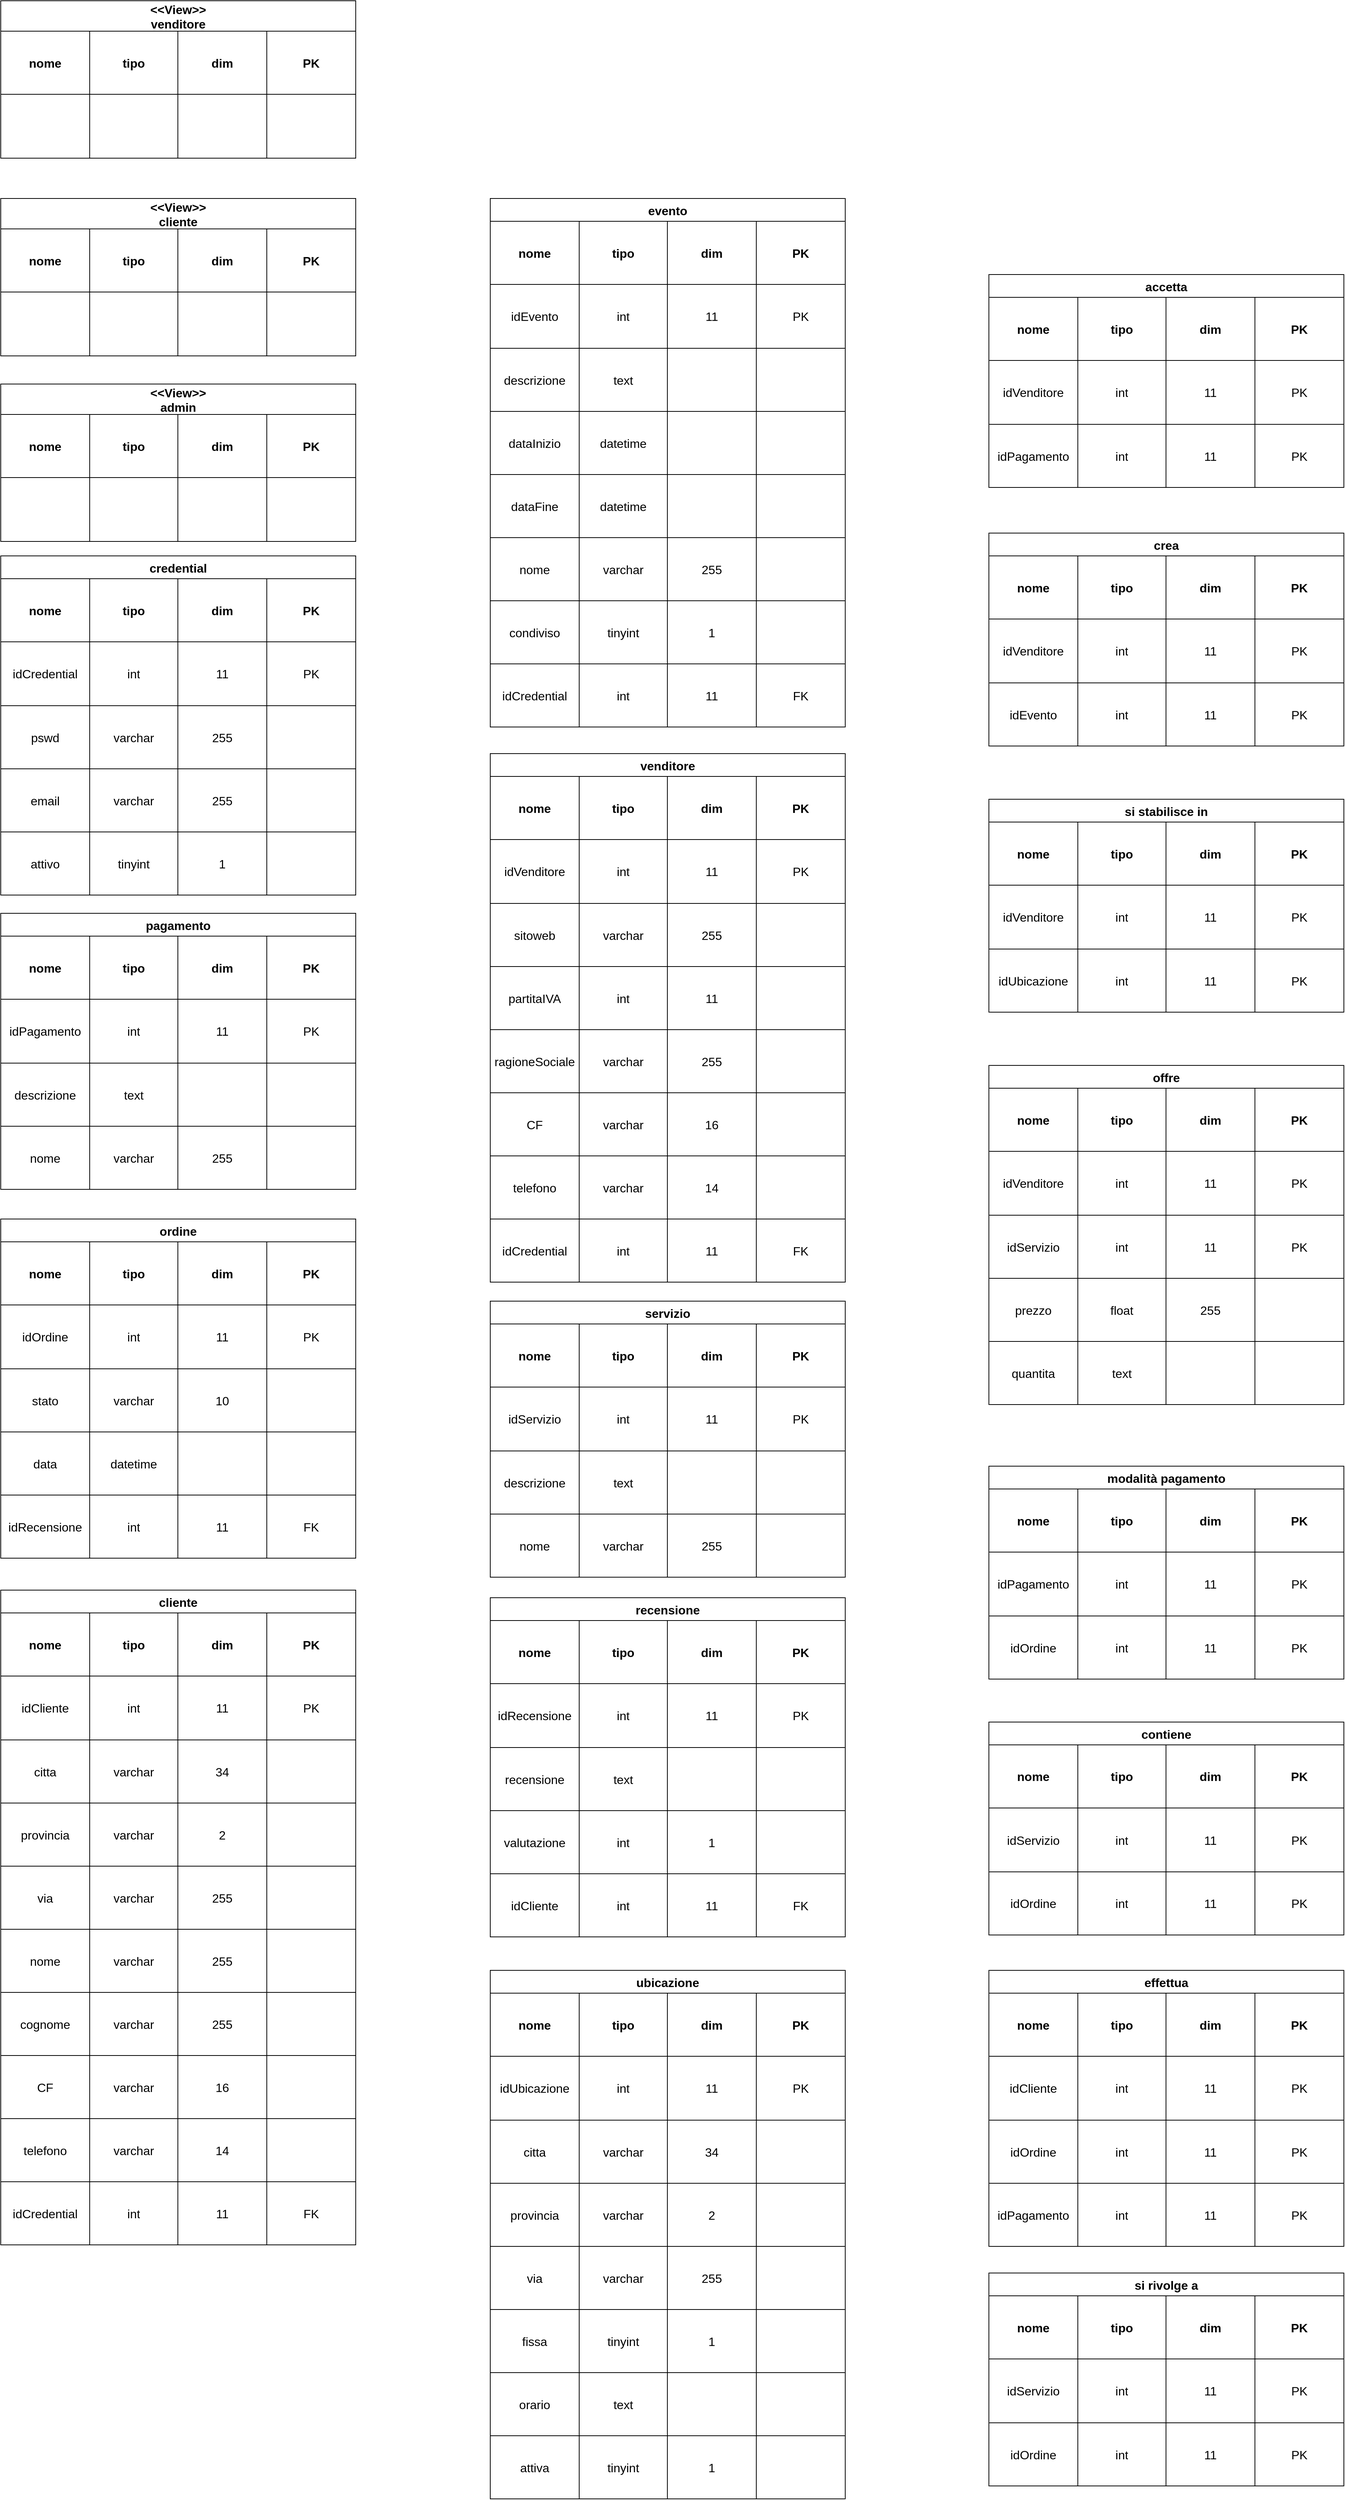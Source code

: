 <mxfile version="24.4.8" type="device">
  <diagram name="Pagina-1" id="WYRfgcMqY0CO7CBaed_a">
    <mxGraphModel dx="3088" dy="2005" grid="1" gridSize="10" guides="1" tooltips="1" connect="1" arrows="1" fold="1" page="1" pageScale="1" pageWidth="827" pageHeight="1169" math="0" shadow="0">
      <root>
        <mxCell id="0" />
        <mxCell id="1" parent="0" />
        <mxCell id="iFXQ6qgGwJpIMLcW56sc-1" value="credential" style="shape=table;startSize=30;container=1;collapsible=0;childLayout=tableLayout;strokeColor=default;fontSize=16;fontStyle=1" vertex="1" parent="1">
          <mxGeometry x="-970" y="710" width="467" height="446" as="geometry" />
        </mxCell>
        <mxCell id="iFXQ6qgGwJpIMLcW56sc-2" value="" style="shape=tableRow;horizontal=0;startSize=0;swimlaneHead=0;swimlaneBody=0;strokeColor=inherit;top=0;left=0;bottom=0;right=0;collapsible=0;dropTarget=0;fillColor=none;points=[[0,0.5],[1,0.5]];portConstraint=eastwest;fontSize=16;" vertex="1" parent="iFXQ6qgGwJpIMLcW56sc-1">
          <mxGeometry y="30" width="467" height="83" as="geometry" />
        </mxCell>
        <mxCell id="iFXQ6qgGwJpIMLcW56sc-3" value="nome" style="shape=partialRectangle;html=1;whiteSpace=wrap;connectable=0;strokeColor=inherit;overflow=hidden;fillColor=none;top=0;left=0;bottom=0;right=0;pointerEvents=1;fontSize=16;fontStyle=1" vertex="1" parent="iFXQ6qgGwJpIMLcW56sc-2">
          <mxGeometry width="117" height="83" as="geometry">
            <mxRectangle width="117" height="83" as="alternateBounds" />
          </mxGeometry>
        </mxCell>
        <mxCell id="iFXQ6qgGwJpIMLcW56sc-4" value="tipo" style="shape=partialRectangle;html=1;whiteSpace=wrap;connectable=0;strokeColor=inherit;overflow=hidden;fillColor=none;top=0;left=0;bottom=0;right=0;pointerEvents=1;fontSize=16;fontStyle=1" vertex="1" parent="iFXQ6qgGwJpIMLcW56sc-2">
          <mxGeometry x="117" width="116" height="83" as="geometry">
            <mxRectangle width="116" height="83" as="alternateBounds" />
          </mxGeometry>
        </mxCell>
        <mxCell id="iFXQ6qgGwJpIMLcW56sc-5" value="dim" style="shape=partialRectangle;html=1;whiteSpace=wrap;connectable=0;strokeColor=inherit;overflow=hidden;fillColor=none;top=0;left=0;bottom=0;right=0;pointerEvents=1;fontSize=16;fontStyle=1" vertex="1" parent="iFXQ6qgGwJpIMLcW56sc-2">
          <mxGeometry x="233" width="117" height="83" as="geometry">
            <mxRectangle width="117" height="83" as="alternateBounds" />
          </mxGeometry>
        </mxCell>
        <mxCell id="iFXQ6qgGwJpIMLcW56sc-6" value="PK" style="shape=partialRectangle;html=1;whiteSpace=wrap;connectable=0;strokeColor=inherit;overflow=hidden;fillColor=none;top=0;left=0;bottom=0;right=0;pointerEvents=1;fontSize=16;fontStyle=1" vertex="1" parent="iFXQ6qgGwJpIMLcW56sc-2">
          <mxGeometry x="350" width="117" height="83" as="geometry">
            <mxRectangle width="117" height="83" as="alternateBounds" />
          </mxGeometry>
        </mxCell>
        <mxCell id="iFXQ6qgGwJpIMLcW56sc-7" value="" style="shape=tableRow;horizontal=0;startSize=0;swimlaneHead=0;swimlaneBody=0;strokeColor=inherit;top=0;left=0;bottom=0;right=0;collapsible=0;dropTarget=0;fillColor=none;points=[[0,0.5],[1,0.5]];portConstraint=eastwest;fontSize=16;" vertex="1" parent="iFXQ6qgGwJpIMLcW56sc-1">
          <mxGeometry y="113" width="467" height="84" as="geometry" />
        </mxCell>
        <mxCell id="iFXQ6qgGwJpIMLcW56sc-8" value="idCredential" style="shape=partialRectangle;html=1;whiteSpace=wrap;connectable=0;strokeColor=inherit;overflow=hidden;fillColor=none;top=0;left=0;bottom=0;right=0;pointerEvents=1;fontSize=16;" vertex="1" parent="iFXQ6qgGwJpIMLcW56sc-7">
          <mxGeometry width="117" height="84" as="geometry">
            <mxRectangle width="117" height="84" as="alternateBounds" />
          </mxGeometry>
        </mxCell>
        <mxCell id="iFXQ6qgGwJpIMLcW56sc-9" value="int" style="shape=partialRectangle;html=1;whiteSpace=wrap;connectable=0;strokeColor=inherit;overflow=hidden;fillColor=none;top=0;left=0;bottom=0;right=0;pointerEvents=1;fontSize=16;" vertex="1" parent="iFXQ6qgGwJpIMLcW56sc-7">
          <mxGeometry x="117" width="116" height="84" as="geometry">
            <mxRectangle width="116" height="84" as="alternateBounds" />
          </mxGeometry>
        </mxCell>
        <mxCell id="iFXQ6qgGwJpIMLcW56sc-10" value="11" style="shape=partialRectangle;html=1;whiteSpace=wrap;connectable=0;strokeColor=inherit;overflow=hidden;fillColor=none;top=0;left=0;bottom=0;right=0;pointerEvents=1;fontSize=16;" vertex="1" parent="iFXQ6qgGwJpIMLcW56sc-7">
          <mxGeometry x="233" width="117" height="84" as="geometry">
            <mxRectangle width="117" height="84" as="alternateBounds" />
          </mxGeometry>
        </mxCell>
        <mxCell id="iFXQ6qgGwJpIMLcW56sc-11" value="PK" style="shape=partialRectangle;html=1;whiteSpace=wrap;connectable=0;strokeColor=inherit;overflow=hidden;fillColor=none;top=0;left=0;bottom=0;right=0;pointerEvents=1;fontSize=16;" vertex="1" parent="iFXQ6qgGwJpIMLcW56sc-7">
          <mxGeometry x="350" width="117" height="84" as="geometry">
            <mxRectangle width="117" height="84" as="alternateBounds" />
          </mxGeometry>
        </mxCell>
        <mxCell id="iFXQ6qgGwJpIMLcW56sc-12" value="" style="shape=tableRow;horizontal=0;startSize=0;swimlaneHead=0;swimlaneBody=0;strokeColor=inherit;top=0;left=0;bottom=0;right=0;collapsible=0;dropTarget=0;fillColor=none;points=[[0,0.5],[1,0.5]];portConstraint=eastwest;fontSize=16;" vertex="1" parent="iFXQ6qgGwJpIMLcW56sc-1">
          <mxGeometry y="197" width="467" height="83" as="geometry" />
        </mxCell>
        <mxCell id="iFXQ6qgGwJpIMLcW56sc-13" value="pswd" style="shape=partialRectangle;html=1;whiteSpace=wrap;connectable=0;strokeColor=inherit;overflow=hidden;fillColor=none;top=0;left=0;bottom=0;right=0;pointerEvents=1;fontSize=16;" vertex="1" parent="iFXQ6qgGwJpIMLcW56sc-12">
          <mxGeometry width="117" height="83" as="geometry">
            <mxRectangle width="117" height="83" as="alternateBounds" />
          </mxGeometry>
        </mxCell>
        <mxCell id="iFXQ6qgGwJpIMLcW56sc-14" value="varchar" style="shape=partialRectangle;html=1;whiteSpace=wrap;connectable=0;strokeColor=inherit;overflow=hidden;fillColor=none;top=0;left=0;bottom=0;right=0;pointerEvents=1;fontSize=16;" vertex="1" parent="iFXQ6qgGwJpIMLcW56sc-12">
          <mxGeometry x="117" width="116" height="83" as="geometry">
            <mxRectangle width="116" height="83" as="alternateBounds" />
          </mxGeometry>
        </mxCell>
        <mxCell id="iFXQ6qgGwJpIMLcW56sc-15" value="255" style="shape=partialRectangle;html=1;whiteSpace=wrap;connectable=0;strokeColor=inherit;overflow=hidden;fillColor=none;top=0;left=0;bottom=0;right=0;pointerEvents=1;fontSize=16;" vertex="1" parent="iFXQ6qgGwJpIMLcW56sc-12">
          <mxGeometry x="233" width="117" height="83" as="geometry">
            <mxRectangle width="117" height="83" as="alternateBounds" />
          </mxGeometry>
        </mxCell>
        <mxCell id="iFXQ6qgGwJpIMLcW56sc-16" style="shape=partialRectangle;html=1;whiteSpace=wrap;connectable=0;strokeColor=inherit;overflow=hidden;fillColor=none;top=0;left=0;bottom=0;right=0;pointerEvents=1;fontSize=16;" vertex="1" parent="iFXQ6qgGwJpIMLcW56sc-12">
          <mxGeometry x="350" width="117" height="83" as="geometry">
            <mxRectangle width="117" height="83" as="alternateBounds" />
          </mxGeometry>
        </mxCell>
        <mxCell id="iFXQ6qgGwJpIMLcW56sc-17" style="shape=tableRow;horizontal=0;startSize=0;swimlaneHead=0;swimlaneBody=0;strokeColor=inherit;top=0;left=0;bottom=0;right=0;collapsible=0;dropTarget=0;fillColor=none;points=[[0,0.5],[1,0.5]];portConstraint=eastwest;fontSize=16;" vertex="1" parent="iFXQ6qgGwJpIMLcW56sc-1">
          <mxGeometry y="280" width="467" height="83" as="geometry" />
        </mxCell>
        <mxCell id="iFXQ6qgGwJpIMLcW56sc-18" value="email" style="shape=partialRectangle;html=1;whiteSpace=wrap;connectable=0;strokeColor=inherit;overflow=hidden;fillColor=none;top=0;left=0;bottom=0;right=0;pointerEvents=1;fontSize=16;" vertex="1" parent="iFXQ6qgGwJpIMLcW56sc-17">
          <mxGeometry width="117" height="83" as="geometry">
            <mxRectangle width="117" height="83" as="alternateBounds" />
          </mxGeometry>
        </mxCell>
        <mxCell id="iFXQ6qgGwJpIMLcW56sc-19" value="varchar" style="shape=partialRectangle;html=1;whiteSpace=wrap;connectable=0;strokeColor=inherit;overflow=hidden;fillColor=none;top=0;left=0;bottom=0;right=0;pointerEvents=1;fontSize=16;" vertex="1" parent="iFXQ6qgGwJpIMLcW56sc-17">
          <mxGeometry x="117" width="116" height="83" as="geometry">
            <mxRectangle width="116" height="83" as="alternateBounds" />
          </mxGeometry>
        </mxCell>
        <mxCell id="iFXQ6qgGwJpIMLcW56sc-20" value="255" style="shape=partialRectangle;html=1;whiteSpace=wrap;connectable=0;strokeColor=inherit;overflow=hidden;fillColor=none;top=0;left=0;bottom=0;right=0;pointerEvents=1;fontSize=16;" vertex="1" parent="iFXQ6qgGwJpIMLcW56sc-17">
          <mxGeometry x="233" width="117" height="83" as="geometry">
            <mxRectangle width="117" height="83" as="alternateBounds" />
          </mxGeometry>
        </mxCell>
        <mxCell id="iFXQ6qgGwJpIMLcW56sc-21" style="shape=partialRectangle;html=1;whiteSpace=wrap;connectable=0;strokeColor=inherit;overflow=hidden;fillColor=none;top=0;left=0;bottom=0;right=0;pointerEvents=1;fontSize=16;" vertex="1" parent="iFXQ6qgGwJpIMLcW56sc-17">
          <mxGeometry x="350" width="117" height="83" as="geometry">
            <mxRectangle width="117" height="83" as="alternateBounds" />
          </mxGeometry>
        </mxCell>
        <mxCell id="iFXQ6qgGwJpIMLcW56sc-444" style="shape=tableRow;horizontal=0;startSize=0;swimlaneHead=0;swimlaneBody=0;strokeColor=inherit;top=0;left=0;bottom=0;right=0;collapsible=0;dropTarget=0;fillColor=none;points=[[0,0.5],[1,0.5]];portConstraint=eastwest;fontSize=16;" vertex="1" parent="iFXQ6qgGwJpIMLcW56sc-1">
          <mxGeometry y="363" width="467" height="83" as="geometry" />
        </mxCell>
        <mxCell id="iFXQ6qgGwJpIMLcW56sc-445" value="attivo" style="shape=partialRectangle;html=1;whiteSpace=wrap;connectable=0;strokeColor=inherit;overflow=hidden;fillColor=none;top=0;left=0;bottom=0;right=0;pointerEvents=1;fontSize=16;" vertex="1" parent="iFXQ6qgGwJpIMLcW56sc-444">
          <mxGeometry width="117" height="83" as="geometry">
            <mxRectangle width="117" height="83" as="alternateBounds" />
          </mxGeometry>
        </mxCell>
        <mxCell id="iFXQ6qgGwJpIMLcW56sc-446" value="tinyint" style="shape=partialRectangle;html=1;whiteSpace=wrap;connectable=0;strokeColor=inherit;overflow=hidden;fillColor=none;top=0;left=0;bottom=0;right=0;pointerEvents=1;fontSize=16;" vertex="1" parent="iFXQ6qgGwJpIMLcW56sc-444">
          <mxGeometry x="117" width="116" height="83" as="geometry">
            <mxRectangle width="116" height="83" as="alternateBounds" />
          </mxGeometry>
        </mxCell>
        <mxCell id="iFXQ6qgGwJpIMLcW56sc-447" value="1" style="shape=partialRectangle;html=1;whiteSpace=wrap;connectable=0;strokeColor=inherit;overflow=hidden;fillColor=none;top=0;left=0;bottom=0;right=0;pointerEvents=1;fontSize=16;" vertex="1" parent="iFXQ6qgGwJpIMLcW56sc-444">
          <mxGeometry x="233" width="117" height="83" as="geometry">
            <mxRectangle width="117" height="83" as="alternateBounds" />
          </mxGeometry>
        </mxCell>
        <mxCell id="iFXQ6qgGwJpIMLcW56sc-448" style="shape=partialRectangle;html=1;whiteSpace=wrap;connectable=0;strokeColor=inherit;overflow=hidden;fillColor=none;top=0;left=0;bottom=0;right=0;pointerEvents=1;fontSize=16;" vertex="1" parent="iFXQ6qgGwJpIMLcW56sc-444">
          <mxGeometry x="350" width="117" height="83" as="geometry">
            <mxRectangle width="117" height="83" as="alternateBounds" />
          </mxGeometry>
        </mxCell>
        <mxCell id="iFXQ6qgGwJpIMLcW56sc-22" value="&lt;&lt;View&gt;&gt;&#xa;admin" style="shape=table;startSize=40;container=1;collapsible=0;childLayout=tableLayout;strokeColor=default;fontSize=16;fontStyle=1" vertex="1" parent="1">
          <mxGeometry x="-970" y="484" width="467" height="207" as="geometry" />
        </mxCell>
        <mxCell id="iFXQ6qgGwJpIMLcW56sc-23" value="" style="shape=tableRow;horizontal=0;startSize=0;swimlaneHead=0;swimlaneBody=0;strokeColor=inherit;top=0;left=0;bottom=0;right=0;collapsible=0;dropTarget=0;fillColor=none;points=[[0,0.5],[1,0.5]];portConstraint=eastwest;fontSize=16;" vertex="1" parent="iFXQ6qgGwJpIMLcW56sc-22">
          <mxGeometry y="40" width="467" height="83" as="geometry" />
        </mxCell>
        <mxCell id="iFXQ6qgGwJpIMLcW56sc-24" value="nome" style="shape=partialRectangle;html=1;whiteSpace=wrap;connectable=0;strokeColor=inherit;overflow=hidden;fillColor=none;top=0;left=0;bottom=0;right=0;pointerEvents=1;fontSize=16;fontStyle=1" vertex="1" parent="iFXQ6qgGwJpIMLcW56sc-23">
          <mxGeometry width="117" height="83" as="geometry">
            <mxRectangle width="117" height="83" as="alternateBounds" />
          </mxGeometry>
        </mxCell>
        <mxCell id="iFXQ6qgGwJpIMLcW56sc-25" value="tipo" style="shape=partialRectangle;html=1;whiteSpace=wrap;connectable=0;strokeColor=inherit;overflow=hidden;fillColor=none;top=0;left=0;bottom=0;right=0;pointerEvents=1;fontSize=16;fontStyle=1" vertex="1" parent="iFXQ6qgGwJpIMLcW56sc-23">
          <mxGeometry x="117" width="116" height="83" as="geometry">
            <mxRectangle width="116" height="83" as="alternateBounds" />
          </mxGeometry>
        </mxCell>
        <mxCell id="iFXQ6qgGwJpIMLcW56sc-26" value="dim" style="shape=partialRectangle;html=1;whiteSpace=wrap;connectable=0;strokeColor=inherit;overflow=hidden;fillColor=none;top=0;left=0;bottom=0;right=0;pointerEvents=1;fontSize=16;fontStyle=1" vertex="1" parent="iFXQ6qgGwJpIMLcW56sc-23">
          <mxGeometry x="233" width="117" height="83" as="geometry">
            <mxRectangle width="117" height="83" as="alternateBounds" />
          </mxGeometry>
        </mxCell>
        <mxCell id="iFXQ6qgGwJpIMLcW56sc-27" value="PK" style="shape=partialRectangle;html=1;whiteSpace=wrap;connectable=0;strokeColor=inherit;overflow=hidden;fillColor=none;top=0;left=0;bottom=0;right=0;pointerEvents=1;fontSize=16;fontStyle=1" vertex="1" parent="iFXQ6qgGwJpIMLcW56sc-23">
          <mxGeometry x="350" width="117" height="83" as="geometry">
            <mxRectangle width="117" height="83" as="alternateBounds" />
          </mxGeometry>
        </mxCell>
        <mxCell id="iFXQ6qgGwJpIMLcW56sc-28" value="" style="shape=tableRow;horizontal=0;startSize=0;swimlaneHead=0;swimlaneBody=0;strokeColor=inherit;top=0;left=0;bottom=0;right=0;collapsible=0;dropTarget=0;fillColor=none;points=[[0,0.5],[1,0.5]];portConstraint=eastwest;fontSize=16;" vertex="1" parent="iFXQ6qgGwJpIMLcW56sc-22">
          <mxGeometry y="123" width="467" height="84" as="geometry" />
        </mxCell>
        <mxCell id="iFXQ6qgGwJpIMLcW56sc-29" value="" style="shape=partialRectangle;html=1;whiteSpace=wrap;connectable=0;strokeColor=inherit;overflow=hidden;fillColor=none;top=0;left=0;bottom=0;right=0;pointerEvents=1;fontSize=16;" vertex="1" parent="iFXQ6qgGwJpIMLcW56sc-28">
          <mxGeometry width="117" height="84" as="geometry">
            <mxRectangle width="117" height="84" as="alternateBounds" />
          </mxGeometry>
        </mxCell>
        <mxCell id="iFXQ6qgGwJpIMLcW56sc-30" value="" style="shape=partialRectangle;html=1;whiteSpace=wrap;connectable=0;strokeColor=inherit;overflow=hidden;fillColor=none;top=0;left=0;bottom=0;right=0;pointerEvents=1;fontSize=16;" vertex="1" parent="iFXQ6qgGwJpIMLcW56sc-28">
          <mxGeometry x="117" width="116" height="84" as="geometry">
            <mxRectangle width="116" height="84" as="alternateBounds" />
          </mxGeometry>
        </mxCell>
        <mxCell id="iFXQ6qgGwJpIMLcW56sc-31" value="" style="shape=partialRectangle;html=1;whiteSpace=wrap;connectable=0;strokeColor=inherit;overflow=hidden;fillColor=none;top=0;left=0;bottom=0;right=0;pointerEvents=1;fontSize=16;" vertex="1" parent="iFXQ6qgGwJpIMLcW56sc-28">
          <mxGeometry x="233" width="117" height="84" as="geometry">
            <mxRectangle width="117" height="84" as="alternateBounds" />
          </mxGeometry>
        </mxCell>
        <mxCell id="iFXQ6qgGwJpIMLcW56sc-32" value="" style="shape=partialRectangle;html=1;whiteSpace=wrap;connectable=0;strokeColor=inherit;overflow=hidden;fillColor=none;top=0;left=0;bottom=0;right=0;pointerEvents=1;fontSize=16;" vertex="1" parent="iFXQ6qgGwJpIMLcW56sc-28">
          <mxGeometry x="350" width="117" height="84" as="geometry">
            <mxRectangle width="117" height="84" as="alternateBounds" />
          </mxGeometry>
        </mxCell>
        <mxCell id="iFXQ6qgGwJpIMLcW56sc-33" value="evento" style="shape=table;startSize=30;container=1;collapsible=0;childLayout=tableLayout;strokeColor=default;fontSize=16;fontStyle=1" vertex="1" parent="1">
          <mxGeometry x="-326" y="240" width="467" height="695" as="geometry" />
        </mxCell>
        <mxCell id="iFXQ6qgGwJpIMLcW56sc-34" value="" style="shape=tableRow;horizontal=0;startSize=0;swimlaneHead=0;swimlaneBody=0;strokeColor=inherit;top=0;left=0;bottom=0;right=0;collapsible=0;dropTarget=0;fillColor=none;points=[[0,0.5],[1,0.5]];portConstraint=eastwest;fontSize=16;" vertex="1" parent="iFXQ6qgGwJpIMLcW56sc-33">
          <mxGeometry y="30" width="467" height="83" as="geometry" />
        </mxCell>
        <mxCell id="iFXQ6qgGwJpIMLcW56sc-35" value="nome" style="shape=partialRectangle;html=1;whiteSpace=wrap;connectable=0;strokeColor=inherit;overflow=hidden;fillColor=none;top=0;left=0;bottom=0;right=0;pointerEvents=1;fontSize=16;fontStyle=1" vertex="1" parent="iFXQ6qgGwJpIMLcW56sc-34">
          <mxGeometry width="117" height="83" as="geometry">
            <mxRectangle width="117" height="83" as="alternateBounds" />
          </mxGeometry>
        </mxCell>
        <mxCell id="iFXQ6qgGwJpIMLcW56sc-36" value="tipo" style="shape=partialRectangle;html=1;whiteSpace=wrap;connectable=0;strokeColor=inherit;overflow=hidden;fillColor=none;top=0;left=0;bottom=0;right=0;pointerEvents=1;fontSize=16;fontStyle=1" vertex="1" parent="iFXQ6qgGwJpIMLcW56sc-34">
          <mxGeometry x="117" width="116" height="83" as="geometry">
            <mxRectangle width="116" height="83" as="alternateBounds" />
          </mxGeometry>
        </mxCell>
        <mxCell id="iFXQ6qgGwJpIMLcW56sc-37" value="dim" style="shape=partialRectangle;html=1;whiteSpace=wrap;connectable=0;strokeColor=inherit;overflow=hidden;fillColor=none;top=0;left=0;bottom=0;right=0;pointerEvents=1;fontSize=16;fontStyle=1" vertex="1" parent="iFXQ6qgGwJpIMLcW56sc-34">
          <mxGeometry x="233" width="117" height="83" as="geometry">
            <mxRectangle width="117" height="83" as="alternateBounds" />
          </mxGeometry>
        </mxCell>
        <mxCell id="iFXQ6qgGwJpIMLcW56sc-38" value="PK" style="shape=partialRectangle;html=1;whiteSpace=wrap;connectable=0;strokeColor=inherit;overflow=hidden;fillColor=none;top=0;left=0;bottom=0;right=0;pointerEvents=1;fontSize=16;fontStyle=1" vertex="1" parent="iFXQ6qgGwJpIMLcW56sc-34">
          <mxGeometry x="350" width="117" height="83" as="geometry">
            <mxRectangle width="117" height="83" as="alternateBounds" />
          </mxGeometry>
        </mxCell>
        <mxCell id="iFXQ6qgGwJpIMLcW56sc-39" value="" style="shape=tableRow;horizontal=0;startSize=0;swimlaneHead=0;swimlaneBody=0;strokeColor=inherit;top=0;left=0;bottom=0;right=0;collapsible=0;dropTarget=0;fillColor=none;points=[[0,0.5],[1,0.5]];portConstraint=eastwest;fontSize=16;" vertex="1" parent="iFXQ6qgGwJpIMLcW56sc-33">
          <mxGeometry y="113" width="467" height="84" as="geometry" />
        </mxCell>
        <mxCell id="iFXQ6qgGwJpIMLcW56sc-40" value="idEvento" style="shape=partialRectangle;html=1;whiteSpace=wrap;connectable=0;strokeColor=inherit;overflow=hidden;fillColor=none;top=0;left=0;bottom=0;right=0;pointerEvents=1;fontSize=16;" vertex="1" parent="iFXQ6qgGwJpIMLcW56sc-39">
          <mxGeometry width="117" height="84" as="geometry">
            <mxRectangle width="117" height="84" as="alternateBounds" />
          </mxGeometry>
        </mxCell>
        <mxCell id="iFXQ6qgGwJpIMLcW56sc-41" value="int" style="shape=partialRectangle;html=1;whiteSpace=wrap;connectable=0;strokeColor=inherit;overflow=hidden;fillColor=none;top=0;left=0;bottom=0;right=0;pointerEvents=1;fontSize=16;" vertex="1" parent="iFXQ6qgGwJpIMLcW56sc-39">
          <mxGeometry x="117" width="116" height="84" as="geometry">
            <mxRectangle width="116" height="84" as="alternateBounds" />
          </mxGeometry>
        </mxCell>
        <mxCell id="iFXQ6qgGwJpIMLcW56sc-42" value="11" style="shape=partialRectangle;html=1;whiteSpace=wrap;connectable=0;strokeColor=inherit;overflow=hidden;fillColor=none;top=0;left=0;bottom=0;right=0;pointerEvents=1;fontSize=16;" vertex="1" parent="iFXQ6qgGwJpIMLcW56sc-39">
          <mxGeometry x="233" width="117" height="84" as="geometry">
            <mxRectangle width="117" height="84" as="alternateBounds" />
          </mxGeometry>
        </mxCell>
        <mxCell id="iFXQ6qgGwJpIMLcW56sc-43" value="PK" style="shape=partialRectangle;html=1;whiteSpace=wrap;connectable=0;strokeColor=inherit;overflow=hidden;fillColor=none;top=0;left=0;bottom=0;right=0;pointerEvents=1;fontSize=16;" vertex="1" parent="iFXQ6qgGwJpIMLcW56sc-39">
          <mxGeometry x="350" width="117" height="84" as="geometry">
            <mxRectangle width="117" height="84" as="alternateBounds" />
          </mxGeometry>
        </mxCell>
        <mxCell id="iFXQ6qgGwJpIMLcW56sc-44" value="" style="shape=tableRow;horizontal=0;startSize=0;swimlaneHead=0;swimlaneBody=0;strokeColor=inherit;top=0;left=0;bottom=0;right=0;collapsible=0;dropTarget=0;fillColor=none;points=[[0,0.5],[1,0.5]];portConstraint=eastwest;fontSize=16;" vertex="1" parent="iFXQ6qgGwJpIMLcW56sc-33">
          <mxGeometry y="197" width="467" height="83" as="geometry" />
        </mxCell>
        <mxCell id="iFXQ6qgGwJpIMLcW56sc-45" value="descrizione" style="shape=partialRectangle;html=1;whiteSpace=wrap;connectable=0;strokeColor=inherit;overflow=hidden;fillColor=none;top=0;left=0;bottom=0;right=0;pointerEvents=1;fontSize=16;" vertex="1" parent="iFXQ6qgGwJpIMLcW56sc-44">
          <mxGeometry width="117" height="83" as="geometry">
            <mxRectangle width="117" height="83" as="alternateBounds" />
          </mxGeometry>
        </mxCell>
        <mxCell id="iFXQ6qgGwJpIMLcW56sc-46" value="text" style="shape=partialRectangle;html=1;whiteSpace=wrap;connectable=0;strokeColor=inherit;overflow=hidden;fillColor=none;top=0;left=0;bottom=0;right=0;pointerEvents=1;fontSize=16;" vertex="1" parent="iFXQ6qgGwJpIMLcW56sc-44">
          <mxGeometry x="117" width="116" height="83" as="geometry">
            <mxRectangle width="116" height="83" as="alternateBounds" />
          </mxGeometry>
        </mxCell>
        <mxCell id="iFXQ6qgGwJpIMLcW56sc-47" value="" style="shape=partialRectangle;html=1;whiteSpace=wrap;connectable=0;strokeColor=inherit;overflow=hidden;fillColor=none;top=0;left=0;bottom=0;right=0;pointerEvents=1;fontSize=16;" vertex="1" parent="iFXQ6qgGwJpIMLcW56sc-44">
          <mxGeometry x="233" width="117" height="83" as="geometry">
            <mxRectangle width="117" height="83" as="alternateBounds" />
          </mxGeometry>
        </mxCell>
        <mxCell id="iFXQ6qgGwJpIMLcW56sc-48" style="shape=partialRectangle;html=1;whiteSpace=wrap;connectable=0;strokeColor=inherit;overflow=hidden;fillColor=none;top=0;left=0;bottom=0;right=0;pointerEvents=1;fontSize=16;" vertex="1" parent="iFXQ6qgGwJpIMLcW56sc-44">
          <mxGeometry x="350" width="117" height="83" as="geometry">
            <mxRectangle width="117" height="83" as="alternateBounds" />
          </mxGeometry>
        </mxCell>
        <mxCell id="iFXQ6qgGwJpIMLcW56sc-49" style="shape=tableRow;horizontal=0;startSize=0;swimlaneHead=0;swimlaneBody=0;strokeColor=inherit;top=0;left=0;bottom=0;right=0;collapsible=0;dropTarget=0;fillColor=none;points=[[0,0.5],[1,0.5]];portConstraint=eastwest;fontSize=16;" vertex="1" parent="iFXQ6qgGwJpIMLcW56sc-33">
          <mxGeometry y="280" width="467" height="83" as="geometry" />
        </mxCell>
        <mxCell id="iFXQ6qgGwJpIMLcW56sc-50" value="dataInizio" style="shape=partialRectangle;html=1;whiteSpace=wrap;connectable=0;strokeColor=inherit;overflow=hidden;fillColor=none;top=0;left=0;bottom=0;right=0;pointerEvents=1;fontSize=16;" vertex="1" parent="iFXQ6qgGwJpIMLcW56sc-49">
          <mxGeometry width="117" height="83" as="geometry">
            <mxRectangle width="117" height="83" as="alternateBounds" />
          </mxGeometry>
        </mxCell>
        <mxCell id="iFXQ6qgGwJpIMLcW56sc-51" value="datetime" style="shape=partialRectangle;html=1;whiteSpace=wrap;connectable=0;strokeColor=inherit;overflow=hidden;fillColor=none;top=0;left=0;bottom=0;right=0;pointerEvents=1;fontSize=16;" vertex="1" parent="iFXQ6qgGwJpIMLcW56sc-49">
          <mxGeometry x="117" width="116" height="83" as="geometry">
            <mxRectangle width="116" height="83" as="alternateBounds" />
          </mxGeometry>
        </mxCell>
        <mxCell id="iFXQ6qgGwJpIMLcW56sc-52" value="" style="shape=partialRectangle;html=1;whiteSpace=wrap;connectable=0;strokeColor=inherit;overflow=hidden;fillColor=none;top=0;left=0;bottom=0;right=0;pointerEvents=1;fontSize=16;" vertex="1" parent="iFXQ6qgGwJpIMLcW56sc-49">
          <mxGeometry x="233" width="117" height="83" as="geometry">
            <mxRectangle width="117" height="83" as="alternateBounds" />
          </mxGeometry>
        </mxCell>
        <mxCell id="iFXQ6qgGwJpIMLcW56sc-53" style="shape=partialRectangle;html=1;whiteSpace=wrap;connectable=0;strokeColor=inherit;overflow=hidden;fillColor=none;top=0;left=0;bottom=0;right=0;pointerEvents=1;fontSize=16;" vertex="1" parent="iFXQ6qgGwJpIMLcW56sc-49">
          <mxGeometry x="350" width="117" height="83" as="geometry">
            <mxRectangle width="117" height="83" as="alternateBounds" />
          </mxGeometry>
        </mxCell>
        <mxCell id="iFXQ6qgGwJpIMLcW56sc-54" style="shape=tableRow;horizontal=0;startSize=0;swimlaneHead=0;swimlaneBody=0;strokeColor=inherit;top=0;left=0;bottom=0;right=0;collapsible=0;dropTarget=0;fillColor=none;points=[[0,0.5],[1,0.5]];portConstraint=eastwest;fontSize=16;" vertex="1" parent="iFXQ6qgGwJpIMLcW56sc-33">
          <mxGeometry y="363" width="467" height="83" as="geometry" />
        </mxCell>
        <mxCell id="iFXQ6qgGwJpIMLcW56sc-55" value="dataFine" style="shape=partialRectangle;html=1;whiteSpace=wrap;connectable=0;strokeColor=inherit;overflow=hidden;fillColor=none;top=0;left=0;bottom=0;right=0;pointerEvents=1;fontSize=16;" vertex="1" parent="iFXQ6qgGwJpIMLcW56sc-54">
          <mxGeometry width="117" height="83" as="geometry">
            <mxRectangle width="117" height="83" as="alternateBounds" />
          </mxGeometry>
        </mxCell>
        <mxCell id="iFXQ6qgGwJpIMLcW56sc-56" value="datetime" style="shape=partialRectangle;html=1;whiteSpace=wrap;connectable=0;strokeColor=inherit;overflow=hidden;fillColor=none;top=0;left=0;bottom=0;right=0;pointerEvents=1;fontSize=16;" vertex="1" parent="iFXQ6qgGwJpIMLcW56sc-54">
          <mxGeometry x="117" width="116" height="83" as="geometry">
            <mxRectangle width="116" height="83" as="alternateBounds" />
          </mxGeometry>
        </mxCell>
        <mxCell id="iFXQ6qgGwJpIMLcW56sc-57" style="shape=partialRectangle;html=1;whiteSpace=wrap;connectable=0;strokeColor=inherit;overflow=hidden;fillColor=none;top=0;left=0;bottom=0;right=0;pointerEvents=1;fontSize=16;" vertex="1" parent="iFXQ6qgGwJpIMLcW56sc-54">
          <mxGeometry x="233" width="117" height="83" as="geometry">
            <mxRectangle width="117" height="83" as="alternateBounds" />
          </mxGeometry>
        </mxCell>
        <mxCell id="iFXQ6qgGwJpIMLcW56sc-58" style="shape=partialRectangle;html=1;whiteSpace=wrap;connectable=0;strokeColor=inherit;overflow=hidden;fillColor=none;top=0;left=0;bottom=0;right=0;pointerEvents=1;fontSize=16;" vertex="1" parent="iFXQ6qgGwJpIMLcW56sc-54">
          <mxGeometry x="350" width="117" height="83" as="geometry">
            <mxRectangle width="117" height="83" as="alternateBounds" />
          </mxGeometry>
        </mxCell>
        <mxCell id="iFXQ6qgGwJpIMLcW56sc-59" style="shape=tableRow;horizontal=0;startSize=0;swimlaneHead=0;swimlaneBody=0;strokeColor=inherit;top=0;left=0;bottom=0;right=0;collapsible=0;dropTarget=0;fillColor=none;points=[[0,0.5],[1,0.5]];portConstraint=eastwest;fontSize=16;" vertex="1" parent="iFXQ6qgGwJpIMLcW56sc-33">
          <mxGeometry y="446" width="467" height="83" as="geometry" />
        </mxCell>
        <mxCell id="iFXQ6qgGwJpIMLcW56sc-60" value="nome" style="shape=partialRectangle;html=1;whiteSpace=wrap;connectable=0;strokeColor=inherit;overflow=hidden;fillColor=none;top=0;left=0;bottom=0;right=0;pointerEvents=1;fontSize=16;" vertex="1" parent="iFXQ6qgGwJpIMLcW56sc-59">
          <mxGeometry width="117" height="83" as="geometry">
            <mxRectangle width="117" height="83" as="alternateBounds" />
          </mxGeometry>
        </mxCell>
        <mxCell id="iFXQ6qgGwJpIMLcW56sc-61" value="varchar" style="shape=partialRectangle;html=1;whiteSpace=wrap;connectable=0;strokeColor=inherit;overflow=hidden;fillColor=none;top=0;left=0;bottom=0;right=0;pointerEvents=1;fontSize=16;" vertex="1" parent="iFXQ6qgGwJpIMLcW56sc-59">
          <mxGeometry x="117" width="116" height="83" as="geometry">
            <mxRectangle width="116" height="83" as="alternateBounds" />
          </mxGeometry>
        </mxCell>
        <mxCell id="iFXQ6qgGwJpIMLcW56sc-62" value="255" style="shape=partialRectangle;html=1;whiteSpace=wrap;connectable=0;strokeColor=inherit;overflow=hidden;fillColor=none;top=0;left=0;bottom=0;right=0;pointerEvents=1;fontSize=16;" vertex="1" parent="iFXQ6qgGwJpIMLcW56sc-59">
          <mxGeometry x="233" width="117" height="83" as="geometry">
            <mxRectangle width="117" height="83" as="alternateBounds" />
          </mxGeometry>
        </mxCell>
        <mxCell id="iFXQ6qgGwJpIMLcW56sc-63" style="shape=partialRectangle;html=1;whiteSpace=wrap;connectable=0;strokeColor=inherit;overflow=hidden;fillColor=none;top=0;left=0;bottom=0;right=0;pointerEvents=1;fontSize=16;" vertex="1" parent="iFXQ6qgGwJpIMLcW56sc-59">
          <mxGeometry x="350" width="117" height="83" as="geometry">
            <mxRectangle width="117" height="83" as="alternateBounds" />
          </mxGeometry>
        </mxCell>
        <mxCell id="iFXQ6qgGwJpIMLcW56sc-64" style="shape=tableRow;horizontal=0;startSize=0;swimlaneHead=0;swimlaneBody=0;strokeColor=inherit;top=0;left=0;bottom=0;right=0;collapsible=0;dropTarget=0;fillColor=none;points=[[0,0.5],[1,0.5]];portConstraint=eastwest;fontSize=16;" vertex="1" parent="iFXQ6qgGwJpIMLcW56sc-33">
          <mxGeometry y="529" width="467" height="83" as="geometry" />
        </mxCell>
        <mxCell id="iFXQ6qgGwJpIMLcW56sc-65" value="condiviso" style="shape=partialRectangle;html=1;whiteSpace=wrap;connectable=0;strokeColor=inherit;overflow=hidden;fillColor=none;top=0;left=0;bottom=0;right=0;pointerEvents=1;fontSize=16;" vertex="1" parent="iFXQ6qgGwJpIMLcW56sc-64">
          <mxGeometry width="117" height="83" as="geometry">
            <mxRectangle width="117" height="83" as="alternateBounds" />
          </mxGeometry>
        </mxCell>
        <mxCell id="iFXQ6qgGwJpIMLcW56sc-66" value="tinyint" style="shape=partialRectangle;html=1;whiteSpace=wrap;connectable=0;strokeColor=inherit;overflow=hidden;fillColor=none;top=0;left=0;bottom=0;right=0;pointerEvents=1;fontSize=16;" vertex="1" parent="iFXQ6qgGwJpIMLcW56sc-64">
          <mxGeometry x="117" width="116" height="83" as="geometry">
            <mxRectangle width="116" height="83" as="alternateBounds" />
          </mxGeometry>
        </mxCell>
        <mxCell id="iFXQ6qgGwJpIMLcW56sc-67" value="1" style="shape=partialRectangle;html=1;whiteSpace=wrap;connectable=0;strokeColor=inherit;overflow=hidden;fillColor=none;top=0;left=0;bottom=0;right=0;pointerEvents=1;fontSize=16;" vertex="1" parent="iFXQ6qgGwJpIMLcW56sc-64">
          <mxGeometry x="233" width="117" height="83" as="geometry">
            <mxRectangle width="117" height="83" as="alternateBounds" />
          </mxGeometry>
        </mxCell>
        <mxCell id="iFXQ6qgGwJpIMLcW56sc-68" style="shape=partialRectangle;html=1;whiteSpace=wrap;connectable=0;strokeColor=inherit;overflow=hidden;fillColor=none;top=0;left=0;bottom=0;right=0;pointerEvents=1;fontSize=16;" vertex="1" parent="iFXQ6qgGwJpIMLcW56sc-64">
          <mxGeometry x="350" width="117" height="83" as="geometry">
            <mxRectangle width="117" height="83" as="alternateBounds" />
          </mxGeometry>
        </mxCell>
        <mxCell id="iFXQ6qgGwJpIMLcW56sc-69" style="shape=tableRow;horizontal=0;startSize=0;swimlaneHead=0;swimlaneBody=0;strokeColor=inherit;top=0;left=0;bottom=0;right=0;collapsible=0;dropTarget=0;fillColor=none;points=[[0,0.5],[1,0.5]];portConstraint=eastwest;fontSize=16;" vertex="1" parent="iFXQ6qgGwJpIMLcW56sc-33">
          <mxGeometry y="612" width="467" height="83" as="geometry" />
        </mxCell>
        <mxCell id="iFXQ6qgGwJpIMLcW56sc-70" value="idCredential" style="shape=partialRectangle;html=1;whiteSpace=wrap;connectable=0;strokeColor=inherit;overflow=hidden;fillColor=none;top=0;left=0;bottom=0;right=0;pointerEvents=1;fontSize=16;" vertex="1" parent="iFXQ6qgGwJpIMLcW56sc-69">
          <mxGeometry width="117" height="83" as="geometry">
            <mxRectangle width="117" height="83" as="alternateBounds" />
          </mxGeometry>
        </mxCell>
        <mxCell id="iFXQ6qgGwJpIMLcW56sc-71" value="int" style="shape=partialRectangle;html=1;whiteSpace=wrap;connectable=0;strokeColor=inherit;overflow=hidden;fillColor=none;top=0;left=0;bottom=0;right=0;pointerEvents=1;fontSize=16;" vertex="1" parent="iFXQ6qgGwJpIMLcW56sc-69">
          <mxGeometry x="117" width="116" height="83" as="geometry">
            <mxRectangle width="116" height="83" as="alternateBounds" />
          </mxGeometry>
        </mxCell>
        <mxCell id="iFXQ6qgGwJpIMLcW56sc-72" value="11" style="shape=partialRectangle;html=1;whiteSpace=wrap;connectable=0;strokeColor=inherit;overflow=hidden;fillColor=none;top=0;left=0;bottom=0;right=0;pointerEvents=1;fontSize=16;" vertex="1" parent="iFXQ6qgGwJpIMLcW56sc-69">
          <mxGeometry x="233" width="117" height="83" as="geometry">
            <mxRectangle width="117" height="83" as="alternateBounds" />
          </mxGeometry>
        </mxCell>
        <mxCell id="iFXQ6qgGwJpIMLcW56sc-73" value="FK" style="shape=partialRectangle;html=1;whiteSpace=wrap;connectable=0;strokeColor=inherit;overflow=hidden;fillColor=none;top=0;left=0;bottom=0;right=0;pointerEvents=1;fontSize=16;" vertex="1" parent="iFXQ6qgGwJpIMLcW56sc-69">
          <mxGeometry x="350" width="117" height="83" as="geometry">
            <mxRectangle width="117" height="83" as="alternateBounds" />
          </mxGeometry>
        </mxCell>
        <mxCell id="iFXQ6qgGwJpIMLcW56sc-74" value="pagamento" style="shape=table;startSize=30;container=1;collapsible=0;childLayout=tableLayout;strokeColor=default;fontSize=16;fontStyle=1" vertex="1" parent="1">
          <mxGeometry x="-970" y="1180" width="467" height="363" as="geometry" />
        </mxCell>
        <mxCell id="iFXQ6qgGwJpIMLcW56sc-75" value="" style="shape=tableRow;horizontal=0;startSize=0;swimlaneHead=0;swimlaneBody=0;strokeColor=inherit;top=0;left=0;bottom=0;right=0;collapsible=0;dropTarget=0;fillColor=none;points=[[0,0.5],[1,0.5]];portConstraint=eastwest;fontSize=16;" vertex="1" parent="iFXQ6qgGwJpIMLcW56sc-74">
          <mxGeometry y="30" width="467" height="83" as="geometry" />
        </mxCell>
        <mxCell id="iFXQ6qgGwJpIMLcW56sc-76" value="nome" style="shape=partialRectangle;html=1;whiteSpace=wrap;connectable=0;strokeColor=inherit;overflow=hidden;fillColor=none;top=0;left=0;bottom=0;right=0;pointerEvents=1;fontSize=16;fontStyle=1" vertex="1" parent="iFXQ6qgGwJpIMLcW56sc-75">
          <mxGeometry width="117" height="83" as="geometry">
            <mxRectangle width="117" height="83" as="alternateBounds" />
          </mxGeometry>
        </mxCell>
        <mxCell id="iFXQ6qgGwJpIMLcW56sc-77" value="tipo" style="shape=partialRectangle;html=1;whiteSpace=wrap;connectable=0;strokeColor=inherit;overflow=hidden;fillColor=none;top=0;left=0;bottom=0;right=0;pointerEvents=1;fontSize=16;fontStyle=1" vertex="1" parent="iFXQ6qgGwJpIMLcW56sc-75">
          <mxGeometry x="117" width="116" height="83" as="geometry">
            <mxRectangle width="116" height="83" as="alternateBounds" />
          </mxGeometry>
        </mxCell>
        <mxCell id="iFXQ6qgGwJpIMLcW56sc-78" value="dim" style="shape=partialRectangle;html=1;whiteSpace=wrap;connectable=0;strokeColor=inherit;overflow=hidden;fillColor=none;top=0;left=0;bottom=0;right=0;pointerEvents=1;fontSize=16;fontStyle=1" vertex="1" parent="iFXQ6qgGwJpIMLcW56sc-75">
          <mxGeometry x="233" width="117" height="83" as="geometry">
            <mxRectangle width="117" height="83" as="alternateBounds" />
          </mxGeometry>
        </mxCell>
        <mxCell id="iFXQ6qgGwJpIMLcW56sc-79" value="PK" style="shape=partialRectangle;html=1;whiteSpace=wrap;connectable=0;strokeColor=inherit;overflow=hidden;fillColor=none;top=0;left=0;bottom=0;right=0;pointerEvents=1;fontSize=16;fontStyle=1" vertex="1" parent="iFXQ6qgGwJpIMLcW56sc-75">
          <mxGeometry x="350" width="117" height="83" as="geometry">
            <mxRectangle width="117" height="83" as="alternateBounds" />
          </mxGeometry>
        </mxCell>
        <mxCell id="iFXQ6qgGwJpIMLcW56sc-80" value="" style="shape=tableRow;horizontal=0;startSize=0;swimlaneHead=0;swimlaneBody=0;strokeColor=inherit;top=0;left=0;bottom=0;right=0;collapsible=0;dropTarget=0;fillColor=none;points=[[0,0.5],[1,0.5]];portConstraint=eastwest;fontSize=16;" vertex="1" parent="iFXQ6qgGwJpIMLcW56sc-74">
          <mxGeometry y="113" width="467" height="84" as="geometry" />
        </mxCell>
        <mxCell id="iFXQ6qgGwJpIMLcW56sc-81" value="idPagamento" style="shape=partialRectangle;html=1;whiteSpace=wrap;connectable=0;strokeColor=inherit;overflow=hidden;fillColor=none;top=0;left=0;bottom=0;right=0;pointerEvents=1;fontSize=16;" vertex="1" parent="iFXQ6qgGwJpIMLcW56sc-80">
          <mxGeometry width="117" height="84" as="geometry">
            <mxRectangle width="117" height="84" as="alternateBounds" />
          </mxGeometry>
        </mxCell>
        <mxCell id="iFXQ6qgGwJpIMLcW56sc-82" value="int" style="shape=partialRectangle;html=1;whiteSpace=wrap;connectable=0;strokeColor=inherit;overflow=hidden;fillColor=none;top=0;left=0;bottom=0;right=0;pointerEvents=1;fontSize=16;" vertex="1" parent="iFXQ6qgGwJpIMLcW56sc-80">
          <mxGeometry x="117" width="116" height="84" as="geometry">
            <mxRectangle width="116" height="84" as="alternateBounds" />
          </mxGeometry>
        </mxCell>
        <mxCell id="iFXQ6qgGwJpIMLcW56sc-83" value="11" style="shape=partialRectangle;html=1;whiteSpace=wrap;connectable=0;strokeColor=inherit;overflow=hidden;fillColor=none;top=0;left=0;bottom=0;right=0;pointerEvents=1;fontSize=16;" vertex="1" parent="iFXQ6qgGwJpIMLcW56sc-80">
          <mxGeometry x="233" width="117" height="84" as="geometry">
            <mxRectangle width="117" height="84" as="alternateBounds" />
          </mxGeometry>
        </mxCell>
        <mxCell id="iFXQ6qgGwJpIMLcW56sc-84" value="PK" style="shape=partialRectangle;html=1;whiteSpace=wrap;connectable=0;strokeColor=inherit;overflow=hidden;fillColor=none;top=0;left=0;bottom=0;right=0;pointerEvents=1;fontSize=16;" vertex="1" parent="iFXQ6qgGwJpIMLcW56sc-80">
          <mxGeometry x="350" width="117" height="84" as="geometry">
            <mxRectangle width="117" height="84" as="alternateBounds" />
          </mxGeometry>
        </mxCell>
        <mxCell id="iFXQ6qgGwJpIMLcW56sc-85" value="" style="shape=tableRow;horizontal=0;startSize=0;swimlaneHead=0;swimlaneBody=0;strokeColor=inherit;top=0;left=0;bottom=0;right=0;collapsible=0;dropTarget=0;fillColor=none;points=[[0,0.5],[1,0.5]];portConstraint=eastwest;fontSize=16;" vertex="1" parent="iFXQ6qgGwJpIMLcW56sc-74">
          <mxGeometry y="197" width="467" height="83" as="geometry" />
        </mxCell>
        <mxCell id="iFXQ6qgGwJpIMLcW56sc-86" value="descrizione" style="shape=partialRectangle;html=1;whiteSpace=wrap;connectable=0;strokeColor=inherit;overflow=hidden;fillColor=none;top=0;left=0;bottom=0;right=0;pointerEvents=1;fontSize=16;" vertex="1" parent="iFXQ6qgGwJpIMLcW56sc-85">
          <mxGeometry width="117" height="83" as="geometry">
            <mxRectangle width="117" height="83" as="alternateBounds" />
          </mxGeometry>
        </mxCell>
        <mxCell id="iFXQ6qgGwJpIMLcW56sc-87" value="text" style="shape=partialRectangle;html=1;whiteSpace=wrap;connectable=0;strokeColor=inherit;overflow=hidden;fillColor=none;top=0;left=0;bottom=0;right=0;pointerEvents=1;fontSize=16;" vertex="1" parent="iFXQ6qgGwJpIMLcW56sc-85">
          <mxGeometry x="117" width="116" height="83" as="geometry">
            <mxRectangle width="116" height="83" as="alternateBounds" />
          </mxGeometry>
        </mxCell>
        <mxCell id="iFXQ6qgGwJpIMLcW56sc-88" value="" style="shape=partialRectangle;html=1;whiteSpace=wrap;connectable=0;strokeColor=inherit;overflow=hidden;fillColor=none;top=0;left=0;bottom=0;right=0;pointerEvents=1;fontSize=16;" vertex="1" parent="iFXQ6qgGwJpIMLcW56sc-85">
          <mxGeometry x="233" width="117" height="83" as="geometry">
            <mxRectangle width="117" height="83" as="alternateBounds" />
          </mxGeometry>
        </mxCell>
        <mxCell id="iFXQ6qgGwJpIMLcW56sc-89" style="shape=partialRectangle;html=1;whiteSpace=wrap;connectable=0;strokeColor=inherit;overflow=hidden;fillColor=none;top=0;left=0;bottom=0;right=0;pointerEvents=1;fontSize=16;" vertex="1" parent="iFXQ6qgGwJpIMLcW56sc-85">
          <mxGeometry x="350" width="117" height="83" as="geometry">
            <mxRectangle width="117" height="83" as="alternateBounds" />
          </mxGeometry>
        </mxCell>
        <mxCell id="iFXQ6qgGwJpIMLcW56sc-90" style="shape=tableRow;horizontal=0;startSize=0;swimlaneHead=0;swimlaneBody=0;strokeColor=inherit;top=0;left=0;bottom=0;right=0;collapsible=0;dropTarget=0;fillColor=none;points=[[0,0.5],[1,0.5]];portConstraint=eastwest;fontSize=16;" vertex="1" parent="iFXQ6qgGwJpIMLcW56sc-74">
          <mxGeometry y="280" width="467" height="83" as="geometry" />
        </mxCell>
        <mxCell id="iFXQ6qgGwJpIMLcW56sc-91" value="nome" style="shape=partialRectangle;html=1;whiteSpace=wrap;connectable=0;strokeColor=inherit;overflow=hidden;fillColor=none;top=0;left=0;bottom=0;right=0;pointerEvents=1;fontSize=16;" vertex="1" parent="iFXQ6qgGwJpIMLcW56sc-90">
          <mxGeometry width="117" height="83" as="geometry">
            <mxRectangle width="117" height="83" as="alternateBounds" />
          </mxGeometry>
        </mxCell>
        <mxCell id="iFXQ6qgGwJpIMLcW56sc-92" value="varchar" style="shape=partialRectangle;html=1;whiteSpace=wrap;connectable=0;strokeColor=inherit;overflow=hidden;fillColor=none;top=0;left=0;bottom=0;right=0;pointerEvents=1;fontSize=16;" vertex="1" parent="iFXQ6qgGwJpIMLcW56sc-90">
          <mxGeometry x="117" width="116" height="83" as="geometry">
            <mxRectangle width="116" height="83" as="alternateBounds" />
          </mxGeometry>
        </mxCell>
        <mxCell id="iFXQ6qgGwJpIMLcW56sc-93" value="255" style="shape=partialRectangle;html=1;whiteSpace=wrap;connectable=0;strokeColor=inherit;overflow=hidden;fillColor=none;top=0;left=0;bottom=0;right=0;pointerEvents=1;fontSize=16;" vertex="1" parent="iFXQ6qgGwJpIMLcW56sc-90">
          <mxGeometry x="233" width="117" height="83" as="geometry">
            <mxRectangle width="117" height="83" as="alternateBounds" />
          </mxGeometry>
        </mxCell>
        <mxCell id="iFXQ6qgGwJpIMLcW56sc-94" style="shape=partialRectangle;html=1;whiteSpace=wrap;connectable=0;strokeColor=inherit;overflow=hidden;fillColor=none;top=0;left=0;bottom=0;right=0;pointerEvents=1;fontSize=16;" vertex="1" parent="iFXQ6qgGwJpIMLcW56sc-90">
          <mxGeometry x="350" width="117" height="83" as="geometry">
            <mxRectangle width="117" height="83" as="alternateBounds" />
          </mxGeometry>
        </mxCell>
        <mxCell id="iFXQ6qgGwJpIMLcW56sc-95" value="venditore" style="shape=table;startSize=30;container=1;collapsible=0;childLayout=tableLayout;strokeColor=default;fontSize=16;fontStyle=1" vertex="1" parent="1">
          <mxGeometry x="-326" y="970" width="467" height="695" as="geometry" />
        </mxCell>
        <mxCell id="iFXQ6qgGwJpIMLcW56sc-96" value="" style="shape=tableRow;horizontal=0;startSize=0;swimlaneHead=0;swimlaneBody=0;strokeColor=inherit;top=0;left=0;bottom=0;right=0;collapsible=0;dropTarget=0;fillColor=none;points=[[0,0.5],[1,0.5]];portConstraint=eastwest;fontSize=16;fontStyle=1" vertex="1" parent="iFXQ6qgGwJpIMLcW56sc-95">
          <mxGeometry y="30" width="467" height="83" as="geometry" />
        </mxCell>
        <mxCell id="iFXQ6qgGwJpIMLcW56sc-97" value="nome" style="shape=partialRectangle;html=1;whiteSpace=wrap;connectable=0;strokeColor=inherit;overflow=hidden;fillColor=none;top=0;left=0;bottom=0;right=0;pointerEvents=1;fontSize=16;fontStyle=1" vertex="1" parent="iFXQ6qgGwJpIMLcW56sc-96">
          <mxGeometry width="117" height="83" as="geometry">
            <mxRectangle width="117" height="83" as="alternateBounds" />
          </mxGeometry>
        </mxCell>
        <mxCell id="iFXQ6qgGwJpIMLcW56sc-98" value="tipo" style="shape=partialRectangle;html=1;whiteSpace=wrap;connectable=0;strokeColor=inherit;overflow=hidden;fillColor=none;top=0;left=0;bottom=0;right=0;pointerEvents=1;fontSize=16;fontStyle=1" vertex="1" parent="iFXQ6qgGwJpIMLcW56sc-96">
          <mxGeometry x="117" width="116" height="83" as="geometry">
            <mxRectangle width="116" height="83" as="alternateBounds" />
          </mxGeometry>
        </mxCell>
        <mxCell id="iFXQ6qgGwJpIMLcW56sc-99" value="dim" style="shape=partialRectangle;html=1;whiteSpace=wrap;connectable=0;strokeColor=inherit;overflow=hidden;fillColor=none;top=0;left=0;bottom=0;right=0;pointerEvents=1;fontSize=16;fontStyle=1" vertex="1" parent="iFXQ6qgGwJpIMLcW56sc-96">
          <mxGeometry x="233" width="117" height="83" as="geometry">
            <mxRectangle width="117" height="83" as="alternateBounds" />
          </mxGeometry>
        </mxCell>
        <mxCell id="iFXQ6qgGwJpIMLcW56sc-100" value="PK" style="shape=partialRectangle;html=1;whiteSpace=wrap;connectable=0;strokeColor=inherit;overflow=hidden;fillColor=none;top=0;left=0;bottom=0;right=0;pointerEvents=1;fontSize=16;fontStyle=1" vertex="1" parent="iFXQ6qgGwJpIMLcW56sc-96">
          <mxGeometry x="350" width="117" height="83" as="geometry">
            <mxRectangle width="117" height="83" as="alternateBounds" />
          </mxGeometry>
        </mxCell>
        <mxCell id="iFXQ6qgGwJpIMLcW56sc-101" value="" style="shape=tableRow;horizontal=0;startSize=0;swimlaneHead=0;swimlaneBody=0;strokeColor=inherit;top=0;left=0;bottom=0;right=0;collapsible=0;dropTarget=0;fillColor=none;points=[[0,0.5],[1,0.5]];portConstraint=eastwest;fontSize=16;" vertex="1" parent="iFXQ6qgGwJpIMLcW56sc-95">
          <mxGeometry y="113" width="467" height="84" as="geometry" />
        </mxCell>
        <mxCell id="iFXQ6qgGwJpIMLcW56sc-102" value="idVenditore" style="shape=partialRectangle;html=1;whiteSpace=wrap;connectable=0;strokeColor=inherit;overflow=hidden;fillColor=none;top=0;left=0;bottom=0;right=0;pointerEvents=1;fontSize=16;" vertex="1" parent="iFXQ6qgGwJpIMLcW56sc-101">
          <mxGeometry width="117" height="84" as="geometry">
            <mxRectangle width="117" height="84" as="alternateBounds" />
          </mxGeometry>
        </mxCell>
        <mxCell id="iFXQ6qgGwJpIMLcW56sc-103" value="int" style="shape=partialRectangle;html=1;whiteSpace=wrap;connectable=0;strokeColor=inherit;overflow=hidden;fillColor=none;top=0;left=0;bottom=0;right=0;pointerEvents=1;fontSize=16;" vertex="1" parent="iFXQ6qgGwJpIMLcW56sc-101">
          <mxGeometry x="117" width="116" height="84" as="geometry">
            <mxRectangle width="116" height="84" as="alternateBounds" />
          </mxGeometry>
        </mxCell>
        <mxCell id="iFXQ6qgGwJpIMLcW56sc-104" value="11" style="shape=partialRectangle;html=1;whiteSpace=wrap;connectable=0;strokeColor=inherit;overflow=hidden;fillColor=none;top=0;left=0;bottom=0;right=0;pointerEvents=1;fontSize=16;" vertex="1" parent="iFXQ6qgGwJpIMLcW56sc-101">
          <mxGeometry x="233" width="117" height="84" as="geometry">
            <mxRectangle width="117" height="84" as="alternateBounds" />
          </mxGeometry>
        </mxCell>
        <mxCell id="iFXQ6qgGwJpIMLcW56sc-105" value="PK" style="shape=partialRectangle;html=1;whiteSpace=wrap;connectable=0;strokeColor=inherit;overflow=hidden;fillColor=none;top=0;left=0;bottom=0;right=0;pointerEvents=1;fontSize=16;" vertex="1" parent="iFXQ6qgGwJpIMLcW56sc-101">
          <mxGeometry x="350" width="117" height="84" as="geometry">
            <mxRectangle width="117" height="84" as="alternateBounds" />
          </mxGeometry>
        </mxCell>
        <mxCell id="iFXQ6qgGwJpIMLcW56sc-106" value="" style="shape=tableRow;horizontal=0;startSize=0;swimlaneHead=0;swimlaneBody=0;strokeColor=inherit;top=0;left=0;bottom=0;right=0;collapsible=0;dropTarget=0;fillColor=none;points=[[0,0.5],[1,0.5]];portConstraint=eastwest;fontSize=16;" vertex="1" parent="iFXQ6qgGwJpIMLcW56sc-95">
          <mxGeometry y="197" width="467" height="83" as="geometry" />
        </mxCell>
        <mxCell id="iFXQ6qgGwJpIMLcW56sc-107" value="sitoweb" style="shape=partialRectangle;html=1;whiteSpace=wrap;connectable=0;strokeColor=inherit;overflow=hidden;fillColor=none;top=0;left=0;bottom=0;right=0;pointerEvents=1;fontSize=16;" vertex="1" parent="iFXQ6qgGwJpIMLcW56sc-106">
          <mxGeometry width="117" height="83" as="geometry">
            <mxRectangle width="117" height="83" as="alternateBounds" />
          </mxGeometry>
        </mxCell>
        <mxCell id="iFXQ6qgGwJpIMLcW56sc-108" value="varchar" style="shape=partialRectangle;html=1;whiteSpace=wrap;connectable=0;strokeColor=inherit;overflow=hidden;fillColor=none;top=0;left=0;bottom=0;right=0;pointerEvents=1;fontSize=16;" vertex="1" parent="iFXQ6qgGwJpIMLcW56sc-106">
          <mxGeometry x="117" width="116" height="83" as="geometry">
            <mxRectangle width="116" height="83" as="alternateBounds" />
          </mxGeometry>
        </mxCell>
        <mxCell id="iFXQ6qgGwJpIMLcW56sc-109" value="255" style="shape=partialRectangle;html=1;whiteSpace=wrap;connectable=0;strokeColor=inherit;overflow=hidden;fillColor=none;top=0;left=0;bottom=0;right=0;pointerEvents=1;fontSize=16;" vertex="1" parent="iFXQ6qgGwJpIMLcW56sc-106">
          <mxGeometry x="233" width="117" height="83" as="geometry">
            <mxRectangle width="117" height="83" as="alternateBounds" />
          </mxGeometry>
        </mxCell>
        <mxCell id="iFXQ6qgGwJpIMLcW56sc-110" style="shape=partialRectangle;html=1;whiteSpace=wrap;connectable=0;strokeColor=inherit;overflow=hidden;fillColor=none;top=0;left=0;bottom=0;right=0;pointerEvents=1;fontSize=16;" vertex="1" parent="iFXQ6qgGwJpIMLcW56sc-106">
          <mxGeometry x="350" width="117" height="83" as="geometry">
            <mxRectangle width="117" height="83" as="alternateBounds" />
          </mxGeometry>
        </mxCell>
        <mxCell id="iFXQ6qgGwJpIMLcW56sc-111" style="shape=tableRow;horizontal=0;startSize=0;swimlaneHead=0;swimlaneBody=0;strokeColor=inherit;top=0;left=0;bottom=0;right=0;collapsible=0;dropTarget=0;fillColor=none;points=[[0,0.5],[1,0.5]];portConstraint=eastwest;fontSize=16;" vertex="1" parent="iFXQ6qgGwJpIMLcW56sc-95">
          <mxGeometry y="280" width="467" height="83" as="geometry" />
        </mxCell>
        <mxCell id="iFXQ6qgGwJpIMLcW56sc-112" value="partitaIVA" style="shape=partialRectangle;html=1;whiteSpace=wrap;connectable=0;strokeColor=inherit;overflow=hidden;fillColor=none;top=0;left=0;bottom=0;right=0;pointerEvents=1;fontSize=16;" vertex="1" parent="iFXQ6qgGwJpIMLcW56sc-111">
          <mxGeometry width="117" height="83" as="geometry">
            <mxRectangle width="117" height="83" as="alternateBounds" />
          </mxGeometry>
        </mxCell>
        <mxCell id="iFXQ6qgGwJpIMLcW56sc-113" value="int" style="shape=partialRectangle;html=1;whiteSpace=wrap;connectable=0;strokeColor=inherit;overflow=hidden;fillColor=none;top=0;left=0;bottom=0;right=0;pointerEvents=1;fontSize=16;" vertex="1" parent="iFXQ6qgGwJpIMLcW56sc-111">
          <mxGeometry x="117" width="116" height="83" as="geometry">
            <mxRectangle width="116" height="83" as="alternateBounds" />
          </mxGeometry>
        </mxCell>
        <mxCell id="iFXQ6qgGwJpIMLcW56sc-114" value="11" style="shape=partialRectangle;html=1;whiteSpace=wrap;connectable=0;strokeColor=inherit;overflow=hidden;fillColor=none;top=0;left=0;bottom=0;right=0;pointerEvents=1;fontSize=16;" vertex="1" parent="iFXQ6qgGwJpIMLcW56sc-111">
          <mxGeometry x="233" width="117" height="83" as="geometry">
            <mxRectangle width="117" height="83" as="alternateBounds" />
          </mxGeometry>
        </mxCell>
        <mxCell id="iFXQ6qgGwJpIMLcW56sc-115" style="shape=partialRectangle;html=1;whiteSpace=wrap;connectable=0;strokeColor=inherit;overflow=hidden;fillColor=none;top=0;left=0;bottom=0;right=0;pointerEvents=1;fontSize=16;" vertex="1" parent="iFXQ6qgGwJpIMLcW56sc-111">
          <mxGeometry x="350" width="117" height="83" as="geometry">
            <mxRectangle width="117" height="83" as="alternateBounds" />
          </mxGeometry>
        </mxCell>
        <mxCell id="iFXQ6qgGwJpIMLcW56sc-116" style="shape=tableRow;horizontal=0;startSize=0;swimlaneHead=0;swimlaneBody=0;strokeColor=inherit;top=0;left=0;bottom=0;right=0;collapsible=0;dropTarget=0;fillColor=none;points=[[0,0.5],[1,0.5]];portConstraint=eastwest;fontSize=16;" vertex="1" parent="iFXQ6qgGwJpIMLcW56sc-95">
          <mxGeometry y="363" width="467" height="83" as="geometry" />
        </mxCell>
        <mxCell id="iFXQ6qgGwJpIMLcW56sc-117" value="ragioneSociale" style="shape=partialRectangle;html=1;whiteSpace=wrap;connectable=0;strokeColor=inherit;overflow=hidden;fillColor=none;top=0;left=0;bottom=0;right=0;pointerEvents=1;fontSize=16;" vertex="1" parent="iFXQ6qgGwJpIMLcW56sc-116">
          <mxGeometry width="117" height="83" as="geometry">
            <mxRectangle width="117" height="83" as="alternateBounds" />
          </mxGeometry>
        </mxCell>
        <mxCell id="iFXQ6qgGwJpIMLcW56sc-118" value="varchar" style="shape=partialRectangle;html=1;whiteSpace=wrap;connectable=0;strokeColor=inherit;overflow=hidden;fillColor=none;top=0;left=0;bottom=0;right=0;pointerEvents=1;fontSize=16;" vertex="1" parent="iFXQ6qgGwJpIMLcW56sc-116">
          <mxGeometry x="117" width="116" height="83" as="geometry">
            <mxRectangle width="116" height="83" as="alternateBounds" />
          </mxGeometry>
        </mxCell>
        <mxCell id="iFXQ6qgGwJpIMLcW56sc-119" value="255" style="shape=partialRectangle;html=1;whiteSpace=wrap;connectable=0;strokeColor=inherit;overflow=hidden;fillColor=none;top=0;left=0;bottom=0;right=0;pointerEvents=1;fontSize=16;" vertex="1" parent="iFXQ6qgGwJpIMLcW56sc-116">
          <mxGeometry x="233" width="117" height="83" as="geometry">
            <mxRectangle width="117" height="83" as="alternateBounds" />
          </mxGeometry>
        </mxCell>
        <mxCell id="iFXQ6qgGwJpIMLcW56sc-120" style="shape=partialRectangle;html=1;whiteSpace=wrap;connectable=0;strokeColor=inherit;overflow=hidden;fillColor=none;top=0;left=0;bottom=0;right=0;pointerEvents=1;fontSize=16;" vertex="1" parent="iFXQ6qgGwJpIMLcW56sc-116">
          <mxGeometry x="350" width="117" height="83" as="geometry">
            <mxRectangle width="117" height="83" as="alternateBounds" />
          </mxGeometry>
        </mxCell>
        <mxCell id="iFXQ6qgGwJpIMLcW56sc-121" style="shape=tableRow;horizontal=0;startSize=0;swimlaneHead=0;swimlaneBody=0;strokeColor=inherit;top=0;left=0;bottom=0;right=0;collapsible=0;dropTarget=0;fillColor=none;points=[[0,0.5],[1,0.5]];portConstraint=eastwest;fontSize=16;" vertex="1" parent="iFXQ6qgGwJpIMLcW56sc-95">
          <mxGeometry y="446" width="467" height="83" as="geometry" />
        </mxCell>
        <mxCell id="iFXQ6qgGwJpIMLcW56sc-122" value="CF" style="shape=partialRectangle;html=1;whiteSpace=wrap;connectable=0;strokeColor=inherit;overflow=hidden;fillColor=none;top=0;left=0;bottom=0;right=0;pointerEvents=1;fontSize=16;" vertex="1" parent="iFXQ6qgGwJpIMLcW56sc-121">
          <mxGeometry width="117" height="83" as="geometry">
            <mxRectangle width="117" height="83" as="alternateBounds" />
          </mxGeometry>
        </mxCell>
        <mxCell id="iFXQ6qgGwJpIMLcW56sc-123" value="varchar" style="shape=partialRectangle;html=1;whiteSpace=wrap;connectable=0;strokeColor=inherit;overflow=hidden;fillColor=none;top=0;left=0;bottom=0;right=0;pointerEvents=1;fontSize=16;" vertex="1" parent="iFXQ6qgGwJpIMLcW56sc-121">
          <mxGeometry x="117" width="116" height="83" as="geometry">
            <mxRectangle width="116" height="83" as="alternateBounds" />
          </mxGeometry>
        </mxCell>
        <mxCell id="iFXQ6qgGwJpIMLcW56sc-124" value="16" style="shape=partialRectangle;html=1;whiteSpace=wrap;connectable=0;strokeColor=inherit;overflow=hidden;fillColor=none;top=0;left=0;bottom=0;right=0;pointerEvents=1;fontSize=16;" vertex="1" parent="iFXQ6qgGwJpIMLcW56sc-121">
          <mxGeometry x="233" width="117" height="83" as="geometry">
            <mxRectangle width="117" height="83" as="alternateBounds" />
          </mxGeometry>
        </mxCell>
        <mxCell id="iFXQ6qgGwJpIMLcW56sc-125" style="shape=partialRectangle;html=1;whiteSpace=wrap;connectable=0;strokeColor=inherit;overflow=hidden;fillColor=none;top=0;left=0;bottom=0;right=0;pointerEvents=1;fontSize=16;" vertex="1" parent="iFXQ6qgGwJpIMLcW56sc-121">
          <mxGeometry x="350" width="117" height="83" as="geometry">
            <mxRectangle width="117" height="83" as="alternateBounds" />
          </mxGeometry>
        </mxCell>
        <mxCell id="iFXQ6qgGwJpIMLcW56sc-126" style="shape=tableRow;horizontal=0;startSize=0;swimlaneHead=0;swimlaneBody=0;strokeColor=inherit;top=0;left=0;bottom=0;right=0;collapsible=0;dropTarget=0;fillColor=none;points=[[0,0.5],[1,0.5]];portConstraint=eastwest;fontSize=16;" vertex="1" parent="iFXQ6qgGwJpIMLcW56sc-95">
          <mxGeometry y="529" width="467" height="83" as="geometry" />
        </mxCell>
        <mxCell id="iFXQ6qgGwJpIMLcW56sc-127" value="telefono" style="shape=partialRectangle;html=1;whiteSpace=wrap;connectable=0;strokeColor=inherit;overflow=hidden;fillColor=none;top=0;left=0;bottom=0;right=0;pointerEvents=1;fontSize=16;" vertex="1" parent="iFXQ6qgGwJpIMLcW56sc-126">
          <mxGeometry width="117" height="83" as="geometry">
            <mxRectangle width="117" height="83" as="alternateBounds" />
          </mxGeometry>
        </mxCell>
        <mxCell id="iFXQ6qgGwJpIMLcW56sc-128" value="varchar" style="shape=partialRectangle;html=1;whiteSpace=wrap;connectable=0;strokeColor=inherit;overflow=hidden;fillColor=none;top=0;left=0;bottom=0;right=0;pointerEvents=1;fontSize=16;" vertex="1" parent="iFXQ6qgGwJpIMLcW56sc-126">
          <mxGeometry x="117" width="116" height="83" as="geometry">
            <mxRectangle width="116" height="83" as="alternateBounds" />
          </mxGeometry>
        </mxCell>
        <mxCell id="iFXQ6qgGwJpIMLcW56sc-129" value="14" style="shape=partialRectangle;html=1;whiteSpace=wrap;connectable=0;strokeColor=inherit;overflow=hidden;fillColor=none;top=0;left=0;bottom=0;right=0;pointerEvents=1;fontSize=16;" vertex="1" parent="iFXQ6qgGwJpIMLcW56sc-126">
          <mxGeometry x="233" width="117" height="83" as="geometry">
            <mxRectangle width="117" height="83" as="alternateBounds" />
          </mxGeometry>
        </mxCell>
        <mxCell id="iFXQ6qgGwJpIMLcW56sc-130" style="shape=partialRectangle;html=1;whiteSpace=wrap;connectable=0;strokeColor=inherit;overflow=hidden;fillColor=none;top=0;left=0;bottom=0;right=0;pointerEvents=1;fontSize=16;" vertex="1" parent="iFXQ6qgGwJpIMLcW56sc-126">
          <mxGeometry x="350" width="117" height="83" as="geometry">
            <mxRectangle width="117" height="83" as="alternateBounds" />
          </mxGeometry>
        </mxCell>
        <mxCell id="iFXQ6qgGwJpIMLcW56sc-131" style="shape=tableRow;horizontal=0;startSize=0;swimlaneHead=0;swimlaneBody=0;strokeColor=inherit;top=0;left=0;bottom=0;right=0;collapsible=0;dropTarget=0;fillColor=none;points=[[0,0.5],[1,0.5]];portConstraint=eastwest;fontSize=16;" vertex="1" parent="iFXQ6qgGwJpIMLcW56sc-95">
          <mxGeometry y="612" width="467" height="83" as="geometry" />
        </mxCell>
        <mxCell id="iFXQ6qgGwJpIMLcW56sc-132" value="idCredential" style="shape=partialRectangle;html=1;whiteSpace=wrap;connectable=0;strokeColor=inherit;overflow=hidden;fillColor=none;top=0;left=0;bottom=0;right=0;pointerEvents=1;fontSize=16;" vertex="1" parent="iFXQ6qgGwJpIMLcW56sc-131">
          <mxGeometry width="117" height="83" as="geometry">
            <mxRectangle width="117" height="83" as="alternateBounds" />
          </mxGeometry>
        </mxCell>
        <mxCell id="iFXQ6qgGwJpIMLcW56sc-133" value="int" style="shape=partialRectangle;html=1;whiteSpace=wrap;connectable=0;strokeColor=inherit;overflow=hidden;fillColor=none;top=0;left=0;bottom=0;right=0;pointerEvents=1;fontSize=16;" vertex="1" parent="iFXQ6qgGwJpIMLcW56sc-131">
          <mxGeometry x="117" width="116" height="83" as="geometry">
            <mxRectangle width="116" height="83" as="alternateBounds" />
          </mxGeometry>
        </mxCell>
        <mxCell id="iFXQ6qgGwJpIMLcW56sc-134" value="11" style="shape=partialRectangle;html=1;whiteSpace=wrap;connectable=0;strokeColor=inherit;overflow=hidden;fillColor=none;top=0;left=0;bottom=0;right=0;pointerEvents=1;fontSize=16;" vertex="1" parent="iFXQ6qgGwJpIMLcW56sc-131">
          <mxGeometry x="233" width="117" height="83" as="geometry">
            <mxRectangle width="117" height="83" as="alternateBounds" />
          </mxGeometry>
        </mxCell>
        <mxCell id="iFXQ6qgGwJpIMLcW56sc-135" value="FK" style="shape=partialRectangle;html=1;whiteSpace=wrap;connectable=0;strokeColor=inherit;overflow=hidden;fillColor=none;top=0;left=0;bottom=0;right=0;pointerEvents=1;fontSize=16;" vertex="1" parent="iFXQ6qgGwJpIMLcW56sc-131">
          <mxGeometry x="350" width="117" height="83" as="geometry">
            <mxRectangle width="117" height="83" as="alternateBounds" />
          </mxGeometry>
        </mxCell>
        <mxCell id="iFXQ6qgGwJpIMLcW56sc-136" value="servizio" style="shape=table;startSize=30;container=1;collapsible=0;childLayout=tableLayout;strokeColor=default;fontSize=16;fontStyle=1" vertex="1" parent="1">
          <mxGeometry x="-326" y="1690" width="467" height="363" as="geometry" />
        </mxCell>
        <mxCell id="iFXQ6qgGwJpIMLcW56sc-137" value="" style="shape=tableRow;horizontal=0;startSize=0;swimlaneHead=0;swimlaneBody=0;strokeColor=inherit;top=0;left=0;bottom=0;right=0;collapsible=0;dropTarget=0;fillColor=none;points=[[0,0.5],[1,0.5]];portConstraint=eastwest;fontSize=16;" vertex="1" parent="iFXQ6qgGwJpIMLcW56sc-136">
          <mxGeometry y="30" width="467" height="83" as="geometry" />
        </mxCell>
        <mxCell id="iFXQ6qgGwJpIMLcW56sc-138" value="nome" style="shape=partialRectangle;html=1;whiteSpace=wrap;connectable=0;strokeColor=inherit;overflow=hidden;fillColor=none;top=0;left=0;bottom=0;right=0;pointerEvents=1;fontSize=16;fontStyle=1" vertex="1" parent="iFXQ6qgGwJpIMLcW56sc-137">
          <mxGeometry width="117" height="83" as="geometry">
            <mxRectangle width="117" height="83" as="alternateBounds" />
          </mxGeometry>
        </mxCell>
        <mxCell id="iFXQ6qgGwJpIMLcW56sc-139" value="tipo" style="shape=partialRectangle;html=1;whiteSpace=wrap;connectable=0;strokeColor=inherit;overflow=hidden;fillColor=none;top=0;left=0;bottom=0;right=0;pointerEvents=1;fontSize=16;fontStyle=1" vertex="1" parent="iFXQ6qgGwJpIMLcW56sc-137">
          <mxGeometry x="117" width="116" height="83" as="geometry">
            <mxRectangle width="116" height="83" as="alternateBounds" />
          </mxGeometry>
        </mxCell>
        <mxCell id="iFXQ6qgGwJpIMLcW56sc-140" value="dim" style="shape=partialRectangle;html=1;whiteSpace=wrap;connectable=0;strokeColor=inherit;overflow=hidden;fillColor=none;top=0;left=0;bottom=0;right=0;pointerEvents=1;fontSize=16;fontStyle=1" vertex="1" parent="iFXQ6qgGwJpIMLcW56sc-137">
          <mxGeometry x="233" width="117" height="83" as="geometry">
            <mxRectangle width="117" height="83" as="alternateBounds" />
          </mxGeometry>
        </mxCell>
        <mxCell id="iFXQ6qgGwJpIMLcW56sc-141" value="PK" style="shape=partialRectangle;html=1;whiteSpace=wrap;connectable=0;strokeColor=inherit;overflow=hidden;fillColor=none;top=0;left=0;bottom=0;right=0;pointerEvents=1;fontSize=16;fontStyle=1" vertex="1" parent="iFXQ6qgGwJpIMLcW56sc-137">
          <mxGeometry x="350" width="117" height="83" as="geometry">
            <mxRectangle width="117" height="83" as="alternateBounds" />
          </mxGeometry>
        </mxCell>
        <mxCell id="iFXQ6qgGwJpIMLcW56sc-142" value="" style="shape=tableRow;horizontal=0;startSize=0;swimlaneHead=0;swimlaneBody=0;strokeColor=inherit;top=0;left=0;bottom=0;right=0;collapsible=0;dropTarget=0;fillColor=none;points=[[0,0.5],[1,0.5]];portConstraint=eastwest;fontSize=16;" vertex="1" parent="iFXQ6qgGwJpIMLcW56sc-136">
          <mxGeometry y="113" width="467" height="84" as="geometry" />
        </mxCell>
        <mxCell id="iFXQ6qgGwJpIMLcW56sc-143" value="idServizio" style="shape=partialRectangle;html=1;whiteSpace=wrap;connectable=0;strokeColor=inherit;overflow=hidden;fillColor=none;top=0;left=0;bottom=0;right=0;pointerEvents=1;fontSize=16;" vertex="1" parent="iFXQ6qgGwJpIMLcW56sc-142">
          <mxGeometry width="117" height="84" as="geometry">
            <mxRectangle width="117" height="84" as="alternateBounds" />
          </mxGeometry>
        </mxCell>
        <mxCell id="iFXQ6qgGwJpIMLcW56sc-144" value="int" style="shape=partialRectangle;html=1;whiteSpace=wrap;connectable=0;strokeColor=inherit;overflow=hidden;fillColor=none;top=0;left=0;bottom=0;right=0;pointerEvents=1;fontSize=16;" vertex="1" parent="iFXQ6qgGwJpIMLcW56sc-142">
          <mxGeometry x="117" width="116" height="84" as="geometry">
            <mxRectangle width="116" height="84" as="alternateBounds" />
          </mxGeometry>
        </mxCell>
        <mxCell id="iFXQ6qgGwJpIMLcW56sc-145" value="11" style="shape=partialRectangle;html=1;whiteSpace=wrap;connectable=0;strokeColor=inherit;overflow=hidden;fillColor=none;top=0;left=0;bottom=0;right=0;pointerEvents=1;fontSize=16;" vertex="1" parent="iFXQ6qgGwJpIMLcW56sc-142">
          <mxGeometry x="233" width="117" height="84" as="geometry">
            <mxRectangle width="117" height="84" as="alternateBounds" />
          </mxGeometry>
        </mxCell>
        <mxCell id="iFXQ6qgGwJpIMLcW56sc-146" value="PK" style="shape=partialRectangle;html=1;whiteSpace=wrap;connectable=0;strokeColor=inherit;overflow=hidden;fillColor=none;top=0;left=0;bottom=0;right=0;pointerEvents=1;fontSize=16;" vertex="1" parent="iFXQ6qgGwJpIMLcW56sc-142">
          <mxGeometry x="350" width="117" height="84" as="geometry">
            <mxRectangle width="117" height="84" as="alternateBounds" />
          </mxGeometry>
        </mxCell>
        <mxCell id="iFXQ6qgGwJpIMLcW56sc-147" value="" style="shape=tableRow;horizontal=0;startSize=0;swimlaneHead=0;swimlaneBody=0;strokeColor=inherit;top=0;left=0;bottom=0;right=0;collapsible=0;dropTarget=0;fillColor=none;points=[[0,0.5],[1,0.5]];portConstraint=eastwest;fontSize=16;" vertex="1" parent="iFXQ6qgGwJpIMLcW56sc-136">
          <mxGeometry y="197" width="467" height="83" as="geometry" />
        </mxCell>
        <mxCell id="iFXQ6qgGwJpIMLcW56sc-148" value="descrizione" style="shape=partialRectangle;html=1;whiteSpace=wrap;connectable=0;strokeColor=inherit;overflow=hidden;fillColor=none;top=0;left=0;bottom=0;right=0;pointerEvents=1;fontSize=16;" vertex="1" parent="iFXQ6qgGwJpIMLcW56sc-147">
          <mxGeometry width="117" height="83" as="geometry">
            <mxRectangle width="117" height="83" as="alternateBounds" />
          </mxGeometry>
        </mxCell>
        <mxCell id="iFXQ6qgGwJpIMLcW56sc-149" value="text" style="shape=partialRectangle;html=1;whiteSpace=wrap;connectable=0;strokeColor=inherit;overflow=hidden;fillColor=none;top=0;left=0;bottom=0;right=0;pointerEvents=1;fontSize=16;" vertex="1" parent="iFXQ6qgGwJpIMLcW56sc-147">
          <mxGeometry x="117" width="116" height="83" as="geometry">
            <mxRectangle width="116" height="83" as="alternateBounds" />
          </mxGeometry>
        </mxCell>
        <mxCell id="iFXQ6qgGwJpIMLcW56sc-150" value="" style="shape=partialRectangle;html=1;whiteSpace=wrap;connectable=0;strokeColor=inherit;overflow=hidden;fillColor=none;top=0;left=0;bottom=0;right=0;pointerEvents=1;fontSize=16;" vertex="1" parent="iFXQ6qgGwJpIMLcW56sc-147">
          <mxGeometry x="233" width="117" height="83" as="geometry">
            <mxRectangle width="117" height="83" as="alternateBounds" />
          </mxGeometry>
        </mxCell>
        <mxCell id="iFXQ6qgGwJpIMLcW56sc-151" style="shape=partialRectangle;html=1;whiteSpace=wrap;connectable=0;strokeColor=inherit;overflow=hidden;fillColor=none;top=0;left=0;bottom=0;right=0;pointerEvents=1;fontSize=16;" vertex="1" parent="iFXQ6qgGwJpIMLcW56sc-147">
          <mxGeometry x="350" width="117" height="83" as="geometry">
            <mxRectangle width="117" height="83" as="alternateBounds" />
          </mxGeometry>
        </mxCell>
        <mxCell id="iFXQ6qgGwJpIMLcW56sc-152" style="shape=tableRow;horizontal=0;startSize=0;swimlaneHead=0;swimlaneBody=0;strokeColor=inherit;top=0;left=0;bottom=0;right=0;collapsible=0;dropTarget=0;fillColor=none;points=[[0,0.5],[1,0.5]];portConstraint=eastwest;fontSize=16;" vertex="1" parent="iFXQ6qgGwJpIMLcW56sc-136">
          <mxGeometry y="280" width="467" height="83" as="geometry" />
        </mxCell>
        <mxCell id="iFXQ6qgGwJpIMLcW56sc-153" value="nome" style="shape=partialRectangle;html=1;whiteSpace=wrap;connectable=0;strokeColor=inherit;overflow=hidden;fillColor=none;top=0;left=0;bottom=0;right=0;pointerEvents=1;fontSize=16;" vertex="1" parent="iFXQ6qgGwJpIMLcW56sc-152">
          <mxGeometry width="117" height="83" as="geometry">
            <mxRectangle width="117" height="83" as="alternateBounds" />
          </mxGeometry>
        </mxCell>
        <mxCell id="iFXQ6qgGwJpIMLcW56sc-154" value="varchar" style="shape=partialRectangle;html=1;whiteSpace=wrap;connectable=0;strokeColor=inherit;overflow=hidden;fillColor=none;top=0;left=0;bottom=0;right=0;pointerEvents=1;fontSize=16;" vertex="1" parent="iFXQ6qgGwJpIMLcW56sc-152">
          <mxGeometry x="117" width="116" height="83" as="geometry">
            <mxRectangle width="116" height="83" as="alternateBounds" />
          </mxGeometry>
        </mxCell>
        <mxCell id="iFXQ6qgGwJpIMLcW56sc-155" value="255" style="shape=partialRectangle;html=1;whiteSpace=wrap;connectable=0;strokeColor=inherit;overflow=hidden;fillColor=none;top=0;left=0;bottom=0;right=0;pointerEvents=1;fontSize=16;" vertex="1" parent="iFXQ6qgGwJpIMLcW56sc-152">
          <mxGeometry x="233" width="117" height="83" as="geometry">
            <mxRectangle width="117" height="83" as="alternateBounds" />
          </mxGeometry>
        </mxCell>
        <mxCell id="iFXQ6qgGwJpIMLcW56sc-156" style="shape=partialRectangle;html=1;whiteSpace=wrap;connectable=0;strokeColor=inherit;overflow=hidden;fillColor=none;top=0;left=0;bottom=0;right=0;pointerEvents=1;fontSize=16;" vertex="1" parent="iFXQ6qgGwJpIMLcW56sc-152">
          <mxGeometry x="350" width="117" height="83" as="geometry">
            <mxRectangle width="117" height="83" as="alternateBounds" />
          </mxGeometry>
        </mxCell>
        <mxCell id="iFXQ6qgGwJpIMLcW56sc-157" value="ordine" style="shape=table;startSize=30;container=1;collapsible=0;childLayout=tableLayout;strokeColor=default;fontSize=16;fontStyle=1" vertex="1" parent="1">
          <mxGeometry x="-970" y="1582" width="467" height="446" as="geometry" />
        </mxCell>
        <mxCell id="iFXQ6qgGwJpIMLcW56sc-158" value="" style="shape=tableRow;horizontal=0;startSize=0;swimlaneHead=0;swimlaneBody=0;strokeColor=inherit;top=0;left=0;bottom=0;right=0;collapsible=0;dropTarget=0;fillColor=none;points=[[0,0.5],[1,0.5]];portConstraint=eastwest;fontSize=16;" vertex="1" parent="iFXQ6qgGwJpIMLcW56sc-157">
          <mxGeometry y="30" width="467" height="83" as="geometry" />
        </mxCell>
        <mxCell id="iFXQ6qgGwJpIMLcW56sc-159" value="nome" style="shape=partialRectangle;html=1;whiteSpace=wrap;connectable=0;strokeColor=inherit;overflow=hidden;fillColor=none;top=0;left=0;bottom=0;right=0;pointerEvents=1;fontSize=16;fontStyle=1" vertex="1" parent="iFXQ6qgGwJpIMLcW56sc-158">
          <mxGeometry width="117" height="83" as="geometry">
            <mxRectangle width="117" height="83" as="alternateBounds" />
          </mxGeometry>
        </mxCell>
        <mxCell id="iFXQ6qgGwJpIMLcW56sc-160" value="tipo" style="shape=partialRectangle;html=1;whiteSpace=wrap;connectable=0;strokeColor=inherit;overflow=hidden;fillColor=none;top=0;left=0;bottom=0;right=0;pointerEvents=1;fontSize=16;fontStyle=1" vertex="1" parent="iFXQ6qgGwJpIMLcW56sc-158">
          <mxGeometry x="117" width="116" height="83" as="geometry">
            <mxRectangle width="116" height="83" as="alternateBounds" />
          </mxGeometry>
        </mxCell>
        <mxCell id="iFXQ6qgGwJpIMLcW56sc-161" value="dim" style="shape=partialRectangle;html=1;whiteSpace=wrap;connectable=0;strokeColor=inherit;overflow=hidden;fillColor=none;top=0;left=0;bottom=0;right=0;pointerEvents=1;fontSize=16;fontStyle=1" vertex="1" parent="iFXQ6qgGwJpIMLcW56sc-158">
          <mxGeometry x="233" width="117" height="83" as="geometry">
            <mxRectangle width="117" height="83" as="alternateBounds" />
          </mxGeometry>
        </mxCell>
        <mxCell id="iFXQ6qgGwJpIMLcW56sc-162" value="PK" style="shape=partialRectangle;html=1;whiteSpace=wrap;connectable=0;strokeColor=inherit;overflow=hidden;fillColor=none;top=0;left=0;bottom=0;right=0;pointerEvents=1;fontSize=16;fontStyle=1" vertex="1" parent="iFXQ6qgGwJpIMLcW56sc-158">
          <mxGeometry x="350" width="117" height="83" as="geometry">
            <mxRectangle width="117" height="83" as="alternateBounds" />
          </mxGeometry>
        </mxCell>
        <mxCell id="iFXQ6qgGwJpIMLcW56sc-163" value="" style="shape=tableRow;horizontal=0;startSize=0;swimlaneHead=0;swimlaneBody=0;strokeColor=inherit;top=0;left=0;bottom=0;right=0;collapsible=0;dropTarget=0;fillColor=none;points=[[0,0.5],[1,0.5]];portConstraint=eastwest;fontSize=16;" vertex="1" parent="iFXQ6qgGwJpIMLcW56sc-157">
          <mxGeometry y="113" width="467" height="84" as="geometry" />
        </mxCell>
        <mxCell id="iFXQ6qgGwJpIMLcW56sc-164" value="idOrdine" style="shape=partialRectangle;html=1;whiteSpace=wrap;connectable=0;strokeColor=inherit;overflow=hidden;fillColor=none;top=0;left=0;bottom=0;right=0;pointerEvents=1;fontSize=16;" vertex="1" parent="iFXQ6qgGwJpIMLcW56sc-163">
          <mxGeometry width="117" height="84" as="geometry">
            <mxRectangle width="117" height="84" as="alternateBounds" />
          </mxGeometry>
        </mxCell>
        <mxCell id="iFXQ6qgGwJpIMLcW56sc-165" value="int" style="shape=partialRectangle;html=1;whiteSpace=wrap;connectable=0;strokeColor=inherit;overflow=hidden;fillColor=none;top=0;left=0;bottom=0;right=0;pointerEvents=1;fontSize=16;" vertex="1" parent="iFXQ6qgGwJpIMLcW56sc-163">
          <mxGeometry x="117" width="116" height="84" as="geometry">
            <mxRectangle width="116" height="84" as="alternateBounds" />
          </mxGeometry>
        </mxCell>
        <mxCell id="iFXQ6qgGwJpIMLcW56sc-166" value="11" style="shape=partialRectangle;html=1;whiteSpace=wrap;connectable=0;strokeColor=inherit;overflow=hidden;fillColor=none;top=0;left=0;bottom=0;right=0;pointerEvents=1;fontSize=16;" vertex="1" parent="iFXQ6qgGwJpIMLcW56sc-163">
          <mxGeometry x="233" width="117" height="84" as="geometry">
            <mxRectangle width="117" height="84" as="alternateBounds" />
          </mxGeometry>
        </mxCell>
        <mxCell id="iFXQ6qgGwJpIMLcW56sc-167" value="PK" style="shape=partialRectangle;html=1;whiteSpace=wrap;connectable=0;strokeColor=inherit;overflow=hidden;fillColor=none;top=0;left=0;bottom=0;right=0;pointerEvents=1;fontSize=16;" vertex="1" parent="iFXQ6qgGwJpIMLcW56sc-163">
          <mxGeometry x="350" width="117" height="84" as="geometry">
            <mxRectangle width="117" height="84" as="alternateBounds" />
          </mxGeometry>
        </mxCell>
        <mxCell id="iFXQ6qgGwJpIMLcW56sc-168" value="" style="shape=tableRow;horizontal=0;startSize=0;swimlaneHead=0;swimlaneBody=0;strokeColor=inherit;top=0;left=0;bottom=0;right=0;collapsible=0;dropTarget=0;fillColor=none;points=[[0,0.5],[1,0.5]];portConstraint=eastwest;fontSize=16;" vertex="1" parent="iFXQ6qgGwJpIMLcW56sc-157">
          <mxGeometry y="197" width="467" height="83" as="geometry" />
        </mxCell>
        <mxCell id="iFXQ6qgGwJpIMLcW56sc-169" value="stato" style="shape=partialRectangle;html=1;whiteSpace=wrap;connectable=0;strokeColor=inherit;overflow=hidden;fillColor=none;top=0;left=0;bottom=0;right=0;pointerEvents=1;fontSize=16;" vertex="1" parent="iFXQ6qgGwJpIMLcW56sc-168">
          <mxGeometry width="117" height="83" as="geometry">
            <mxRectangle width="117" height="83" as="alternateBounds" />
          </mxGeometry>
        </mxCell>
        <mxCell id="iFXQ6qgGwJpIMLcW56sc-170" value="varchar" style="shape=partialRectangle;html=1;whiteSpace=wrap;connectable=0;strokeColor=inherit;overflow=hidden;fillColor=none;top=0;left=0;bottom=0;right=0;pointerEvents=1;fontSize=16;" vertex="1" parent="iFXQ6qgGwJpIMLcW56sc-168">
          <mxGeometry x="117" width="116" height="83" as="geometry">
            <mxRectangle width="116" height="83" as="alternateBounds" />
          </mxGeometry>
        </mxCell>
        <mxCell id="iFXQ6qgGwJpIMLcW56sc-171" value="10" style="shape=partialRectangle;html=1;whiteSpace=wrap;connectable=0;strokeColor=inherit;overflow=hidden;fillColor=none;top=0;left=0;bottom=0;right=0;pointerEvents=1;fontSize=16;" vertex="1" parent="iFXQ6qgGwJpIMLcW56sc-168">
          <mxGeometry x="233" width="117" height="83" as="geometry">
            <mxRectangle width="117" height="83" as="alternateBounds" />
          </mxGeometry>
        </mxCell>
        <mxCell id="iFXQ6qgGwJpIMLcW56sc-172" style="shape=partialRectangle;html=1;whiteSpace=wrap;connectable=0;strokeColor=inherit;overflow=hidden;fillColor=none;top=0;left=0;bottom=0;right=0;pointerEvents=1;fontSize=16;" vertex="1" parent="iFXQ6qgGwJpIMLcW56sc-168">
          <mxGeometry x="350" width="117" height="83" as="geometry">
            <mxRectangle width="117" height="83" as="alternateBounds" />
          </mxGeometry>
        </mxCell>
        <mxCell id="iFXQ6qgGwJpIMLcW56sc-173" style="shape=tableRow;horizontal=0;startSize=0;swimlaneHead=0;swimlaneBody=0;strokeColor=inherit;top=0;left=0;bottom=0;right=0;collapsible=0;dropTarget=0;fillColor=none;points=[[0,0.5],[1,0.5]];portConstraint=eastwest;fontSize=16;" vertex="1" parent="iFXQ6qgGwJpIMLcW56sc-157">
          <mxGeometry y="280" width="467" height="83" as="geometry" />
        </mxCell>
        <mxCell id="iFXQ6qgGwJpIMLcW56sc-174" value="data" style="shape=partialRectangle;html=1;whiteSpace=wrap;connectable=0;strokeColor=inherit;overflow=hidden;fillColor=none;top=0;left=0;bottom=0;right=0;pointerEvents=1;fontSize=16;" vertex="1" parent="iFXQ6qgGwJpIMLcW56sc-173">
          <mxGeometry width="117" height="83" as="geometry">
            <mxRectangle width="117" height="83" as="alternateBounds" />
          </mxGeometry>
        </mxCell>
        <mxCell id="iFXQ6qgGwJpIMLcW56sc-175" value="datetime" style="shape=partialRectangle;html=1;whiteSpace=wrap;connectable=0;strokeColor=inherit;overflow=hidden;fillColor=none;top=0;left=0;bottom=0;right=0;pointerEvents=1;fontSize=16;" vertex="1" parent="iFXQ6qgGwJpIMLcW56sc-173">
          <mxGeometry x="117" width="116" height="83" as="geometry">
            <mxRectangle width="116" height="83" as="alternateBounds" />
          </mxGeometry>
        </mxCell>
        <mxCell id="iFXQ6qgGwJpIMLcW56sc-176" value="" style="shape=partialRectangle;html=1;whiteSpace=wrap;connectable=0;strokeColor=inherit;overflow=hidden;fillColor=none;top=0;left=0;bottom=0;right=0;pointerEvents=1;fontSize=16;" vertex="1" parent="iFXQ6qgGwJpIMLcW56sc-173">
          <mxGeometry x="233" width="117" height="83" as="geometry">
            <mxRectangle width="117" height="83" as="alternateBounds" />
          </mxGeometry>
        </mxCell>
        <mxCell id="iFXQ6qgGwJpIMLcW56sc-177" style="shape=partialRectangle;html=1;whiteSpace=wrap;connectable=0;strokeColor=inherit;overflow=hidden;fillColor=none;top=0;left=0;bottom=0;right=0;pointerEvents=1;fontSize=16;" vertex="1" parent="iFXQ6qgGwJpIMLcW56sc-173">
          <mxGeometry x="350" width="117" height="83" as="geometry">
            <mxRectangle width="117" height="83" as="alternateBounds" />
          </mxGeometry>
        </mxCell>
        <mxCell id="iFXQ6qgGwJpIMLcW56sc-178" style="shape=tableRow;horizontal=0;startSize=0;swimlaneHead=0;swimlaneBody=0;strokeColor=inherit;top=0;left=0;bottom=0;right=0;collapsible=0;dropTarget=0;fillColor=none;points=[[0,0.5],[1,0.5]];portConstraint=eastwest;fontSize=16;" vertex="1" parent="iFXQ6qgGwJpIMLcW56sc-157">
          <mxGeometry y="363" width="467" height="83" as="geometry" />
        </mxCell>
        <mxCell id="iFXQ6qgGwJpIMLcW56sc-179" value="idRecensione" style="shape=partialRectangle;html=1;whiteSpace=wrap;connectable=0;strokeColor=inherit;overflow=hidden;fillColor=none;top=0;left=0;bottom=0;right=0;pointerEvents=1;fontSize=16;" vertex="1" parent="iFXQ6qgGwJpIMLcW56sc-178">
          <mxGeometry width="117" height="83" as="geometry">
            <mxRectangle width="117" height="83" as="alternateBounds" />
          </mxGeometry>
        </mxCell>
        <mxCell id="iFXQ6qgGwJpIMLcW56sc-180" value="int" style="shape=partialRectangle;html=1;whiteSpace=wrap;connectable=0;strokeColor=inherit;overflow=hidden;fillColor=none;top=0;left=0;bottom=0;right=0;pointerEvents=1;fontSize=16;" vertex="1" parent="iFXQ6qgGwJpIMLcW56sc-178">
          <mxGeometry x="117" width="116" height="83" as="geometry">
            <mxRectangle width="116" height="83" as="alternateBounds" />
          </mxGeometry>
        </mxCell>
        <mxCell id="iFXQ6qgGwJpIMLcW56sc-181" value="11" style="shape=partialRectangle;html=1;whiteSpace=wrap;connectable=0;strokeColor=inherit;overflow=hidden;fillColor=none;top=0;left=0;bottom=0;right=0;pointerEvents=1;fontSize=16;" vertex="1" parent="iFXQ6qgGwJpIMLcW56sc-178">
          <mxGeometry x="233" width="117" height="83" as="geometry">
            <mxRectangle width="117" height="83" as="alternateBounds" />
          </mxGeometry>
        </mxCell>
        <mxCell id="iFXQ6qgGwJpIMLcW56sc-182" value="FK" style="shape=partialRectangle;html=1;whiteSpace=wrap;connectable=0;strokeColor=inherit;overflow=hidden;fillColor=none;top=0;left=0;bottom=0;right=0;pointerEvents=1;fontSize=16;" vertex="1" parent="iFXQ6qgGwJpIMLcW56sc-178">
          <mxGeometry x="350" width="117" height="83" as="geometry">
            <mxRectangle width="117" height="83" as="alternateBounds" />
          </mxGeometry>
        </mxCell>
        <mxCell id="iFXQ6qgGwJpIMLcW56sc-183" value="recensione" style="shape=table;startSize=30;container=1;collapsible=0;childLayout=tableLayout;strokeColor=default;fontSize=16;fontStyle=1" vertex="1" parent="1">
          <mxGeometry x="-326" y="2080" width="467" height="446" as="geometry" />
        </mxCell>
        <mxCell id="iFXQ6qgGwJpIMLcW56sc-184" value="" style="shape=tableRow;horizontal=0;startSize=0;swimlaneHead=0;swimlaneBody=0;strokeColor=inherit;top=0;left=0;bottom=0;right=0;collapsible=0;dropTarget=0;fillColor=none;points=[[0,0.5],[1,0.5]];portConstraint=eastwest;fontSize=16;" vertex="1" parent="iFXQ6qgGwJpIMLcW56sc-183">
          <mxGeometry y="30" width="467" height="83" as="geometry" />
        </mxCell>
        <mxCell id="iFXQ6qgGwJpIMLcW56sc-185" value="nome" style="shape=partialRectangle;html=1;whiteSpace=wrap;connectable=0;strokeColor=inherit;overflow=hidden;fillColor=none;top=0;left=0;bottom=0;right=0;pointerEvents=1;fontSize=16;fontStyle=1" vertex="1" parent="iFXQ6qgGwJpIMLcW56sc-184">
          <mxGeometry width="117" height="83" as="geometry">
            <mxRectangle width="117" height="83" as="alternateBounds" />
          </mxGeometry>
        </mxCell>
        <mxCell id="iFXQ6qgGwJpIMLcW56sc-186" value="tipo" style="shape=partialRectangle;html=1;whiteSpace=wrap;connectable=0;strokeColor=inherit;overflow=hidden;fillColor=none;top=0;left=0;bottom=0;right=0;pointerEvents=1;fontSize=16;fontStyle=1" vertex="1" parent="iFXQ6qgGwJpIMLcW56sc-184">
          <mxGeometry x="117" width="116" height="83" as="geometry">
            <mxRectangle width="116" height="83" as="alternateBounds" />
          </mxGeometry>
        </mxCell>
        <mxCell id="iFXQ6qgGwJpIMLcW56sc-187" value="dim" style="shape=partialRectangle;html=1;whiteSpace=wrap;connectable=0;strokeColor=inherit;overflow=hidden;fillColor=none;top=0;left=0;bottom=0;right=0;pointerEvents=1;fontSize=16;fontStyle=1" vertex="1" parent="iFXQ6qgGwJpIMLcW56sc-184">
          <mxGeometry x="233" width="117" height="83" as="geometry">
            <mxRectangle width="117" height="83" as="alternateBounds" />
          </mxGeometry>
        </mxCell>
        <mxCell id="iFXQ6qgGwJpIMLcW56sc-188" value="PK" style="shape=partialRectangle;html=1;whiteSpace=wrap;connectable=0;strokeColor=inherit;overflow=hidden;fillColor=none;top=0;left=0;bottom=0;right=0;pointerEvents=1;fontSize=16;fontStyle=1" vertex="1" parent="iFXQ6qgGwJpIMLcW56sc-184">
          <mxGeometry x="350" width="117" height="83" as="geometry">
            <mxRectangle width="117" height="83" as="alternateBounds" />
          </mxGeometry>
        </mxCell>
        <mxCell id="iFXQ6qgGwJpIMLcW56sc-189" value="" style="shape=tableRow;horizontal=0;startSize=0;swimlaneHead=0;swimlaneBody=0;strokeColor=inherit;top=0;left=0;bottom=0;right=0;collapsible=0;dropTarget=0;fillColor=none;points=[[0,0.5],[1,0.5]];portConstraint=eastwest;fontSize=16;" vertex="1" parent="iFXQ6qgGwJpIMLcW56sc-183">
          <mxGeometry y="113" width="467" height="84" as="geometry" />
        </mxCell>
        <mxCell id="iFXQ6qgGwJpIMLcW56sc-190" value="idRecensione" style="shape=partialRectangle;html=1;whiteSpace=wrap;connectable=0;strokeColor=inherit;overflow=hidden;fillColor=none;top=0;left=0;bottom=0;right=0;pointerEvents=1;fontSize=16;" vertex="1" parent="iFXQ6qgGwJpIMLcW56sc-189">
          <mxGeometry width="117" height="84" as="geometry">
            <mxRectangle width="117" height="84" as="alternateBounds" />
          </mxGeometry>
        </mxCell>
        <mxCell id="iFXQ6qgGwJpIMLcW56sc-191" value="int" style="shape=partialRectangle;html=1;whiteSpace=wrap;connectable=0;strokeColor=inherit;overflow=hidden;fillColor=none;top=0;left=0;bottom=0;right=0;pointerEvents=1;fontSize=16;" vertex="1" parent="iFXQ6qgGwJpIMLcW56sc-189">
          <mxGeometry x="117" width="116" height="84" as="geometry">
            <mxRectangle width="116" height="84" as="alternateBounds" />
          </mxGeometry>
        </mxCell>
        <mxCell id="iFXQ6qgGwJpIMLcW56sc-192" value="11" style="shape=partialRectangle;html=1;whiteSpace=wrap;connectable=0;strokeColor=inherit;overflow=hidden;fillColor=none;top=0;left=0;bottom=0;right=0;pointerEvents=1;fontSize=16;" vertex="1" parent="iFXQ6qgGwJpIMLcW56sc-189">
          <mxGeometry x="233" width="117" height="84" as="geometry">
            <mxRectangle width="117" height="84" as="alternateBounds" />
          </mxGeometry>
        </mxCell>
        <mxCell id="iFXQ6qgGwJpIMLcW56sc-193" value="PK" style="shape=partialRectangle;html=1;whiteSpace=wrap;connectable=0;strokeColor=inherit;overflow=hidden;fillColor=none;top=0;left=0;bottom=0;right=0;pointerEvents=1;fontSize=16;" vertex="1" parent="iFXQ6qgGwJpIMLcW56sc-189">
          <mxGeometry x="350" width="117" height="84" as="geometry">
            <mxRectangle width="117" height="84" as="alternateBounds" />
          </mxGeometry>
        </mxCell>
        <mxCell id="iFXQ6qgGwJpIMLcW56sc-194" value="" style="shape=tableRow;horizontal=0;startSize=0;swimlaneHead=0;swimlaneBody=0;strokeColor=inherit;top=0;left=0;bottom=0;right=0;collapsible=0;dropTarget=0;fillColor=none;points=[[0,0.5],[1,0.5]];portConstraint=eastwest;fontSize=16;" vertex="1" parent="iFXQ6qgGwJpIMLcW56sc-183">
          <mxGeometry y="197" width="467" height="83" as="geometry" />
        </mxCell>
        <mxCell id="iFXQ6qgGwJpIMLcW56sc-195" value="recensione" style="shape=partialRectangle;html=1;whiteSpace=wrap;connectable=0;strokeColor=inherit;overflow=hidden;fillColor=none;top=0;left=0;bottom=0;right=0;pointerEvents=1;fontSize=16;" vertex="1" parent="iFXQ6qgGwJpIMLcW56sc-194">
          <mxGeometry width="117" height="83" as="geometry">
            <mxRectangle width="117" height="83" as="alternateBounds" />
          </mxGeometry>
        </mxCell>
        <mxCell id="iFXQ6qgGwJpIMLcW56sc-196" value="text" style="shape=partialRectangle;html=1;whiteSpace=wrap;connectable=0;strokeColor=inherit;overflow=hidden;fillColor=none;top=0;left=0;bottom=0;right=0;pointerEvents=1;fontSize=16;" vertex="1" parent="iFXQ6qgGwJpIMLcW56sc-194">
          <mxGeometry x="117" width="116" height="83" as="geometry">
            <mxRectangle width="116" height="83" as="alternateBounds" />
          </mxGeometry>
        </mxCell>
        <mxCell id="iFXQ6qgGwJpIMLcW56sc-197" value="" style="shape=partialRectangle;html=1;whiteSpace=wrap;connectable=0;strokeColor=inherit;overflow=hidden;fillColor=none;top=0;left=0;bottom=0;right=0;pointerEvents=1;fontSize=16;" vertex="1" parent="iFXQ6qgGwJpIMLcW56sc-194">
          <mxGeometry x="233" width="117" height="83" as="geometry">
            <mxRectangle width="117" height="83" as="alternateBounds" />
          </mxGeometry>
        </mxCell>
        <mxCell id="iFXQ6qgGwJpIMLcW56sc-198" style="shape=partialRectangle;html=1;whiteSpace=wrap;connectable=0;strokeColor=inherit;overflow=hidden;fillColor=none;top=0;left=0;bottom=0;right=0;pointerEvents=1;fontSize=16;" vertex="1" parent="iFXQ6qgGwJpIMLcW56sc-194">
          <mxGeometry x="350" width="117" height="83" as="geometry">
            <mxRectangle width="117" height="83" as="alternateBounds" />
          </mxGeometry>
        </mxCell>
        <mxCell id="iFXQ6qgGwJpIMLcW56sc-199" style="shape=tableRow;horizontal=0;startSize=0;swimlaneHead=0;swimlaneBody=0;strokeColor=inherit;top=0;left=0;bottom=0;right=0;collapsible=0;dropTarget=0;fillColor=none;points=[[0,0.5],[1,0.5]];portConstraint=eastwest;fontSize=16;" vertex="1" parent="iFXQ6qgGwJpIMLcW56sc-183">
          <mxGeometry y="280" width="467" height="83" as="geometry" />
        </mxCell>
        <mxCell id="iFXQ6qgGwJpIMLcW56sc-200" value="valutazione" style="shape=partialRectangle;html=1;whiteSpace=wrap;connectable=0;strokeColor=inherit;overflow=hidden;fillColor=none;top=0;left=0;bottom=0;right=0;pointerEvents=1;fontSize=16;" vertex="1" parent="iFXQ6qgGwJpIMLcW56sc-199">
          <mxGeometry width="117" height="83" as="geometry">
            <mxRectangle width="117" height="83" as="alternateBounds" />
          </mxGeometry>
        </mxCell>
        <mxCell id="iFXQ6qgGwJpIMLcW56sc-201" value="int" style="shape=partialRectangle;html=1;whiteSpace=wrap;connectable=0;strokeColor=inherit;overflow=hidden;fillColor=none;top=0;left=0;bottom=0;right=0;pointerEvents=1;fontSize=16;" vertex="1" parent="iFXQ6qgGwJpIMLcW56sc-199">
          <mxGeometry x="117" width="116" height="83" as="geometry">
            <mxRectangle width="116" height="83" as="alternateBounds" />
          </mxGeometry>
        </mxCell>
        <mxCell id="iFXQ6qgGwJpIMLcW56sc-202" value="1" style="shape=partialRectangle;html=1;whiteSpace=wrap;connectable=0;strokeColor=inherit;overflow=hidden;fillColor=none;top=0;left=0;bottom=0;right=0;pointerEvents=1;fontSize=16;" vertex="1" parent="iFXQ6qgGwJpIMLcW56sc-199">
          <mxGeometry x="233" width="117" height="83" as="geometry">
            <mxRectangle width="117" height="83" as="alternateBounds" />
          </mxGeometry>
        </mxCell>
        <mxCell id="iFXQ6qgGwJpIMLcW56sc-203" style="shape=partialRectangle;html=1;whiteSpace=wrap;connectable=0;strokeColor=inherit;overflow=hidden;fillColor=none;top=0;left=0;bottom=0;right=0;pointerEvents=1;fontSize=16;" vertex="1" parent="iFXQ6qgGwJpIMLcW56sc-199">
          <mxGeometry x="350" width="117" height="83" as="geometry">
            <mxRectangle width="117" height="83" as="alternateBounds" />
          </mxGeometry>
        </mxCell>
        <mxCell id="iFXQ6qgGwJpIMLcW56sc-204" style="shape=tableRow;horizontal=0;startSize=0;swimlaneHead=0;swimlaneBody=0;strokeColor=inherit;top=0;left=0;bottom=0;right=0;collapsible=0;dropTarget=0;fillColor=none;points=[[0,0.5],[1,0.5]];portConstraint=eastwest;fontSize=16;" vertex="1" parent="iFXQ6qgGwJpIMLcW56sc-183">
          <mxGeometry y="363" width="467" height="83" as="geometry" />
        </mxCell>
        <mxCell id="iFXQ6qgGwJpIMLcW56sc-205" value="idCliente" style="shape=partialRectangle;html=1;whiteSpace=wrap;connectable=0;strokeColor=inherit;overflow=hidden;fillColor=none;top=0;left=0;bottom=0;right=0;pointerEvents=1;fontSize=16;" vertex="1" parent="iFXQ6qgGwJpIMLcW56sc-204">
          <mxGeometry width="117" height="83" as="geometry">
            <mxRectangle width="117" height="83" as="alternateBounds" />
          </mxGeometry>
        </mxCell>
        <mxCell id="iFXQ6qgGwJpIMLcW56sc-206" value="int" style="shape=partialRectangle;html=1;whiteSpace=wrap;connectable=0;strokeColor=inherit;overflow=hidden;fillColor=none;top=0;left=0;bottom=0;right=0;pointerEvents=1;fontSize=16;" vertex="1" parent="iFXQ6qgGwJpIMLcW56sc-204">
          <mxGeometry x="117" width="116" height="83" as="geometry">
            <mxRectangle width="116" height="83" as="alternateBounds" />
          </mxGeometry>
        </mxCell>
        <mxCell id="iFXQ6qgGwJpIMLcW56sc-207" value="11" style="shape=partialRectangle;html=1;whiteSpace=wrap;connectable=0;strokeColor=inherit;overflow=hidden;fillColor=none;top=0;left=0;bottom=0;right=0;pointerEvents=1;fontSize=16;" vertex="1" parent="iFXQ6qgGwJpIMLcW56sc-204">
          <mxGeometry x="233" width="117" height="83" as="geometry">
            <mxRectangle width="117" height="83" as="alternateBounds" />
          </mxGeometry>
        </mxCell>
        <mxCell id="iFXQ6qgGwJpIMLcW56sc-208" value="FK" style="shape=partialRectangle;html=1;whiteSpace=wrap;connectable=0;strokeColor=inherit;overflow=hidden;fillColor=none;top=0;left=0;bottom=0;right=0;pointerEvents=1;fontSize=16;" vertex="1" parent="iFXQ6qgGwJpIMLcW56sc-204">
          <mxGeometry x="350" width="117" height="83" as="geometry">
            <mxRectangle width="117" height="83" as="alternateBounds" />
          </mxGeometry>
        </mxCell>
        <mxCell id="iFXQ6qgGwJpIMLcW56sc-209" value="cliente" style="shape=table;startSize=30;container=1;collapsible=0;childLayout=tableLayout;strokeColor=default;fontSize=16;fontStyle=1" vertex="1" parent="1">
          <mxGeometry x="-970" y="2070" width="467" height="861" as="geometry" />
        </mxCell>
        <mxCell id="iFXQ6qgGwJpIMLcW56sc-210" value="" style="shape=tableRow;horizontal=0;startSize=0;swimlaneHead=0;swimlaneBody=0;strokeColor=inherit;top=0;left=0;bottom=0;right=0;collapsible=0;dropTarget=0;fillColor=none;points=[[0,0.5],[1,0.5]];portConstraint=eastwest;fontSize=16;fontStyle=1" vertex="1" parent="iFXQ6qgGwJpIMLcW56sc-209">
          <mxGeometry y="30" width="467" height="83" as="geometry" />
        </mxCell>
        <mxCell id="iFXQ6qgGwJpIMLcW56sc-211" value="nome" style="shape=partialRectangle;html=1;whiteSpace=wrap;connectable=0;strokeColor=inherit;overflow=hidden;fillColor=none;top=0;left=0;bottom=0;right=0;pointerEvents=1;fontSize=16;fontStyle=1" vertex="1" parent="iFXQ6qgGwJpIMLcW56sc-210">
          <mxGeometry width="117" height="83" as="geometry">
            <mxRectangle width="117" height="83" as="alternateBounds" />
          </mxGeometry>
        </mxCell>
        <mxCell id="iFXQ6qgGwJpIMLcW56sc-212" value="tipo" style="shape=partialRectangle;html=1;whiteSpace=wrap;connectable=0;strokeColor=inherit;overflow=hidden;fillColor=none;top=0;left=0;bottom=0;right=0;pointerEvents=1;fontSize=16;fontStyle=1" vertex="1" parent="iFXQ6qgGwJpIMLcW56sc-210">
          <mxGeometry x="117" width="116" height="83" as="geometry">
            <mxRectangle width="116" height="83" as="alternateBounds" />
          </mxGeometry>
        </mxCell>
        <mxCell id="iFXQ6qgGwJpIMLcW56sc-213" value="dim" style="shape=partialRectangle;html=1;whiteSpace=wrap;connectable=0;strokeColor=inherit;overflow=hidden;fillColor=none;top=0;left=0;bottom=0;right=0;pointerEvents=1;fontSize=16;fontStyle=1" vertex="1" parent="iFXQ6qgGwJpIMLcW56sc-210">
          <mxGeometry x="233" width="117" height="83" as="geometry">
            <mxRectangle width="117" height="83" as="alternateBounds" />
          </mxGeometry>
        </mxCell>
        <mxCell id="iFXQ6qgGwJpIMLcW56sc-214" value="PK" style="shape=partialRectangle;html=1;whiteSpace=wrap;connectable=0;strokeColor=inherit;overflow=hidden;fillColor=none;top=0;left=0;bottom=0;right=0;pointerEvents=1;fontSize=16;fontStyle=1" vertex="1" parent="iFXQ6qgGwJpIMLcW56sc-210">
          <mxGeometry x="350" width="117" height="83" as="geometry">
            <mxRectangle width="117" height="83" as="alternateBounds" />
          </mxGeometry>
        </mxCell>
        <mxCell id="iFXQ6qgGwJpIMLcW56sc-215" value="" style="shape=tableRow;horizontal=0;startSize=0;swimlaneHead=0;swimlaneBody=0;strokeColor=inherit;top=0;left=0;bottom=0;right=0;collapsible=0;dropTarget=0;fillColor=none;points=[[0,0.5],[1,0.5]];portConstraint=eastwest;fontSize=16;" vertex="1" parent="iFXQ6qgGwJpIMLcW56sc-209">
          <mxGeometry y="113" width="467" height="84" as="geometry" />
        </mxCell>
        <mxCell id="iFXQ6qgGwJpIMLcW56sc-216" value="idCliente" style="shape=partialRectangle;html=1;whiteSpace=wrap;connectable=0;strokeColor=inherit;overflow=hidden;fillColor=none;top=0;left=0;bottom=0;right=0;pointerEvents=1;fontSize=16;" vertex="1" parent="iFXQ6qgGwJpIMLcW56sc-215">
          <mxGeometry width="117" height="84" as="geometry">
            <mxRectangle width="117" height="84" as="alternateBounds" />
          </mxGeometry>
        </mxCell>
        <mxCell id="iFXQ6qgGwJpIMLcW56sc-217" value="int" style="shape=partialRectangle;html=1;whiteSpace=wrap;connectable=0;strokeColor=inherit;overflow=hidden;fillColor=none;top=0;left=0;bottom=0;right=0;pointerEvents=1;fontSize=16;" vertex="1" parent="iFXQ6qgGwJpIMLcW56sc-215">
          <mxGeometry x="117" width="116" height="84" as="geometry">
            <mxRectangle width="116" height="84" as="alternateBounds" />
          </mxGeometry>
        </mxCell>
        <mxCell id="iFXQ6qgGwJpIMLcW56sc-218" value="11" style="shape=partialRectangle;html=1;whiteSpace=wrap;connectable=0;strokeColor=inherit;overflow=hidden;fillColor=none;top=0;left=0;bottom=0;right=0;pointerEvents=1;fontSize=16;" vertex="1" parent="iFXQ6qgGwJpIMLcW56sc-215">
          <mxGeometry x="233" width="117" height="84" as="geometry">
            <mxRectangle width="117" height="84" as="alternateBounds" />
          </mxGeometry>
        </mxCell>
        <mxCell id="iFXQ6qgGwJpIMLcW56sc-219" value="PK" style="shape=partialRectangle;html=1;whiteSpace=wrap;connectable=0;strokeColor=inherit;overflow=hidden;fillColor=none;top=0;left=0;bottom=0;right=0;pointerEvents=1;fontSize=16;" vertex="1" parent="iFXQ6qgGwJpIMLcW56sc-215">
          <mxGeometry x="350" width="117" height="84" as="geometry">
            <mxRectangle width="117" height="84" as="alternateBounds" />
          </mxGeometry>
        </mxCell>
        <mxCell id="iFXQ6qgGwJpIMLcW56sc-220" value="" style="shape=tableRow;horizontal=0;startSize=0;swimlaneHead=0;swimlaneBody=0;strokeColor=inherit;top=0;left=0;bottom=0;right=0;collapsible=0;dropTarget=0;fillColor=none;points=[[0,0.5],[1,0.5]];portConstraint=eastwest;fontSize=16;" vertex="1" parent="iFXQ6qgGwJpIMLcW56sc-209">
          <mxGeometry y="197" width="467" height="83" as="geometry" />
        </mxCell>
        <mxCell id="iFXQ6qgGwJpIMLcW56sc-221" value="citta" style="shape=partialRectangle;html=1;whiteSpace=wrap;connectable=0;strokeColor=inherit;overflow=hidden;fillColor=none;top=0;left=0;bottom=0;right=0;pointerEvents=1;fontSize=16;" vertex="1" parent="iFXQ6qgGwJpIMLcW56sc-220">
          <mxGeometry width="117" height="83" as="geometry">
            <mxRectangle width="117" height="83" as="alternateBounds" />
          </mxGeometry>
        </mxCell>
        <mxCell id="iFXQ6qgGwJpIMLcW56sc-222" value="varchar" style="shape=partialRectangle;html=1;whiteSpace=wrap;connectable=0;strokeColor=inherit;overflow=hidden;fillColor=none;top=0;left=0;bottom=0;right=0;pointerEvents=1;fontSize=16;" vertex="1" parent="iFXQ6qgGwJpIMLcW56sc-220">
          <mxGeometry x="117" width="116" height="83" as="geometry">
            <mxRectangle width="116" height="83" as="alternateBounds" />
          </mxGeometry>
        </mxCell>
        <mxCell id="iFXQ6qgGwJpIMLcW56sc-223" value="34" style="shape=partialRectangle;html=1;whiteSpace=wrap;connectable=0;strokeColor=inherit;overflow=hidden;fillColor=none;top=0;left=0;bottom=0;right=0;pointerEvents=1;fontSize=16;" vertex="1" parent="iFXQ6qgGwJpIMLcW56sc-220">
          <mxGeometry x="233" width="117" height="83" as="geometry">
            <mxRectangle width="117" height="83" as="alternateBounds" />
          </mxGeometry>
        </mxCell>
        <mxCell id="iFXQ6qgGwJpIMLcW56sc-224" style="shape=partialRectangle;html=1;whiteSpace=wrap;connectable=0;strokeColor=inherit;overflow=hidden;fillColor=none;top=0;left=0;bottom=0;right=0;pointerEvents=1;fontSize=16;" vertex="1" parent="iFXQ6qgGwJpIMLcW56sc-220">
          <mxGeometry x="350" width="117" height="83" as="geometry">
            <mxRectangle width="117" height="83" as="alternateBounds" />
          </mxGeometry>
        </mxCell>
        <mxCell id="iFXQ6qgGwJpIMLcW56sc-225" style="shape=tableRow;horizontal=0;startSize=0;swimlaneHead=0;swimlaneBody=0;strokeColor=inherit;top=0;left=0;bottom=0;right=0;collapsible=0;dropTarget=0;fillColor=none;points=[[0,0.5],[1,0.5]];portConstraint=eastwest;fontSize=16;" vertex="1" parent="iFXQ6qgGwJpIMLcW56sc-209">
          <mxGeometry y="280" width="467" height="83" as="geometry" />
        </mxCell>
        <mxCell id="iFXQ6qgGwJpIMLcW56sc-226" value="provincia" style="shape=partialRectangle;html=1;whiteSpace=wrap;connectable=0;strokeColor=inherit;overflow=hidden;fillColor=none;top=0;left=0;bottom=0;right=0;pointerEvents=1;fontSize=16;" vertex="1" parent="iFXQ6qgGwJpIMLcW56sc-225">
          <mxGeometry width="117" height="83" as="geometry">
            <mxRectangle width="117" height="83" as="alternateBounds" />
          </mxGeometry>
        </mxCell>
        <mxCell id="iFXQ6qgGwJpIMLcW56sc-227" value="varchar" style="shape=partialRectangle;html=1;whiteSpace=wrap;connectable=0;strokeColor=inherit;overflow=hidden;fillColor=none;top=0;left=0;bottom=0;right=0;pointerEvents=1;fontSize=16;" vertex="1" parent="iFXQ6qgGwJpIMLcW56sc-225">
          <mxGeometry x="117" width="116" height="83" as="geometry">
            <mxRectangle width="116" height="83" as="alternateBounds" />
          </mxGeometry>
        </mxCell>
        <mxCell id="iFXQ6qgGwJpIMLcW56sc-228" value="2" style="shape=partialRectangle;html=1;whiteSpace=wrap;connectable=0;strokeColor=inherit;overflow=hidden;fillColor=none;top=0;left=0;bottom=0;right=0;pointerEvents=1;fontSize=16;" vertex="1" parent="iFXQ6qgGwJpIMLcW56sc-225">
          <mxGeometry x="233" width="117" height="83" as="geometry">
            <mxRectangle width="117" height="83" as="alternateBounds" />
          </mxGeometry>
        </mxCell>
        <mxCell id="iFXQ6qgGwJpIMLcW56sc-229" style="shape=partialRectangle;html=1;whiteSpace=wrap;connectable=0;strokeColor=inherit;overflow=hidden;fillColor=none;top=0;left=0;bottom=0;right=0;pointerEvents=1;fontSize=16;" vertex="1" parent="iFXQ6qgGwJpIMLcW56sc-225">
          <mxGeometry x="350" width="117" height="83" as="geometry">
            <mxRectangle width="117" height="83" as="alternateBounds" />
          </mxGeometry>
        </mxCell>
        <mxCell id="iFXQ6qgGwJpIMLcW56sc-230" style="shape=tableRow;horizontal=0;startSize=0;swimlaneHead=0;swimlaneBody=0;strokeColor=inherit;top=0;left=0;bottom=0;right=0;collapsible=0;dropTarget=0;fillColor=none;points=[[0,0.5],[1,0.5]];portConstraint=eastwest;fontSize=16;" vertex="1" parent="iFXQ6qgGwJpIMLcW56sc-209">
          <mxGeometry y="363" width="467" height="83" as="geometry" />
        </mxCell>
        <mxCell id="iFXQ6qgGwJpIMLcW56sc-231" value="via" style="shape=partialRectangle;html=1;whiteSpace=wrap;connectable=0;strokeColor=inherit;overflow=hidden;fillColor=none;top=0;left=0;bottom=0;right=0;pointerEvents=1;fontSize=16;" vertex="1" parent="iFXQ6qgGwJpIMLcW56sc-230">
          <mxGeometry width="117" height="83" as="geometry">
            <mxRectangle width="117" height="83" as="alternateBounds" />
          </mxGeometry>
        </mxCell>
        <mxCell id="iFXQ6qgGwJpIMLcW56sc-232" value="varchar" style="shape=partialRectangle;html=1;whiteSpace=wrap;connectable=0;strokeColor=inherit;overflow=hidden;fillColor=none;top=0;left=0;bottom=0;right=0;pointerEvents=1;fontSize=16;" vertex="1" parent="iFXQ6qgGwJpIMLcW56sc-230">
          <mxGeometry x="117" width="116" height="83" as="geometry">
            <mxRectangle width="116" height="83" as="alternateBounds" />
          </mxGeometry>
        </mxCell>
        <mxCell id="iFXQ6qgGwJpIMLcW56sc-233" value="255" style="shape=partialRectangle;html=1;whiteSpace=wrap;connectable=0;strokeColor=inherit;overflow=hidden;fillColor=none;top=0;left=0;bottom=0;right=0;pointerEvents=1;fontSize=16;" vertex="1" parent="iFXQ6qgGwJpIMLcW56sc-230">
          <mxGeometry x="233" width="117" height="83" as="geometry">
            <mxRectangle width="117" height="83" as="alternateBounds" />
          </mxGeometry>
        </mxCell>
        <mxCell id="iFXQ6qgGwJpIMLcW56sc-234" style="shape=partialRectangle;html=1;whiteSpace=wrap;connectable=0;strokeColor=inherit;overflow=hidden;fillColor=none;top=0;left=0;bottom=0;right=0;pointerEvents=1;fontSize=16;" vertex="1" parent="iFXQ6qgGwJpIMLcW56sc-230">
          <mxGeometry x="350" width="117" height="83" as="geometry">
            <mxRectangle width="117" height="83" as="alternateBounds" />
          </mxGeometry>
        </mxCell>
        <mxCell id="iFXQ6qgGwJpIMLcW56sc-235" style="shape=tableRow;horizontal=0;startSize=0;swimlaneHead=0;swimlaneBody=0;strokeColor=inherit;top=0;left=0;bottom=0;right=0;collapsible=0;dropTarget=0;fillColor=none;points=[[0,0.5],[1,0.5]];portConstraint=eastwest;fontSize=16;" vertex="1" parent="iFXQ6qgGwJpIMLcW56sc-209">
          <mxGeometry y="446" width="467" height="83" as="geometry" />
        </mxCell>
        <mxCell id="iFXQ6qgGwJpIMLcW56sc-236" value="nome" style="shape=partialRectangle;html=1;whiteSpace=wrap;connectable=0;strokeColor=inherit;overflow=hidden;fillColor=none;top=0;left=0;bottom=0;right=0;pointerEvents=1;fontSize=16;" vertex="1" parent="iFXQ6qgGwJpIMLcW56sc-235">
          <mxGeometry width="117" height="83" as="geometry">
            <mxRectangle width="117" height="83" as="alternateBounds" />
          </mxGeometry>
        </mxCell>
        <mxCell id="iFXQ6qgGwJpIMLcW56sc-237" value="varchar" style="shape=partialRectangle;html=1;whiteSpace=wrap;connectable=0;strokeColor=inherit;overflow=hidden;fillColor=none;top=0;left=0;bottom=0;right=0;pointerEvents=1;fontSize=16;" vertex="1" parent="iFXQ6qgGwJpIMLcW56sc-235">
          <mxGeometry x="117" width="116" height="83" as="geometry">
            <mxRectangle width="116" height="83" as="alternateBounds" />
          </mxGeometry>
        </mxCell>
        <mxCell id="iFXQ6qgGwJpIMLcW56sc-238" value="255" style="shape=partialRectangle;html=1;whiteSpace=wrap;connectable=0;strokeColor=inherit;overflow=hidden;fillColor=none;top=0;left=0;bottom=0;right=0;pointerEvents=1;fontSize=16;" vertex="1" parent="iFXQ6qgGwJpIMLcW56sc-235">
          <mxGeometry x="233" width="117" height="83" as="geometry">
            <mxRectangle width="117" height="83" as="alternateBounds" />
          </mxGeometry>
        </mxCell>
        <mxCell id="iFXQ6qgGwJpIMLcW56sc-239" style="shape=partialRectangle;html=1;whiteSpace=wrap;connectable=0;strokeColor=inherit;overflow=hidden;fillColor=none;top=0;left=0;bottom=0;right=0;pointerEvents=1;fontSize=16;" vertex="1" parent="iFXQ6qgGwJpIMLcW56sc-235">
          <mxGeometry x="350" width="117" height="83" as="geometry">
            <mxRectangle width="117" height="83" as="alternateBounds" />
          </mxGeometry>
        </mxCell>
        <mxCell id="iFXQ6qgGwJpIMLcW56sc-240" style="shape=tableRow;horizontal=0;startSize=0;swimlaneHead=0;swimlaneBody=0;strokeColor=inherit;top=0;left=0;bottom=0;right=0;collapsible=0;dropTarget=0;fillColor=none;points=[[0,0.5],[1,0.5]];portConstraint=eastwest;fontSize=16;" vertex="1" parent="iFXQ6qgGwJpIMLcW56sc-209">
          <mxGeometry y="529" width="467" height="83" as="geometry" />
        </mxCell>
        <mxCell id="iFXQ6qgGwJpIMLcW56sc-241" value="cognome" style="shape=partialRectangle;html=1;whiteSpace=wrap;connectable=0;strokeColor=inherit;overflow=hidden;fillColor=none;top=0;left=0;bottom=0;right=0;pointerEvents=1;fontSize=16;" vertex="1" parent="iFXQ6qgGwJpIMLcW56sc-240">
          <mxGeometry width="117" height="83" as="geometry">
            <mxRectangle width="117" height="83" as="alternateBounds" />
          </mxGeometry>
        </mxCell>
        <mxCell id="iFXQ6qgGwJpIMLcW56sc-242" value="varchar" style="shape=partialRectangle;html=1;whiteSpace=wrap;connectable=0;strokeColor=inherit;overflow=hidden;fillColor=none;top=0;left=0;bottom=0;right=0;pointerEvents=1;fontSize=16;" vertex="1" parent="iFXQ6qgGwJpIMLcW56sc-240">
          <mxGeometry x="117" width="116" height="83" as="geometry">
            <mxRectangle width="116" height="83" as="alternateBounds" />
          </mxGeometry>
        </mxCell>
        <mxCell id="iFXQ6qgGwJpIMLcW56sc-243" value="255" style="shape=partialRectangle;html=1;whiteSpace=wrap;connectable=0;strokeColor=inherit;overflow=hidden;fillColor=none;top=0;left=0;bottom=0;right=0;pointerEvents=1;fontSize=16;" vertex="1" parent="iFXQ6qgGwJpIMLcW56sc-240">
          <mxGeometry x="233" width="117" height="83" as="geometry">
            <mxRectangle width="117" height="83" as="alternateBounds" />
          </mxGeometry>
        </mxCell>
        <mxCell id="iFXQ6qgGwJpIMLcW56sc-244" style="shape=partialRectangle;html=1;whiteSpace=wrap;connectable=0;strokeColor=inherit;overflow=hidden;fillColor=none;top=0;left=0;bottom=0;right=0;pointerEvents=1;fontSize=16;" vertex="1" parent="iFXQ6qgGwJpIMLcW56sc-240">
          <mxGeometry x="350" width="117" height="83" as="geometry">
            <mxRectangle width="117" height="83" as="alternateBounds" />
          </mxGeometry>
        </mxCell>
        <mxCell id="iFXQ6qgGwJpIMLcW56sc-245" style="shape=tableRow;horizontal=0;startSize=0;swimlaneHead=0;swimlaneBody=0;strokeColor=inherit;top=0;left=0;bottom=0;right=0;collapsible=0;dropTarget=0;fillColor=none;points=[[0,0.5],[1,0.5]];portConstraint=eastwest;fontSize=16;" vertex="1" parent="iFXQ6qgGwJpIMLcW56sc-209">
          <mxGeometry y="612" width="467" height="83" as="geometry" />
        </mxCell>
        <mxCell id="iFXQ6qgGwJpIMLcW56sc-246" value="CF" style="shape=partialRectangle;html=1;whiteSpace=wrap;connectable=0;strokeColor=inherit;overflow=hidden;fillColor=none;top=0;left=0;bottom=0;right=0;pointerEvents=1;fontSize=16;" vertex="1" parent="iFXQ6qgGwJpIMLcW56sc-245">
          <mxGeometry width="117" height="83" as="geometry">
            <mxRectangle width="117" height="83" as="alternateBounds" />
          </mxGeometry>
        </mxCell>
        <mxCell id="iFXQ6qgGwJpIMLcW56sc-247" value="varchar" style="shape=partialRectangle;html=1;whiteSpace=wrap;connectable=0;strokeColor=inherit;overflow=hidden;fillColor=none;top=0;left=0;bottom=0;right=0;pointerEvents=1;fontSize=16;" vertex="1" parent="iFXQ6qgGwJpIMLcW56sc-245">
          <mxGeometry x="117" width="116" height="83" as="geometry">
            <mxRectangle width="116" height="83" as="alternateBounds" />
          </mxGeometry>
        </mxCell>
        <mxCell id="iFXQ6qgGwJpIMLcW56sc-248" value="16" style="shape=partialRectangle;html=1;whiteSpace=wrap;connectable=0;strokeColor=inherit;overflow=hidden;fillColor=none;top=0;left=0;bottom=0;right=0;pointerEvents=1;fontSize=16;" vertex="1" parent="iFXQ6qgGwJpIMLcW56sc-245">
          <mxGeometry x="233" width="117" height="83" as="geometry">
            <mxRectangle width="117" height="83" as="alternateBounds" />
          </mxGeometry>
        </mxCell>
        <mxCell id="iFXQ6qgGwJpIMLcW56sc-249" style="shape=partialRectangle;html=1;whiteSpace=wrap;connectable=0;strokeColor=inherit;overflow=hidden;fillColor=none;top=0;left=0;bottom=0;right=0;pointerEvents=1;fontSize=16;" vertex="1" parent="iFXQ6qgGwJpIMLcW56sc-245">
          <mxGeometry x="350" width="117" height="83" as="geometry">
            <mxRectangle width="117" height="83" as="alternateBounds" />
          </mxGeometry>
        </mxCell>
        <mxCell id="iFXQ6qgGwJpIMLcW56sc-250" style="shape=tableRow;horizontal=0;startSize=0;swimlaneHead=0;swimlaneBody=0;strokeColor=inherit;top=0;left=0;bottom=0;right=0;collapsible=0;dropTarget=0;fillColor=none;points=[[0,0.5],[1,0.5]];portConstraint=eastwest;fontSize=16;" vertex="1" parent="iFXQ6qgGwJpIMLcW56sc-209">
          <mxGeometry y="695" width="467" height="83" as="geometry" />
        </mxCell>
        <mxCell id="iFXQ6qgGwJpIMLcW56sc-251" value="telefono" style="shape=partialRectangle;html=1;whiteSpace=wrap;connectable=0;strokeColor=inherit;overflow=hidden;fillColor=none;top=0;left=0;bottom=0;right=0;pointerEvents=1;fontSize=16;" vertex="1" parent="iFXQ6qgGwJpIMLcW56sc-250">
          <mxGeometry width="117" height="83" as="geometry">
            <mxRectangle width="117" height="83" as="alternateBounds" />
          </mxGeometry>
        </mxCell>
        <mxCell id="iFXQ6qgGwJpIMLcW56sc-252" value="varchar" style="shape=partialRectangle;html=1;whiteSpace=wrap;connectable=0;strokeColor=inherit;overflow=hidden;fillColor=none;top=0;left=0;bottom=0;right=0;pointerEvents=1;fontSize=16;" vertex="1" parent="iFXQ6qgGwJpIMLcW56sc-250">
          <mxGeometry x="117" width="116" height="83" as="geometry">
            <mxRectangle width="116" height="83" as="alternateBounds" />
          </mxGeometry>
        </mxCell>
        <mxCell id="iFXQ6qgGwJpIMLcW56sc-253" value="14" style="shape=partialRectangle;html=1;whiteSpace=wrap;connectable=0;strokeColor=inherit;overflow=hidden;fillColor=none;top=0;left=0;bottom=0;right=0;pointerEvents=1;fontSize=16;" vertex="1" parent="iFXQ6qgGwJpIMLcW56sc-250">
          <mxGeometry x="233" width="117" height="83" as="geometry">
            <mxRectangle width="117" height="83" as="alternateBounds" />
          </mxGeometry>
        </mxCell>
        <mxCell id="iFXQ6qgGwJpIMLcW56sc-254" style="shape=partialRectangle;html=1;whiteSpace=wrap;connectable=0;strokeColor=inherit;overflow=hidden;fillColor=none;top=0;left=0;bottom=0;right=0;pointerEvents=1;fontSize=16;" vertex="1" parent="iFXQ6qgGwJpIMLcW56sc-250">
          <mxGeometry x="350" width="117" height="83" as="geometry">
            <mxRectangle width="117" height="83" as="alternateBounds" />
          </mxGeometry>
        </mxCell>
        <mxCell id="iFXQ6qgGwJpIMLcW56sc-255" style="shape=tableRow;horizontal=0;startSize=0;swimlaneHead=0;swimlaneBody=0;strokeColor=inherit;top=0;left=0;bottom=0;right=0;collapsible=0;dropTarget=0;fillColor=none;points=[[0,0.5],[1,0.5]];portConstraint=eastwest;fontSize=16;" vertex="1" parent="iFXQ6qgGwJpIMLcW56sc-209">
          <mxGeometry y="778" width="467" height="83" as="geometry" />
        </mxCell>
        <mxCell id="iFXQ6qgGwJpIMLcW56sc-256" value="idCredential" style="shape=partialRectangle;html=1;whiteSpace=wrap;connectable=0;strokeColor=inherit;overflow=hidden;fillColor=none;top=0;left=0;bottom=0;right=0;pointerEvents=1;fontSize=16;" vertex="1" parent="iFXQ6qgGwJpIMLcW56sc-255">
          <mxGeometry width="117" height="83" as="geometry">
            <mxRectangle width="117" height="83" as="alternateBounds" />
          </mxGeometry>
        </mxCell>
        <mxCell id="iFXQ6qgGwJpIMLcW56sc-257" value="int" style="shape=partialRectangle;html=1;whiteSpace=wrap;connectable=0;strokeColor=inherit;overflow=hidden;fillColor=none;top=0;left=0;bottom=0;right=0;pointerEvents=1;fontSize=16;" vertex="1" parent="iFXQ6qgGwJpIMLcW56sc-255">
          <mxGeometry x="117" width="116" height="83" as="geometry">
            <mxRectangle width="116" height="83" as="alternateBounds" />
          </mxGeometry>
        </mxCell>
        <mxCell id="iFXQ6qgGwJpIMLcW56sc-258" value="11" style="shape=partialRectangle;html=1;whiteSpace=wrap;connectable=0;strokeColor=inherit;overflow=hidden;fillColor=none;top=0;left=0;bottom=0;right=0;pointerEvents=1;fontSize=16;" vertex="1" parent="iFXQ6qgGwJpIMLcW56sc-255">
          <mxGeometry x="233" width="117" height="83" as="geometry">
            <mxRectangle width="117" height="83" as="alternateBounds" />
          </mxGeometry>
        </mxCell>
        <mxCell id="iFXQ6qgGwJpIMLcW56sc-259" value="FK" style="shape=partialRectangle;html=1;whiteSpace=wrap;connectable=0;strokeColor=inherit;overflow=hidden;fillColor=none;top=0;left=0;bottom=0;right=0;pointerEvents=1;fontSize=16;" vertex="1" parent="iFXQ6qgGwJpIMLcW56sc-255">
          <mxGeometry x="350" width="117" height="83" as="geometry">
            <mxRectangle width="117" height="83" as="alternateBounds" />
          </mxGeometry>
        </mxCell>
        <mxCell id="iFXQ6qgGwJpIMLcW56sc-260" value="ubicazione" style="shape=table;startSize=30;container=1;collapsible=0;childLayout=tableLayout;strokeColor=default;fontSize=16;fontStyle=1" vertex="1" parent="1">
          <mxGeometry x="-326" y="2570" width="467" height="695" as="geometry" />
        </mxCell>
        <mxCell id="iFXQ6qgGwJpIMLcW56sc-261" value="" style="shape=tableRow;horizontal=0;startSize=0;swimlaneHead=0;swimlaneBody=0;strokeColor=inherit;top=0;left=0;bottom=0;right=0;collapsible=0;dropTarget=0;fillColor=none;points=[[0,0.5],[1,0.5]];portConstraint=eastwest;fontSize=16;" vertex="1" parent="iFXQ6qgGwJpIMLcW56sc-260">
          <mxGeometry y="30" width="467" height="83" as="geometry" />
        </mxCell>
        <mxCell id="iFXQ6qgGwJpIMLcW56sc-262" value="nome" style="shape=partialRectangle;html=1;whiteSpace=wrap;connectable=0;strokeColor=inherit;overflow=hidden;fillColor=none;top=0;left=0;bottom=0;right=0;pointerEvents=1;fontSize=16;fontStyle=1" vertex="1" parent="iFXQ6qgGwJpIMLcW56sc-261">
          <mxGeometry width="117" height="83" as="geometry">
            <mxRectangle width="117" height="83" as="alternateBounds" />
          </mxGeometry>
        </mxCell>
        <mxCell id="iFXQ6qgGwJpIMLcW56sc-263" value="tipo" style="shape=partialRectangle;html=1;whiteSpace=wrap;connectable=0;strokeColor=inherit;overflow=hidden;fillColor=none;top=0;left=0;bottom=0;right=0;pointerEvents=1;fontSize=16;fontStyle=1" vertex="1" parent="iFXQ6qgGwJpIMLcW56sc-261">
          <mxGeometry x="117" width="116" height="83" as="geometry">
            <mxRectangle width="116" height="83" as="alternateBounds" />
          </mxGeometry>
        </mxCell>
        <mxCell id="iFXQ6qgGwJpIMLcW56sc-264" value="dim" style="shape=partialRectangle;html=1;whiteSpace=wrap;connectable=0;strokeColor=inherit;overflow=hidden;fillColor=none;top=0;left=0;bottom=0;right=0;pointerEvents=1;fontSize=16;fontStyle=1" vertex="1" parent="iFXQ6qgGwJpIMLcW56sc-261">
          <mxGeometry x="233" width="117" height="83" as="geometry">
            <mxRectangle width="117" height="83" as="alternateBounds" />
          </mxGeometry>
        </mxCell>
        <mxCell id="iFXQ6qgGwJpIMLcW56sc-265" value="PK" style="shape=partialRectangle;html=1;whiteSpace=wrap;connectable=0;strokeColor=inherit;overflow=hidden;fillColor=none;top=0;left=0;bottom=0;right=0;pointerEvents=1;fontSize=16;fontStyle=1" vertex="1" parent="iFXQ6qgGwJpIMLcW56sc-261">
          <mxGeometry x="350" width="117" height="83" as="geometry">
            <mxRectangle width="117" height="83" as="alternateBounds" />
          </mxGeometry>
        </mxCell>
        <mxCell id="iFXQ6qgGwJpIMLcW56sc-266" value="" style="shape=tableRow;horizontal=0;startSize=0;swimlaneHead=0;swimlaneBody=0;strokeColor=inherit;top=0;left=0;bottom=0;right=0;collapsible=0;dropTarget=0;fillColor=none;points=[[0,0.5],[1,0.5]];portConstraint=eastwest;fontSize=16;" vertex="1" parent="iFXQ6qgGwJpIMLcW56sc-260">
          <mxGeometry y="113" width="467" height="84" as="geometry" />
        </mxCell>
        <mxCell id="iFXQ6qgGwJpIMLcW56sc-267" value="idUbicazione" style="shape=partialRectangle;html=1;whiteSpace=wrap;connectable=0;strokeColor=inherit;overflow=hidden;fillColor=none;top=0;left=0;bottom=0;right=0;pointerEvents=1;fontSize=16;" vertex="1" parent="iFXQ6qgGwJpIMLcW56sc-266">
          <mxGeometry width="117" height="84" as="geometry">
            <mxRectangle width="117" height="84" as="alternateBounds" />
          </mxGeometry>
        </mxCell>
        <mxCell id="iFXQ6qgGwJpIMLcW56sc-268" value="int" style="shape=partialRectangle;html=1;whiteSpace=wrap;connectable=0;strokeColor=inherit;overflow=hidden;fillColor=none;top=0;left=0;bottom=0;right=0;pointerEvents=1;fontSize=16;" vertex="1" parent="iFXQ6qgGwJpIMLcW56sc-266">
          <mxGeometry x="117" width="116" height="84" as="geometry">
            <mxRectangle width="116" height="84" as="alternateBounds" />
          </mxGeometry>
        </mxCell>
        <mxCell id="iFXQ6qgGwJpIMLcW56sc-269" value="11" style="shape=partialRectangle;html=1;whiteSpace=wrap;connectable=0;strokeColor=inherit;overflow=hidden;fillColor=none;top=0;left=0;bottom=0;right=0;pointerEvents=1;fontSize=16;" vertex="1" parent="iFXQ6qgGwJpIMLcW56sc-266">
          <mxGeometry x="233" width="117" height="84" as="geometry">
            <mxRectangle width="117" height="84" as="alternateBounds" />
          </mxGeometry>
        </mxCell>
        <mxCell id="iFXQ6qgGwJpIMLcW56sc-270" value="PK" style="shape=partialRectangle;html=1;whiteSpace=wrap;connectable=0;strokeColor=inherit;overflow=hidden;fillColor=none;top=0;left=0;bottom=0;right=0;pointerEvents=1;fontSize=16;" vertex="1" parent="iFXQ6qgGwJpIMLcW56sc-266">
          <mxGeometry x="350" width="117" height="84" as="geometry">
            <mxRectangle width="117" height="84" as="alternateBounds" />
          </mxGeometry>
        </mxCell>
        <mxCell id="iFXQ6qgGwJpIMLcW56sc-271" value="" style="shape=tableRow;horizontal=0;startSize=0;swimlaneHead=0;swimlaneBody=0;strokeColor=inherit;top=0;left=0;bottom=0;right=0;collapsible=0;dropTarget=0;fillColor=none;points=[[0,0.5],[1,0.5]];portConstraint=eastwest;fontSize=16;" vertex="1" parent="iFXQ6qgGwJpIMLcW56sc-260">
          <mxGeometry y="197" width="467" height="83" as="geometry" />
        </mxCell>
        <mxCell id="iFXQ6qgGwJpIMLcW56sc-272" value="citta" style="shape=partialRectangle;html=1;whiteSpace=wrap;connectable=0;strokeColor=inherit;overflow=hidden;fillColor=none;top=0;left=0;bottom=0;right=0;pointerEvents=1;fontSize=16;" vertex="1" parent="iFXQ6qgGwJpIMLcW56sc-271">
          <mxGeometry width="117" height="83" as="geometry">
            <mxRectangle width="117" height="83" as="alternateBounds" />
          </mxGeometry>
        </mxCell>
        <mxCell id="iFXQ6qgGwJpIMLcW56sc-273" value="varchar" style="shape=partialRectangle;html=1;whiteSpace=wrap;connectable=0;strokeColor=inherit;overflow=hidden;fillColor=none;top=0;left=0;bottom=0;right=0;pointerEvents=1;fontSize=16;" vertex="1" parent="iFXQ6qgGwJpIMLcW56sc-271">
          <mxGeometry x="117" width="116" height="83" as="geometry">
            <mxRectangle width="116" height="83" as="alternateBounds" />
          </mxGeometry>
        </mxCell>
        <mxCell id="iFXQ6qgGwJpIMLcW56sc-274" value="34" style="shape=partialRectangle;html=1;whiteSpace=wrap;connectable=0;strokeColor=inherit;overflow=hidden;fillColor=none;top=0;left=0;bottom=0;right=0;pointerEvents=1;fontSize=16;" vertex="1" parent="iFXQ6qgGwJpIMLcW56sc-271">
          <mxGeometry x="233" width="117" height="83" as="geometry">
            <mxRectangle width="117" height="83" as="alternateBounds" />
          </mxGeometry>
        </mxCell>
        <mxCell id="iFXQ6qgGwJpIMLcW56sc-275" style="shape=partialRectangle;html=1;whiteSpace=wrap;connectable=0;strokeColor=inherit;overflow=hidden;fillColor=none;top=0;left=0;bottom=0;right=0;pointerEvents=1;fontSize=16;" vertex="1" parent="iFXQ6qgGwJpIMLcW56sc-271">
          <mxGeometry x="350" width="117" height="83" as="geometry">
            <mxRectangle width="117" height="83" as="alternateBounds" />
          </mxGeometry>
        </mxCell>
        <mxCell id="iFXQ6qgGwJpIMLcW56sc-276" style="shape=tableRow;horizontal=0;startSize=0;swimlaneHead=0;swimlaneBody=0;strokeColor=inherit;top=0;left=0;bottom=0;right=0;collapsible=0;dropTarget=0;fillColor=none;points=[[0,0.5],[1,0.5]];portConstraint=eastwest;fontSize=16;" vertex="1" parent="iFXQ6qgGwJpIMLcW56sc-260">
          <mxGeometry y="280" width="467" height="83" as="geometry" />
        </mxCell>
        <mxCell id="iFXQ6qgGwJpIMLcW56sc-277" value="provincia" style="shape=partialRectangle;html=1;whiteSpace=wrap;connectable=0;strokeColor=inherit;overflow=hidden;fillColor=none;top=0;left=0;bottom=0;right=0;pointerEvents=1;fontSize=16;" vertex="1" parent="iFXQ6qgGwJpIMLcW56sc-276">
          <mxGeometry width="117" height="83" as="geometry">
            <mxRectangle width="117" height="83" as="alternateBounds" />
          </mxGeometry>
        </mxCell>
        <mxCell id="iFXQ6qgGwJpIMLcW56sc-278" value="varchar" style="shape=partialRectangle;html=1;whiteSpace=wrap;connectable=0;strokeColor=inherit;overflow=hidden;fillColor=none;top=0;left=0;bottom=0;right=0;pointerEvents=1;fontSize=16;" vertex="1" parent="iFXQ6qgGwJpIMLcW56sc-276">
          <mxGeometry x="117" width="116" height="83" as="geometry">
            <mxRectangle width="116" height="83" as="alternateBounds" />
          </mxGeometry>
        </mxCell>
        <mxCell id="iFXQ6qgGwJpIMLcW56sc-279" value="2" style="shape=partialRectangle;html=1;whiteSpace=wrap;connectable=0;strokeColor=inherit;overflow=hidden;fillColor=none;top=0;left=0;bottom=0;right=0;pointerEvents=1;fontSize=16;" vertex="1" parent="iFXQ6qgGwJpIMLcW56sc-276">
          <mxGeometry x="233" width="117" height="83" as="geometry">
            <mxRectangle width="117" height="83" as="alternateBounds" />
          </mxGeometry>
        </mxCell>
        <mxCell id="iFXQ6qgGwJpIMLcW56sc-280" style="shape=partialRectangle;html=1;whiteSpace=wrap;connectable=0;strokeColor=inherit;overflow=hidden;fillColor=none;top=0;left=0;bottom=0;right=0;pointerEvents=1;fontSize=16;" vertex="1" parent="iFXQ6qgGwJpIMLcW56sc-276">
          <mxGeometry x="350" width="117" height="83" as="geometry">
            <mxRectangle width="117" height="83" as="alternateBounds" />
          </mxGeometry>
        </mxCell>
        <mxCell id="iFXQ6qgGwJpIMLcW56sc-281" style="shape=tableRow;horizontal=0;startSize=0;swimlaneHead=0;swimlaneBody=0;strokeColor=inherit;top=0;left=0;bottom=0;right=0;collapsible=0;dropTarget=0;fillColor=none;points=[[0,0.5],[1,0.5]];portConstraint=eastwest;fontSize=16;" vertex="1" parent="iFXQ6qgGwJpIMLcW56sc-260">
          <mxGeometry y="363" width="467" height="83" as="geometry" />
        </mxCell>
        <mxCell id="iFXQ6qgGwJpIMLcW56sc-282" value="via" style="shape=partialRectangle;html=1;whiteSpace=wrap;connectable=0;strokeColor=inherit;overflow=hidden;fillColor=none;top=0;left=0;bottom=0;right=0;pointerEvents=1;fontSize=16;" vertex="1" parent="iFXQ6qgGwJpIMLcW56sc-281">
          <mxGeometry width="117" height="83" as="geometry">
            <mxRectangle width="117" height="83" as="alternateBounds" />
          </mxGeometry>
        </mxCell>
        <mxCell id="iFXQ6qgGwJpIMLcW56sc-283" value="varchar" style="shape=partialRectangle;html=1;whiteSpace=wrap;connectable=0;strokeColor=inherit;overflow=hidden;fillColor=none;top=0;left=0;bottom=0;right=0;pointerEvents=1;fontSize=16;" vertex="1" parent="iFXQ6qgGwJpIMLcW56sc-281">
          <mxGeometry x="117" width="116" height="83" as="geometry">
            <mxRectangle width="116" height="83" as="alternateBounds" />
          </mxGeometry>
        </mxCell>
        <mxCell id="iFXQ6qgGwJpIMLcW56sc-284" value="255" style="shape=partialRectangle;html=1;whiteSpace=wrap;connectable=0;strokeColor=inherit;overflow=hidden;fillColor=none;top=0;left=0;bottom=0;right=0;pointerEvents=1;fontSize=16;" vertex="1" parent="iFXQ6qgGwJpIMLcW56sc-281">
          <mxGeometry x="233" width="117" height="83" as="geometry">
            <mxRectangle width="117" height="83" as="alternateBounds" />
          </mxGeometry>
        </mxCell>
        <mxCell id="iFXQ6qgGwJpIMLcW56sc-285" style="shape=partialRectangle;html=1;whiteSpace=wrap;connectable=0;strokeColor=inherit;overflow=hidden;fillColor=none;top=0;left=0;bottom=0;right=0;pointerEvents=1;fontSize=16;" vertex="1" parent="iFXQ6qgGwJpIMLcW56sc-281">
          <mxGeometry x="350" width="117" height="83" as="geometry">
            <mxRectangle width="117" height="83" as="alternateBounds" />
          </mxGeometry>
        </mxCell>
        <mxCell id="iFXQ6qgGwJpIMLcW56sc-286" style="shape=tableRow;horizontal=0;startSize=0;swimlaneHead=0;swimlaneBody=0;strokeColor=inherit;top=0;left=0;bottom=0;right=0;collapsible=0;dropTarget=0;fillColor=none;points=[[0,0.5],[1,0.5]];portConstraint=eastwest;fontSize=16;" vertex="1" parent="iFXQ6qgGwJpIMLcW56sc-260">
          <mxGeometry y="446" width="467" height="83" as="geometry" />
        </mxCell>
        <mxCell id="iFXQ6qgGwJpIMLcW56sc-287" value="fissa" style="shape=partialRectangle;html=1;whiteSpace=wrap;connectable=0;strokeColor=inherit;overflow=hidden;fillColor=none;top=0;left=0;bottom=0;right=0;pointerEvents=1;fontSize=16;" vertex="1" parent="iFXQ6qgGwJpIMLcW56sc-286">
          <mxGeometry width="117" height="83" as="geometry">
            <mxRectangle width="117" height="83" as="alternateBounds" />
          </mxGeometry>
        </mxCell>
        <mxCell id="iFXQ6qgGwJpIMLcW56sc-288" value="tinyint" style="shape=partialRectangle;html=1;whiteSpace=wrap;connectable=0;strokeColor=inherit;overflow=hidden;fillColor=none;top=0;left=0;bottom=0;right=0;pointerEvents=1;fontSize=16;" vertex="1" parent="iFXQ6qgGwJpIMLcW56sc-286">
          <mxGeometry x="117" width="116" height="83" as="geometry">
            <mxRectangle width="116" height="83" as="alternateBounds" />
          </mxGeometry>
        </mxCell>
        <mxCell id="iFXQ6qgGwJpIMLcW56sc-289" value="1" style="shape=partialRectangle;html=1;whiteSpace=wrap;connectable=0;strokeColor=inherit;overflow=hidden;fillColor=none;top=0;left=0;bottom=0;right=0;pointerEvents=1;fontSize=16;" vertex="1" parent="iFXQ6qgGwJpIMLcW56sc-286">
          <mxGeometry x="233" width="117" height="83" as="geometry">
            <mxRectangle width="117" height="83" as="alternateBounds" />
          </mxGeometry>
        </mxCell>
        <mxCell id="iFXQ6qgGwJpIMLcW56sc-290" style="shape=partialRectangle;html=1;whiteSpace=wrap;connectable=0;strokeColor=inherit;overflow=hidden;fillColor=none;top=0;left=0;bottom=0;right=0;pointerEvents=1;fontSize=16;" vertex="1" parent="iFXQ6qgGwJpIMLcW56sc-286">
          <mxGeometry x="350" width="117" height="83" as="geometry">
            <mxRectangle width="117" height="83" as="alternateBounds" />
          </mxGeometry>
        </mxCell>
        <mxCell id="iFXQ6qgGwJpIMLcW56sc-291" style="shape=tableRow;horizontal=0;startSize=0;swimlaneHead=0;swimlaneBody=0;strokeColor=inherit;top=0;left=0;bottom=0;right=0;collapsible=0;dropTarget=0;fillColor=none;points=[[0,0.5],[1,0.5]];portConstraint=eastwest;fontSize=16;" vertex="1" parent="iFXQ6qgGwJpIMLcW56sc-260">
          <mxGeometry y="529" width="467" height="83" as="geometry" />
        </mxCell>
        <mxCell id="iFXQ6qgGwJpIMLcW56sc-292" value="orario" style="shape=partialRectangle;html=1;whiteSpace=wrap;connectable=0;strokeColor=inherit;overflow=hidden;fillColor=none;top=0;left=0;bottom=0;right=0;pointerEvents=1;fontSize=16;" vertex="1" parent="iFXQ6qgGwJpIMLcW56sc-291">
          <mxGeometry width="117" height="83" as="geometry">
            <mxRectangle width="117" height="83" as="alternateBounds" />
          </mxGeometry>
        </mxCell>
        <mxCell id="iFXQ6qgGwJpIMLcW56sc-293" value="text" style="shape=partialRectangle;html=1;whiteSpace=wrap;connectable=0;strokeColor=inherit;overflow=hidden;fillColor=none;top=0;left=0;bottom=0;right=0;pointerEvents=1;fontSize=16;" vertex="1" parent="iFXQ6qgGwJpIMLcW56sc-291">
          <mxGeometry x="117" width="116" height="83" as="geometry">
            <mxRectangle width="116" height="83" as="alternateBounds" />
          </mxGeometry>
        </mxCell>
        <mxCell id="iFXQ6qgGwJpIMLcW56sc-294" value="" style="shape=partialRectangle;html=1;whiteSpace=wrap;connectable=0;strokeColor=inherit;overflow=hidden;fillColor=none;top=0;left=0;bottom=0;right=0;pointerEvents=1;fontSize=16;" vertex="1" parent="iFXQ6qgGwJpIMLcW56sc-291">
          <mxGeometry x="233" width="117" height="83" as="geometry">
            <mxRectangle width="117" height="83" as="alternateBounds" />
          </mxGeometry>
        </mxCell>
        <mxCell id="iFXQ6qgGwJpIMLcW56sc-295" style="shape=partialRectangle;html=1;whiteSpace=wrap;connectable=0;strokeColor=inherit;overflow=hidden;fillColor=none;top=0;left=0;bottom=0;right=0;pointerEvents=1;fontSize=16;" vertex="1" parent="iFXQ6qgGwJpIMLcW56sc-291">
          <mxGeometry x="350" width="117" height="83" as="geometry">
            <mxRectangle width="117" height="83" as="alternateBounds" />
          </mxGeometry>
        </mxCell>
        <mxCell id="iFXQ6qgGwJpIMLcW56sc-296" style="shape=tableRow;horizontal=0;startSize=0;swimlaneHead=0;swimlaneBody=0;strokeColor=inherit;top=0;left=0;bottom=0;right=0;collapsible=0;dropTarget=0;fillColor=none;points=[[0,0.5],[1,0.5]];portConstraint=eastwest;fontSize=16;" vertex="1" parent="iFXQ6qgGwJpIMLcW56sc-260">
          <mxGeometry y="612" width="467" height="83" as="geometry" />
        </mxCell>
        <mxCell id="iFXQ6qgGwJpIMLcW56sc-297" value="attiva" style="shape=partialRectangle;html=1;whiteSpace=wrap;connectable=0;strokeColor=inherit;overflow=hidden;fillColor=none;top=0;left=0;bottom=0;right=0;pointerEvents=1;fontSize=16;" vertex="1" parent="iFXQ6qgGwJpIMLcW56sc-296">
          <mxGeometry width="117" height="83" as="geometry">
            <mxRectangle width="117" height="83" as="alternateBounds" />
          </mxGeometry>
        </mxCell>
        <mxCell id="iFXQ6qgGwJpIMLcW56sc-298" value="tinyint" style="shape=partialRectangle;html=1;whiteSpace=wrap;connectable=0;strokeColor=inherit;overflow=hidden;fillColor=none;top=0;left=0;bottom=0;right=0;pointerEvents=1;fontSize=16;" vertex="1" parent="iFXQ6qgGwJpIMLcW56sc-296">
          <mxGeometry x="117" width="116" height="83" as="geometry">
            <mxRectangle width="116" height="83" as="alternateBounds" />
          </mxGeometry>
        </mxCell>
        <mxCell id="iFXQ6qgGwJpIMLcW56sc-299" value="1" style="shape=partialRectangle;html=1;whiteSpace=wrap;connectable=0;strokeColor=inherit;overflow=hidden;fillColor=none;top=0;left=0;bottom=0;right=0;pointerEvents=1;fontSize=16;" vertex="1" parent="iFXQ6qgGwJpIMLcW56sc-296">
          <mxGeometry x="233" width="117" height="83" as="geometry">
            <mxRectangle width="117" height="83" as="alternateBounds" />
          </mxGeometry>
        </mxCell>
        <mxCell id="iFXQ6qgGwJpIMLcW56sc-300" style="shape=partialRectangle;html=1;whiteSpace=wrap;connectable=0;strokeColor=inherit;overflow=hidden;fillColor=none;top=0;left=0;bottom=0;right=0;pointerEvents=1;fontSize=16;" vertex="1" parent="iFXQ6qgGwJpIMLcW56sc-296">
          <mxGeometry x="350" width="117" height="83" as="geometry">
            <mxRectangle width="117" height="83" as="alternateBounds" />
          </mxGeometry>
        </mxCell>
        <mxCell id="iFXQ6qgGwJpIMLcW56sc-301" value="accetta" style="shape=table;startSize=30;container=1;collapsible=0;childLayout=tableLayout;strokeColor=default;fontSize=16;fontStyle=1" vertex="1" parent="1">
          <mxGeometry x="330" y="340" width="467" height="280" as="geometry" />
        </mxCell>
        <mxCell id="iFXQ6qgGwJpIMLcW56sc-302" value="" style="shape=tableRow;horizontal=0;startSize=0;swimlaneHead=0;swimlaneBody=0;strokeColor=inherit;top=0;left=0;bottom=0;right=0;collapsible=0;dropTarget=0;fillColor=none;points=[[0,0.5],[1,0.5]];portConstraint=eastwest;fontSize=16;" vertex="1" parent="iFXQ6qgGwJpIMLcW56sc-301">
          <mxGeometry y="30" width="467" height="83" as="geometry" />
        </mxCell>
        <mxCell id="iFXQ6qgGwJpIMLcW56sc-303" value="nome" style="shape=partialRectangle;html=1;whiteSpace=wrap;connectable=0;strokeColor=inherit;overflow=hidden;fillColor=none;top=0;left=0;bottom=0;right=0;pointerEvents=1;fontSize=16;fontStyle=1" vertex="1" parent="iFXQ6qgGwJpIMLcW56sc-302">
          <mxGeometry width="117" height="83" as="geometry">
            <mxRectangle width="117" height="83" as="alternateBounds" />
          </mxGeometry>
        </mxCell>
        <mxCell id="iFXQ6qgGwJpIMLcW56sc-304" value="tipo" style="shape=partialRectangle;html=1;whiteSpace=wrap;connectable=0;strokeColor=inherit;overflow=hidden;fillColor=none;top=0;left=0;bottom=0;right=0;pointerEvents=1;fontSize=16;fontStyle=1" vertex="1" parent="iFXQ6qgGwJpIMLcW56sc-302">
          <mxGeometry x="117" width="116" height="83" as="geometry">
            <mxRectangle width="116" height="83" as="alternateBounds" />
          </mxGeometry>
        </mxCell>
        <mxCell id="iFXQ6qgGwJpIMLcW56sc-305" value="dim" style="shape=partialRectangle;html=1;whiteSpace=wrap;connectable=0;strokeColor=inherit;overflow=hidden;fillColor=none;top=0;left=0;bottom=0;right=0;pointerEvents=1;fontSize=16;fontStyle=1" vertex="1" parent="iFXQ6qgGwJpIMLcW56sc-302">
          <mxGeometry x="233" width="117" height="83" as="geometry">
            <mxRectangle width="117" height="83" as="alternateBounds" />
          </mxGeometry>
        </mxCell>
        <mxCell id="iFXQ6qgGwJpIMLcW56sc-306" value="PK" style="shape=partialRectangle;html=1;whiteSpace=wrap;connectable=0;strokeColor=inherit;overflow=hidden;fillColor=none;top=0;left=0;bottom=0;right=0;pointerEvents=1;fontSize=16;fontStyle=1" vertex="1" parent="iFXQ6qgGwJpIMLcW56sc-302">
          <mxGeometry x="350" width="117" height="83" as="geometry">
            <mxRectangle width="117" height="83" as="alternateBounds" />
          </mxGeometry>
        </mxCell>
        <mxCell id="iFXQ6qgGwJpIMLcW56sc-307" value="" style="shape=tableRow;horizontal=0;startSize=0;swimlaneHead=0;swimlaneBody=0;strokeColor=inherit;top=0;left=0;bottom=0;right=0;collapsible=0;dropTarget=0;fillColor=none;points=[[0,0.5],[1,0.5]];portConstraint=eastwest;fontSize=16;" vertex="1" parent="iFXQ6qgGwJpIMLcW56sc-301">
          <mxGeometry y="113" width="467" height="84" as="geometry" />
        </mxCell>
        <mxCell id="iFXQ6qgGwJpIMLcW56sc-308" value="idVenditore" style="shape=partialRectangle;html=1;whiteSpace=wrap;connectable=0;strokeColor=inherit;overflow=hidden;fillColor=none;top=0;left=0;bottom=0;right=0;pointerEvents=1;fontSize=16;" vertex="1" parent="iFXQ6qgGwJpIMLcW56sc-307">
          <mxGeometry width="117" height="84" as="geometry">
            <mxRectangle width="117" height="84" as="alternateBounds" />
          </mxGeometry>
        </mxCell>
        <mxCell id="iFXQ6qgGwJpIMLcW56sc-309" value="int" style="shape=partialRectangle;html=1;whiteSpace=wrap;connectable=0;strokeColor=inherit;overflow=hidden;fillColor=none;top=0;left=0;bottom=0;right=0;pointerEvents=1;fontSize=16;" vertex="1" parent="iFXQ6qgGwJpIMLcW56sc-307">
          <mxGeometry x="117" width="116" height="84" as="geometry">
            <mxRectangle width="116" height="84" as="alternateBounds" />
          </mxGeometry>
        </mxCell>
        <mxCell id="iFXQ6qgGwJpIMLcW56sc-310" value="11" style="shape=partialRectangle;html=1;whiteSpace=wrap;connectable=0;strokeColor=inherit;overflow=hidden;fillColor=none;top=0;left=0;bottom=0;right=0;pointerEvents=1;fontSize=16;" vertex="1" parent="iFXQ6qgGwJpIMLcW56sc-307">
          <mxGeometry x="233" width="117" height="84" as="geometry">
            <mxRectangle width="117" height="84" as="alternateBounds" />
          </mxGeometry>
        </mxCell>
        <mxCell id="iFXQ6qgGwJpIMLcW56sc-311" value="PK" style="shape=partialRectangle;html=1;whiteSpace=wrap;connectable=0;strokeColor=inherit;overflow=hidden;fillColor=none;top=0;left=0;bottom=0;right=0;pointerEvents=1;fontSize=16;" vertex="1" parent="iFXQ6qgGwJpIMLcW56sc-307">
          <mxGeometry x="350" width="117" height="84" as="geometry">
            <mxRectangle width="117" height="84" as="alternateBounds" />
          </mxGeometry>
        </mxCell>
        <mxCell id="iFXQ6qgGwJpIMLcW56sc-312" value="" style="shape=tableRow;horizontal=0;startSize=0;swimlaneHead=0;swimlaneBody=0;strokeColor=inherit;top=0;left=0;bottom=0;right=0;collapsible=0;dropTarget=0;fillColor=none;points=[[0,0.5],[1,0.5]];portConstraint=eastwest;fontSize=16;" vertex="1" parent="iFXQ6qgGwJpIMLcW56sc-301">
          <mxGeometry y="197" width="467" height="83" as="geometry" />
        </mxCell>
        <mxCell id="iFXQ6qgGwJpIMLcW56sc-313" value="idPagamento" style="shape=partialRectangle;html=1;whiteSpace=wrap;connectable=0;strokeColor=inherit;overflow=hidden;fillColor=none;top=0;left=0;bottom=0;right=0;pointerEvents=1;fontSize=16;" vertex="1" parent="iFXQ6qgGwJpIMLcW56sc-312">
          <mxGeometry width="117" height="83" as="geometry">
            <mxRectangle width="117" height="83" as="alternateBounds" />
          </mxGeometry>
        </mxCell>
        <mxCell id="iFXQ6qgGwJpIMLcW56sc-314" value="int" style="shape=partialRectangle;html=1;whiteSpace=wrap;connectable=0;strokeColor=inherit;overflow=hidden;fillColor=none;top=0;left=0;bottom=0;right=0;pointerEvents=1;fontSize=16;" vertex="1" parent="iFXQ6qgGwJpIMLcW56sc-312">
          <mxGeometry x="117" width="116" height="83" as="geometry">
            <mxRectangle width="116" height="83" as="alternateBounds" />
          </mxGeometry>
        </mxCell>
        <mxCell id="iFXQ6qgGwJpIMLcW56sc-315" value="11" style="shape=partialRectangle;html=1;whiteSpace=wrap;connectable=0;strokeColor=inherit;overflow=hidden;fillColor=none;top=0;left=0;bottom=0;right=0;pointerEvents=1;fontSize=16;" vertex="1" parent="iFXQ6qgGwJpIMLcW56sc-312">
          <mxGeometry x="233" width="117" height="83" as="geometry">
            <mxRectangle width="117" height="83" as="alternateBounds" />
          </mxGeometry>
        </mxCell>
        <mxCell id="iFXQ6qgGwJpIMLcW56sc-316" value="PK" style="shape=partialRectangle;html=1;whiteSpace=wrap;connectable=0;strokeColor=inherit;overflow=hidden;fillColor=none;top=0;left=0;bottom=0;right=0;pointerEvents=1;fontSize=16;" vertex="1" parent="iFXQ6qgGwJpIMLcW56sc-312">
          <mxGeometry x="350" width="117" height="83" as="geometry">
            <mxRectangle width="117" height="83" as="alternateBounds" />
          </mxGeometry>
        </mxCell>
        <mxCell id="iFXQ6qgGwJpIMLcW56sc-317" value="crea" style="shape=table;startSize=30;container=1;collapsible=0;childLayout=tableLayout;strokeColor=default;fontSize=16;fontStyle=1" vertex="1" parent="1">
          <mxGeometry x="330" y="680" width="467" height="280" as="geometry" />
        </mxCell>
        <mxCell id="iFXQ6qgGwJpIMLcW56sc-318" value="" style="shape=tableRow;horizontal=0;startSize=0;swimlaneHead=0;swimlaneBody=0;strokeColor=inherit;top=0;left=0;bottom=0;right=0;collapsible=0;dropTarget=0;fillColor=none;points=[[0,0.5],[1,0.5]];portConstraint=eastwest;fontSize=16;" vertex="1" parent="iFXQ6qgGwJpIMLcW56sc-317">
          <mxGeometry y="30" width="467" height="83" as="geometry" />
        </mxCell>
        <mxCell id="iFXQ6qgGwJpIMLcW56sc-319" value="nome" style="shape=partialRectangle;html=1;whiteSpace=wrap;connectable=0;strokeColor=inherit;overflow=hidden;fillColor=none;top=0;left=0;bottom=0;right=0;pointerEvents=1;fontSize=16;fontStyle=1" vertex="1" parent="iFXQ6qgGwJpIMLcW56sc-318">
          <mxGeometry width="117" height="83" as="geometry">
            <mxRectangle width="117" height="83" as="alternateBounds" />
          </mxGeometry>
        </mxCell>
        <mxCell id="iFXQ6qgGwJpIMLcW56sc-320" value="tipo" style="shape=partialRectangle;html=1;whiteSpace=wrap;connectable=0;strokeColor=inherit;overflow=hidden;fillColor=none;top=0;left=0;bottom=0;right=0;pointerEvents=1;fontSize=16;fontStyle=1" vertex="1" parent="iFXQ6qgGwJpIMLcW56sc-318">
          <mxGeometry x="117" width="116" height="83" as="geometry">
            <mxRectangle width="116" height="83" as="alternateBounds" />
          </mxGeometry>
        </mxCell>
        <mxCell id="iFXQ6qgGwJpIMLcW56sc-321" value="dim" style="shape=partialRectangle;html=1;whiteSpace=wrap;connectable=0;strokeColor=inherit;overflow=hidden;fillColor=none;top=0;left=0;bottom=0;right=0;pointerEvents=1;fontSize=16;fontStyle=1" vertex="1" parent="iFXQ6qgGwJpIMLcW56sc-318">
          <mxGeometry x="233" width="117" height="83" as="geometry">
            <mxRectangle width="117" height="83" as="alternateBounds" />
          </mxGeometry>
        </mxCell>
        <mxCell id="iFXQ6qgGwJpIMLcW56sc-322" value="PK" style="shape=partialRectangle;html=1;whiteSpace=wrap;connectable=0;strokeColor=inherit;overflow=hidden;fillColor=none;top=0;left=0;bottom=0;right=0;pointerEvents=1;fontSize=16;fontStyle=1" vertex="1" parent="iFXQ6qgGwJpIMLcW56sc-318">
          <mxGeometry x="350" width="117" height="83" as="geometry">
            <mxRectangle width="117" height="83" as="alternateBounds" />
          </mxGeometry>
        </mxCell>
        <mxCell id="iFXQ6qgGwJpIMLcW56sc-323" value="" style="shape=tableRow;horizontal=0;startSize=0;swimlaneHead=0;swimlaneBody=0;strokeColor=inherit;top=0;left=0;bottom=0;right=0;collapsible=0;dropTarget=0;fillColor=none;points=[[0,0.5],[1,0.5]];portConstraint=eastwest;fontSize=16;" vertex="1" parent="iFXQ6qgGwJpIMLcW56sc-317">
          <mxGeometry y="113" width="467" height="84" as="geometry" />
        </mxCell>
        <mxCell id="iFXQ6qgGwJpIMLcW56sc-324" value="idVenditore" style="shape=partialRectangle;html=1;whiteSpace=wrap;connectable=0;strokeColor=inherit;overflow=hidden;fillColor=none;top=0;left=0;bottom=0;right=0;pointerEvents=1;fontSize=16;" vertex="1" parent="iFXQ6qgGwJpIMLcW56sc-323">
          <mxGeometry width="117" height="84" as="geometry">
            <mxRectangle width="117" height="84" as="alternateBounds" />
          </mxGeometry>
        </mxCell>
        <mxCell id="iFXQ6qgGwJpIMLcW56sc-325" value="int" style="shape=partialRectangle;html=1;whiteSpace=wrap;connectable=0;strokeColor=inherit;overflow=hidden;fillColor=none;top=0;left=0;bottom=0;right=0;pointerEvents=1;fontSize=16;" vertex="1" parent="iFXQ6qgGwJpIMLcW56sc-323">
          <mxGeometry x="117" width="116" height="84" as="geometry">
            <mxRectangle width="116" height="84" as="alternateBounds" />
          </mxGeometry>
        </mxCell>
        <mxCell id="iFXQ6qgGwJpIMLcW56sc-326" value="11" style="shape=partialRectangle;html=1;whiteSpace=wrap;connectable=0;strokeColor=inherit;overflow=hidden;fillColor=none;top=0;left=0;bottom=0;right=0;pointerEvents=1;fontSize=16;" vertex="1" parent="iFXQ6qgGwJpIMLcW56sc-323">
          <mxGeometry x="233" width="117" height="84" as="geometry">
            <mxRectangle width="117" height="84" as="alternateBounds" />
          </mxGeometry>
        </mxCell>
        <mxCell id="iFXQ6qgGwJpIMLcW56sc-327" value="PK" style="shape=partialRectangle;html=1;whiteSpace=wrap;connectable=0;strokeColor=inherit;overflow=hidden;fillColor=none;top=0;left=0;bottom=0;right=0;pointerEvents=1;fontSize=16;" vertex="1" parent="iFXQ6qgGwJpIMLcW56sc-323">
          <mxGeometry x="350" width="117" height="84" as="geometry">
            <mxRectangle width="117" height="84" as="alternateBounds" />
          </mxGeometry>
        </mxCell>
        <mxCell id="iFXQ6qgGwJpIMLcW56sc-328" value="" style="shape=tableRow;horizontal=0;startSize=0;swimlaneHead=0;swimlaneBody=0;strokeColor=inherit;top=0;left=0;bottom=0;right=0;collapsible=0;dropTarget=0;fillColor=none;points=[[0,0.5],[1,0.5]];portConstraint=eastwest;fontSize=16;" vertex="1" parent="iFXQ6qgGwJpIMLcW56sc-317">
          <mxGeometry y="197" width="467" height="83" as="geometry" />
        </mxCell>
        <mxCell id="iFXQ6qgGwJpIMLcW56sc-329" value="idEvento" style="shape=partialRectangle;html=1;whiteSpace=wrap;connectable=0;strokeColor=inherit;overflow=hidden;fillColor=none;top=0;left=0;bottom=0;right=0;pointerEvents=1;fontSize=16;" vertex="1" parent="iFXQ6qgGwJpIMLcW56sc-328">
          <mxGeometry width="117" height="83" as="geometry">
            <mxRectangle width="117" height="83" as="alternateBounds" />
          </mxGeometry>
        </mxCell>
        <mxCell id="iFXQ6qgGwJpIMLcW56sc-330" value="int" style="shape=partialRectangle;html=1;whiteSpace=wrap;connectable=0;strokeColor=inherit;overflow=hidden;fillColor=none;top=0;left=0;bottom=0;right=0;pointerEvents=1;fontSize=16;" vertex="1" parent="iFXQ6qgGwJpIMLcW56sc-328">
          <mxGeometry x="117" width="116" height="83" as="geometry">
            <mxRectangle width="116" height="83" as="alternateBounds" />
          </mxGeometry>
        </mxCell>
        <mxCell id="iFXQ6qgGwJpIMLcW56sc-331" value="11" style="shape=partialRectangle;html=1;whiteSpace=wrap;connectable=0;strokeColor=inherit;overflow=hidden;fillColor=none;top=0;left=0;bottom=0;right=0;pointerEvents=1;fontSize=16;" vertex="1" parent="iFXQ6qgGwJpIMLcW56sc-328">
          <mxGeometry x="233" width="117" height="83" as="geometry">
            <mxRectangle width="117" height="83" as="alternateBounds" />
          </mxGeometry>
        </mxCell>
        <mxCell id="iFXQ6qgGwJpIMLcW56sc-332" value="PK" style="shape=partialRectangle;html=1;whiteSpace=wrap;connectable=0;strokeColor=inherit;overflow=hidden;fillColor=none;top=0;left=0;bottom=0;right=0;pointerEvents=1;fontSize=16;" vertex="1" parent="iFXQ6qgGwJpIMLcW56sc-328">
          <mxGeometry x="350" width="117" height="83" as="geometry">
            <mxRectangle width="117" height="83" as="alternateBounds" />
          </mxGeometry>
        </mxCell>
        <mxCell id="iFXQ6qgGwJpIMLcW56sc-333" value="si stabilisce in" style="shape=table;startSize=30;container=1;collapsible=0;childLayout=tableLayout;strokeColor=default;fontSize=16;fontStyle=1" vertex="1" parent="1">
          <mxGeometry x="330" y="1030" width="467" height="280" as="geometry" />
        </mxCell>
        <mxCell id="iFXQ6qgGwJpIMLcW56sc-334" value="" style="shape=tableRow;horizontal=0;startSize=0;swimlaneHead=0;swimlaneBody=0;strokeColor=inherit;top=0;left=0;bottom=0;right=0;collapsible=0;dropTarget=0;fillColor=none;points=[[0,0.5],[1,0.5]];portConstraint=eastwest;fontSize=16;" vertex="1" parent="iFXQ6qgGwJpIMLcW56sc-333">
          <mxGeometry y="30" width="467" height="83" as="geometry" />
        </mxCell>
        <mxCell id="iFXQ6qgGwJpIMLcW56sc-335" value="nome" style="shape=partialRectangle;html=1;whiteSpace=wrap;connectable=0;strokeColor=inherit;overflow=hidden;fillColor=none;top=0;left=0;bottom=0;right=0;pointerEvents=1;fontSize=16;fontStyle=1" vertex="1" parent="iFXQ6qgGwJpIMLcW56sc-334">
          <mxGeometry width="117" height="83" as="geometry">
            <mxRectangle width="117" height="83" as="alternateBounds" />
          </mxGeometry>
        </mxCell>
        <mxCell id="iFXQ6qgGwJpIMLcW56sc-336" value="tipo" style="shape=partialRectangle;html=1;whiteSpace=wrap;connectable=0;strokeColor=inherit;overflow=hidden;fillColor=none;top=0;left=0;bottom=0;right=0;pointerEvents=1;fontSize=16;fontStyle=1" vertex="1" parent="iFXQ6qgGwJpIMLcW56sc-334">
          <mxGeometry x="117" width="116" height="83" as="geometry">
            <mxRectangle width="116" height="83" as="alternateBounds" />
          </mxGeometry>
        </mxCell>
        <mxCell id="iFXQ6qgGwJpIMLcW56sc-337" value="dim" style="shape=partialRectangle;html=1;whiteSpace=wrap;connectable=0;strokeColor=inherit;overflow=hidden;fillColor=none;top=0;left=0;bottom=0;right=0;pointerEvents=1;fontSize=16;fontStyle=1" vertex="1" parent="iFXQ6qgGwJpIMLcW56sc-334">
          <mxGeometry x="233" width="117" height="83" as="geometry">
            <mxRectangle width="117" height="83" as="alternateBounds" />
          </mxGeometry>
        </mxCell>
        <mxCell id="iFXQ6qgGwJpIMLcW56sc-338" value="PK" style="shape=partialRectangle;html=1;whiteSpace=wrap;connectable=0;strokeColor=inherit;overflow=hidden;fillColor=none;top=0;left=0;bottom=0;right=0;pointerEvents=1;fontSize=16;fontStyle=1" vertex="1" parent="iFXQ6qgGwJpIMLcW56sc-334">
          <mxGeometry x="350" width="117" height="83" as="geometry">
            <mxRectangle width="117" height="83" as="alternateBounds" />
          </mxGeometry>
        </mxCell>
        <mxCell id="iFXQ6qgGwJpIMLcW56sc-339" value="" style="shape=tableRow;horizontal=0;startSize=0;swimlaneHead=0;swimlaneBody=0;strokeColor=inherit;top=0;left=0;bottom=0;right=0;collapsible=0;dropTarget=0;fillColor=none;points=[[0,0.5],[1,0.5]];portConstraint=eastwest;fontSize=16;" vertex="1" parent="iFXQ6qgGwJpIMLcW56sc-333">
          <mxGeometry y="113" width="467" height="84" as="geometry" />
        </mxCell>
        <mxCell id="iFXQ6qgGwJpIMLcW56sc-340" value="idVenditore" style="shape=partialRectangle;html=1;whiteSpace=wrap;connectable=0;strokeColor=inherit;overflow=hidden;fillColor=none;top=0;left=0;bottom=0;right=0;pointerEvents=1;fontSize=16;" vertex="1" parent="iFXQ6qgGwJpIMLcW56sc-339">
          <mxGeometry width="117" height="84" as="geometry">
            <mxRectangle width="117" height="84" as="alternateBounds" />
          </mxGeometry>
        </mxCell>
        <mxCell id="iFXQ6qgGwJpIMLcW56sc-341" value="int" style="shape=partialRectangle;html=1;whiteSpace=wrap;connectable=0;strokeColor=inherit;overflow=hidden;fillColor=none;top=0;left=0;bottom=0;right=0;pointerEvents=1;fontSize=16;" vertex="1" parent="iFXQ6qgGwJpIMLcW56sc-339">
          <mxGeometry x="117" width="116" height="84" as="geometry">
            <mxRectangle width="116" height="84" as="alternateBounds" />
          </mxGeometry>
        </mxCell>
        <mxCell id="iFXQ6qgGwJpIMLcW56sc-342" value="11" style="shape=partialRectangle;html=1;whiteSpace=wrap;connectable=0;strokeColor=inherit;overflow=hidden;fillColor=none;top=0;left=0;bottom=0;right=0;pointerEvents=1;fontSize=16;" vertex="1" parent="iFXQ6qgGwJpIMLcW56sc-339">
          <mxGeometry x="233" width="117" height="84" as="geometry">
            <mxRectangle width="117" height="84" as="alternateBounds" />
          </mxGeometry>
        </mxCell>
        <mxCell id="iFXQ6qgGwJpIMLcW56sc-343" value="PK" style="shape=partialRectangle;html=1;whiteSpace=wrap;connectable=0;strokeColor=inherit;overflow=hidden;fillColor=none;top=0;left=0;bottom=0;right=0;pointerEvents=1;fontSize=16;" vertex="1" parent="iFXQ6qgGwJpIMLcW56sc-339">
          <mxGeometry x="350" width="117" height="84" as="geometry">
            <mxRectangle width="117" height="84" as="alternateBounds" />
          </mxGeometry>
        </mxCell>
        <mxCell id="iFXQ6qgGwJpIMLcW56sc-344" value="" style="shape=tableRow;horizontal=0;startSize=0;swimlaneHead=0;swimlaneBody=0;strokeColor=inherit;top=0;left=0;bottom=0;right=0;collapsible=0;dropTarget=0;fillColor=none;points=[[0,0.5],[1,0.5]];portConstraint=eastwest;fontSize=16;" vertex="1" parent="iFXQ6qgGwJpIMLcW56sc-333">
          <mxGeometry y="197" width="467" height="83" as="geometry" />
        </mxCell>
        <mxCell id="iFXQ6qgGwJpIMLcW56sc-345" value="idUbicazione" style="shape=partialRectangle;html=1;whiteSpace=wrap;connectable=0;strokeColor=inherit;overflow=hidden;fillColor=none;top=0;left=0;bottom=0;right=0;pointerEvents=1;fontSize=16;" vertex="1" parent="iFXQ6qgGwJpIMLcW56sc-344">
          <mxGeometry width="117" height="83" as="geometry">
            <mxRectangle width="117" height="83" as="alternateBounds" />
          </mxGeometry>
        </mxCell>
        <mxCell id="iFXQ6qgGwJpIMLcW56sc-346" value="int" style="shape=partialRectangle;html=1;whiteSpace=wrap;connectable=0;strokeColor=inherit;overflow=hidden;fillColor=none;top=0;left=0;bottom=0;right=0;pointerEvents=1;fontSize=16;" vertex="1" parent="iFXQ6qgGwJpIMLcW56sc-344">
          <mxGeometry x="117" width="116" height="83" as="geometry">
            <mxRectangle width="116" height="83" as="alternateBounds" />
          </mxGeometry>
        </mxCell>
        <mxCell id="iFXQ6qgGwJpIMLcW56sc-347" value="11" style="shape=partialRectangle;html=1;whiteSpace=wrap;connectable=0;strokeColor=inherit;overflow=hidden;fillColor=none;top=0;left=0;bottom=0;right=0;pointerEvents=1;fontSize=16;" vertex="1" parent="iFXQ6qgGwJpIMLcW56sc-344">
          <mxGeometry x="233" width="117" height="83" as="geometry">
            <mxRectangle width="117" height="83" as="alternateBounds" />
          </mxGeometry>
        </mxCell>
        <mxCell id="iFXQ6qgGwJpIMLcW56sc-348" value="PK" style="shape=partialRectangle;html=1;whiteSpace=wrap;connectable=0;strokeColor=inherit;overflow=hidden;fillColor=none;top=0;left=0;bottom=0;right=0;pointerEvents=1;fontSize=16;" vertex="1" parent="iFXQ6qgGwJpIMLcW56sc-344">
          <mxGeometry x="350" width="117" height="83" as="geometry">
            <mxRectangle width="117" height="83" as="alternateBounds" />
          </mxGeometry>
        </mxCell>
        <mxCell id="iFXQ6qgGwJpIMLcW56sc-349" value="offre" style="shape=table;startSize=30;container=1;collapsible=0;childLayout=tableLayout;strokeColor=default;fontSize=16;fontStyle=1" vertex="1" parent="1">
          <mxGeometry x="330" y="1380" width="467" height="446" as="geometry" />
        </mxCell>
        <mxCell id="iFXQ6qgGwJpIMLcW56sc-350" value="" style="shape=tableRow;horizontal=0;startSize=0;swimlaneHead=0;swimlaneBody=0;strokeColor=inherit;top=0;left=0;bottom=0;right=0;collapsible=0;dropTarget=0;fillColor=none;points=[[0,0.5],[1,0.5]];portConstraint=eastwest;fontSize=16;" vertex="1" parent="iFXQ6qgGwJpIMLcW56sc-349">
          <mxGeometry y="30" width="467" height="83" as="geometry" />
        </mxCell>
        <mxCell id="iFXQ6qgGwJpIMLcW56sc-351" value="nome" style="shape=partialRectangle;html=1;whiteSpace=wrap;connectable=0;strokeColor=inherit;overflow=hidden;fillColor=none;top=0;left=0;bottom=0;right=0;pointerEvents=1;fontSize=16;fontStyle=1" vertex="1" parent="iFXQ6qgGwJpIMLcW56sc-350">
          <mxGeometry width="117" height="83" as="geometry">
            <mxRectangle width="117" height="83" as="alternateBounds" />
          </mxGeometry>
        </mxCell>
        <mxCell id="iFXQ6qgGwJpIMLcW56sc-352" value="tipo" style="shape=partialRectangle;html=1;whiteSpace=wrap;connectable=0;strokeColor=inherit;overflow=hidden;fillColor=none;top=0;left=0;bottom=0;right=0;pointerEvents=1;fontSize=16;fontStyle=1" vertex="1" parent="iFXQ6qgGwJpIMLcW56sc-350">
          <mxGeometry x="117" width="116" height="83" as="geometry">
            <mxRectangle width="116" height="83" as="alternateBounds" />
          </mxGeometry>
        </mxCell>
        <mxCell id="iFXQ6qgGwJpIMLcW56sc-353" value="dim" style="shape=partialRectangle;html=1;whiteSpace=wrap;connectable=0;strokeColor=inherit;overflow=hidden;fillColor=none;top=0;left=0;bottom=0;right=0;pointerEvents=1;fontSize=16;fontStyle=1" vertex="1" parent="iFXQ6qgGwJpIMLcW56sc-350">
          <mxGeometry x="233" width="117" height="83" as="geometry">
            <mxRectangle width="117" height="83" as="alternateBounds" />
          </mxGeometry>
        </mxCell>
        <mxCell id="iFXQ6qgGwJpIMLcW56sc-354" value="PK" style="shape=partialRectangle;html=1;whiteSpace=wrap;connectable=0;strokeColor=inherit;overflow=hidden;fillColor=none;top=0;left=0;bottom=0;right=0;pointerEvents=1;fontSize=16;fontStyle=1" vertex="1" parent="iFXQ6qgGwJpIMLcW56sc-350">
          <mxGeometry x="350" width="117" height="83" as="geometry">
            <mxRectangle width="117" height="83" as="alternateBounds" />
          </mxGeometry>
        </mxCell>
        <mxCell id="iFXQ6qgGwJpIMLcW56sc-355" value="" style="shape=tableRow;horizontal=0;startSize=0;swimlaneHead=0;swimlaneBody=0;strokeColor=inherit;top=0;left=0;bottom=0;right=0;collapsible=0;dropTarget=0;fillColor=none;points=[[0,0.5],[1,0.5]];portConstraint=eastwest;fontSize=16;" vertex="1" parent="iFXQ6qgGwJpIMLcW56sc-349">
          <mxGeometry y="113" width="467" height="84" as="geometry" />
        </mxCell>
        <mxCell id="iFXQ6qgGwJpIMLcW56sc-356" value="idVenditore" style="shape=partialRectangle;html=1;whiteSpace=wrap;connectable=0;strokeColor=inherit;overflow=hidden;fillColor=none;top=0;left=0;bottom=0;right=0;pointerEvents=1;fontSize=16;" vertex="1" parent="iFXQ6qgGwJpIMLcW56sc-355">
          <mxGeometry width="117" height="84" as="geometry">
            <mxRectangle width="117" height="84" as="alternateBounds" />
          </mxGeometry>
        </mxCell>
        <mxCell id="iFXQ6qgGwJpIMLcW56sc-357" value="int" style="shape=partialRectangle;html=1;whiteSpace=wrap;connectable=0;strokeColor=inherit;overflow=hidden;fillColor=none;top=0;left=0;bottom=0;right=0;pointerEvents=1;fontSize=16;" vertex="1" parent="iFXQ6qgGwJpIMLcW56sc-355">
          <mxGeometry x="117" width="116" height="84" as="geometry">
            <mxRectangle width="116" height="84" as="alternateBounds" />
          </mxGeometry>
        </mxCell>
        <mxCell id="iFXQ6qgGwJpIMLcW56sc-358" value="11" style="shape=partialRectangle;html=1;whiteSpace=wrap;connectable=0;strokeColor=inherit;overflow=hidden;fillColor=none;top=0;left=0;bottom=0;right=0;pointerEvents=1;fontSize=16;" vertex="1" parent="iFXQ6qgGwJpIMLcW56sc-355">
          <mxGeometry x="233" width="117" height="84" as="geometry">
            <mxRectangle width="117" height="84" as="alternateBounds" />
          </mxGeometry>
        </mxCell>
        <mxCell id="iFXQ6qgGwJpIMLcW56sc-359" value="PK" style="shape=partialRectangle;html=1;whiteSpace=wrap;connectable=0;strokeColor=inherit;overflow=hidden;fillColor=none;top=0;left=0;bottom=0;right=0;pointerEvents=1;fontSize=16;" vertex="1" parent="iFXQ6qgGwJpIMLcW56sc-355">
          <mxGeometry x="350" width="117" height="84" as="geometry">
            <mxRectangle width="117" height="84" as="alternateBounds" />
          </mxGeometry>
        </mxCell>
        <mxCell id="iFXQ6qgGwJpIMLcW56sc-360" value="" style="shape=tableRow;horizontal=0;startSize=0;swimlaneHead=0;swimlaneBody=0;strokeColor=inherit;top=0;left=0;bottom=0;right=0;collapsible=0;dropTarget=0;fillColor=none;points=[[0,0.5],[1,0.5]];portConstraint=eastwest;fontSize=16;" vertex="1" parent="iFXQ6qgGwJpIMLcW56sc-349">
          <mxGeometry y="197" width="467" height="83" as="geometry" />
        </mxCell>
        <mxCell id="iFXQ6qgGwJpIMLcW56sc-361" value="idServizio" style="shape=partialRectangle;html=1;whiteSpace=wrap;connectable=0;strokeColor=inherit;overflow=hidden;fillColor=none;top=0;left=0;bottom=0;right=0;pointerEvents=1;fontSize=16;" vertex="1" parent="iFXQ6qgGwJpIMLcW56sc-360">
          <mxGeometry width="117" height="83" as="geometry">
            <mxRectangle width="117" height="83" as="alternateBounds" />
          </mxGeometry>
        </mxCell>
        <mxCell id="iFXQ6qgGwJpIMLcW56sc-362" value="int" style="shape=partialRectangle;html=1;whiteSpace=wrap;connectable=0;strokeColor=inherit;overflow=hidden;fillColor=none;top=0;left=0;bottom=0;right=0;pointerEvents=1;fontSize=16;" vertex="1" parent="iFXQ6qgGwJpIMLcW56sc-360">
          <mxGeometry x="117" width="116" height="83" as="geometry">
            <mxRectangle width="116" height="83" as="alternateBounds" />
          </mxGeometry>
        </mxCell>
        <mxCell id="iFXQ6qgGwJpIMLcW56sc-363" value="11" style="shape=partialRectangle;html=1;whiteSpace=wrap;connectable=0;strokeColor=inherit;overflow=hidden;fillColor=none;top=0;left=0;bottom=0;right=0;pointerEvents=1;fontSize=16;" vertex="1" parent="iFXQ6qgGwJpIMLcW56sc-360">
          <mxGeometry x="233" width="117" height="83" as="geometry">
            <mxRectangle width="117" height="83" as="alternateBounds" />
          </mxGeometry>
        </mxCell>
        <mxCell id="iFXQ6qgGwJpIMLcW56sc-364" value="PK" style="shape=partialRectangle;html=1;whiteSpace=wrap;connectable=0;strokeColor=inherit;overflow=hidden;fillColor=none;top=0;left=0;bottom=0;right=0;pointerEvents=1;fontSize=16;" vertex="1" parent="iFXQ6qgGwJpIMLcW56sc-360">
          <mxGeometry x="350" width="117" height="83" as="geometry">
            <mxRectangle width="117" height="83" as="alternateBounds" />
          </mxGeometry>
        </mxCell>
        <mxCell id="iFXQ6qgGwJpIMLcW56sc-365" style="shape=tableRow;horizontal=0;startSize=0;swimlaneHead=0;swimlaneBody=0;strokeColor=inherit;top=0;left=0;bottom=0;right=0;collapsible=0;dropTarget=0;fillColor=none;points=[[0,0.5],[1,0.5]];portConstraint=eastwest;fontSize=16;" vertex="1" parent="iFXQ6qgGwJpIMLcW56sc-349">
          <mxGeometry y="280" width="467" height="83" as="geometry" />
        </mxCell>
        <mxCell id="iFXQ6qgGwJpIMLcW56sc-366" value="prezzo" style="shape=partialRectangle;html=1;whiteSpace=wrap;connectable=0;strokeColor=inherit;overflow=hidden;fillColor=none;top=0;left=0;bottom=0;right=0;pointerEvents=1;fontSize=16;" vertex="1" parent="iFXQ6qgGwJpIMLcW56sc-365">
          <mxGeometry width="117" height="83" as="geometry">
            <mxRectangle width="117" height="83" as="alternateBounds" />
          </mxGeometry>
        </mxCell>
        <mxCell id="iFXQ6qgGwJpIMLcW56sc-367" value="float" style="shape=partialRectangle;html=1;whiteSpace=wrap;connectable=0;strokeColor=inherit;overflow=hidden;fillColor=none;top=0;left=0;bottom=0;right=0;pointerEvents=1;fontSize=16;" vertex="1" parent="iFXQ6qgGwJpIMLcW56sc-365">
          <mxGeometry x="117" width="116" height="83" as="geometry">
            <mxRectangle width="116" height="83" as="alternateBounds" />
          </mxGeometry>
        </mxCell>
        <mxCell id="iFXQ6qgGwJpIMLcW56sc-368" value="255" style="shape=partialRectangle;html=1;whiteSpace=wrap;connectable=0;strokeColor=inherit;overflow=hidden;fillColor=none;top=0;left=0;bottom=0;right=0;pointerEvents=1;fontSize=16;" vertex="1" parent="iFXQ6qgGwJpIMLcW56sc-365">
          <mxGeometry x="233" width="117" height="83" as="geometry">
            <mxRectangle width="117" height="83" as="alternateBounds" />
          </mxGeometry>
        </mxCell>
        <mxCell id="iFXQ6qgGwJpIMLcW56sc-369" style="shape=partialRectangle;html=1;whiteSpace=wrap;connectable=0;strokeColor=inherit;overflow=hidden;fillColor=none;top=0;left=0;bottom=0;right=0;pointerEvents=1;fontSize=16;" vertex="1" parent="iFXQ6qgGwJpIMLcW56sc-365">
          <mxGeometry x="350" width="117" height="83" as="geometry">
            <mxRectangle width="117" height="83" as="alternateBounds" />
          </mxGeometry>
        </mxCell>
        <mxCell id="iFXQ6qgGwJpIMLcW56sc-370" style="shape=tableRow;horizontal=0;startSize=0;swimlaneHead=0;swimlaneBody=0;strokeColor=inherit;top=0;left=0;bottom=0;right=0;collapsible=0;dropTarget=0;fillColor=none;points=[[0,0.5],[1,0.5]];portConstraint=eastwest;fontSize=16;" vertex="1" parent="iFXQ6qgGwJpIMLcW56sc-349">
          <mxGeometry y="363" width="467" height="83" as="geometry" />
        </mxCell>
        <mxCell id="iFXQ6qgGwJpIMLcW56sc-371" value="quantita" style="shape=partialRectangle;html=1;whiteSpace=wrap;connectable=0;strokeColor=inherit;overflow=hidden;fillColor=none;top=0;left=0;bottom=0;right=0;pointerEvents=1;fontSize=16;" vertex="1" parent="iFXQ6qgGwJpIMLcW56sc-370">
          <mxGeometry width="117" height="83" as="geometry">
            <mxRectangle width="117" height="83" as="alternateBounds" />
          </mxGeometry>
        </mxCell>
        <mxCell id="iFXQ6qgGwJpIMLcW56sc-372" value="text" style="shape=partialRectangle;html=1;whiteSpace=wrap;connectable=0;strokeColor=inherit;overflow=hidden;fillColor=none;top=0;left=0;bottom=0;right=0;pointerEvents=1;fontSize=16;" vertex="1" parent="iFXQ6qgGwJpIMLcW56sc-370">
          <mxGeometry x="117" width="116" height="83" as="geometry">
            <mxRectangle width="116" height="83" as="alternateBounds" />
          </mxGeometry>
        </mxCell>
        <mxCell id="iFXQ6qgGwJpIMLcW56sc-373" value="" style="shape=partialRectangle;html=1;whiteSpace=wrap;connectable=0;strokeColor=inherit;overflow=hidden;fillColor=none;top=0;left=0;bottom=0;right=0;pointerEvents=1;fontSize=16;" vertex="1" parent="iFXQ6qgGwJpIMLcW56sc-370">
          <mxGeometry x="233" width="117" height="83" as="geometry">
            <mxRectangle width="117" height="83" as="alternateBounds" />
          </mxGeometry>
        </mxCell>
        <mxCell id="iFXQ6qgGwJpIMLcW56sc-374" style="shape=partialRectangle;html=1;whiteSpace=wrap;connectable=0;strokeColor=inherit;overflow=hidden;fillColor=none;top=0;left=0;bottom=0;right=0;pointerEvents=1;fontSize=16;" vertex="1" parent="iFXQ6qgGwJpIMLcW56sc-370">
          <mxGeometry x="350" width="117" height="83" as="geometry">
            <mxRectangle width="117" height="83" as="alternateBounds" />
          </mxGeometry>
        </mxCell>
        <mxCell id="iFXQ6qgGwJpIMLcW56sc-375" value="modalità pagamento" style="shape=table;startSize=30;container=1;collapsible=0;childLayout=tableLayout;strokeColor=default;fontSize=16;fontStyle=1" vertex="1" parent="1">
          <mxGeometry x="330" y="1907" width="467" height="280" as="geometry" />
        </mxCell>
        <mxCell id="iFXQ6qgGwJpIMLcW56sc-376" value="" style="shape=tableRow;horizontal=0;startSize=0;swimlaneHead=0;swimlaneBody=0;strokeColor=inherit;top=0;left=0;bottom=0;right=0;collapsible=0;dropTarget=0;fillColor=none;points=[[0,0.5],[1,0.5]];portConstraint=eastwest;fontSize=16;" vertex="1" parent="iFXQ6qgGwJpIMLcW56sc-375">
          <mxGeometry y="30" width="467" height="83" as="geometry" />
        </mxCell>
        <mxCell id="iFXQ6qgGwJpIMLcW56sc-377" value="nome" style="shape=partialRectangle;html=1;whiteSpace=wrap;connectable=0;strokeColor=inherit;overflow=hidden;fillColor=none;top=0;left=0;bottom=0;right=0;pointerEvents=1;fontSize=16;fontStyle=1" vertex="1" parent="iFXQ6qgGwJpIMLcW56sc-376">
          <mxGeometry width="117" height="83" as="geometry">
            <mxRectangle width="117" height="83" as="alternateBounds" />
          </mxGeometry>
        </mxCell>
        <mxCell id="iFXQ6qgGwJpIMLcW56sc-378" value="tipo" style="shape=partialRectangle;html=1;whiteSpace=wrap;connectable=0;strokeColor=inherit;overflow=hidden;fillColor=none;top=0;left=0;bottom=0;right=0;pointerEvents=1;fontSize=16;fontStyle=1" vertex="1" parent="iFXQ6qgGwJpIMLcW56sc-376">
          <mxGeometry x="117" width="116" height="83" as="geometry">
            <mxRectangle width="116" height="83" as="alternateBounds" />
          </mxGeometry>
        </mxCell>
        <mxCell id="iFXQ6qgGwJpIMLcW56sc-379" value="dim" style="shape=partialRectangle;html=1;whiteSpace=wrap;connectable=0;strokeColor=inherit;overflow=hidden;fillColor=none;top=0;left=0;bottom=0;right=0;pointerEvents=1;fontSize=16;fontStyle=1" vertex="1" parent="iFXQ6qgGwJpIMLcW56sc-376">
          <mxGeometry x="233" width="117" height="83" as="geometry">
            <mxRectangle width="117" height="83" as="alternateBounds" />
          </mxGeometry>
        </mxCell>
        <mxCell id="iFXQ6qgGwJpIMLcW56sc-380" value="PK" style="shape=partialRectangle;html=1;whiteSpace=wrap;connectable=0;strokeColor=inherit;overflow=hidden;fillColor=none;top=0;left=0;bottom=0;right=0;pointerEvents=1;fontSize=16;fontStyle=1" vertex="1" parent="iFXQ6qgGwJpIMLcW56sc-376">
          <mxGeometry x="350" width="117" height="83" as="geometry">
            <mxRectangle width="117" height="83" as="alternateBounds" />
          </mxGeometry>
        </mxCell>
        <mxCell id="iFXQ6qgGwJpIMLcW56sc-381" value="" style="shape=tableRow;horizontal=0;startSize=0;swimlaneHead=0;swimlaneBody=0;strokeColor=inherit;top=0;left=0;bottom=0;right=0;collapsible=0;dropTarget=0;fillColor=none;points=[[0,0.5],[1,0.5]];portConstraint=eastwest;fontSize=16;" vertex="1" parent="iFXQ6qgGwJpIMLcW56sc-375">
          <mxGeometry y="113" width="467" height="84" as="geometry" />
        </mxCell>
        <mxCell id="iFXQ6qgGwJpIMLcW56sc-382" value="idPagamento" style="shape=partialRectangle;html=1;whiteSpace=wrap;connectable=0;strokeColor=inherit;overflow=hidden;fillColor=none;top=0;left=0;bottom=0;right=0;pointerEvents=1;fontSize=16;" vertex="1" parent="iFXQ6qgGwJpIMLcW56sc-381">
          <mxGeometry width="117" height="84" as="geometry">
            <mxRectangle width="117" height="84" as="alternateBounds" />
          </mxGeometry>
        </mxCell>
        <mxCell id="iFXQ6qgGwJpIMLcW56sc-383" value="int" style="shape=partialRectangle;html=1;whiteSpace=wrap;connectable=0;strokeColor=inherit;overflow=hidden;fillColor=none;top=0;left=0;bottom=0;right=0;pointerEvents=1;fontSize=16;" vertex="1" parent="iFXQ6qgGwJpIMLcW56sc-381">
          <mxGeometry x="117" width="116" height="84" as="geometry">
            <mxRectangle width="116" height="84" as="alternateBounds" />
          </mxGeometry>
        </mxCell>
        <mxCell id="iFXQ6qgGwJpIMLcW56sc-384" value="11" style="shape=partialRectangle;html=1;whiteSpace=wrap;connectable=0;strokeColor=inherit;overflow=hidden;fillColor=none;top=0;left=0;bottom=0;right=0;pointerEvents=1;fontSize=16;" vertex="1" parent="iFXQ6qgGwJpIMLcW56sc-381">
          <mxGeometry x="233" width="117" height="84" as="geometry">
            <mxRectangle width="117" height="84" as="alternateBounds" />
          </mxGeometry>
        </mxCell>
        <mxCell id="iFXQ6qgGwJpIMLcW56sc-385" value="PK" style="shape=partialRectangle;html=1;whiteSpace=wrap;connectable=0;strokeColor=inherit;overflow=hidden;fillColor=none;top=0;left=0;bottom=0;right=0;pointerEvents=1;fontSize=16;" vertex="1" parent="iFXQ6qgGwJpIMLcW56sc-381">
          <mxGeometry x="350" width="117" height="84" as="geometry">
            <mxRectangle width="117" height="84" as="alternateBounds" />
          </mxGeometry>
        </mxCell>
        <mxCell id="iFXQ6qgGwJpIMLcW56sc-386" value="" style="shape=tableRow;horizontal=0;startSize=0;swimlaneHead=0;swimlaneBody=0;strokeColor=inherit;top=0;left=0;bottom=0;right=0;collapsible=0;dropTarget=0;fillColor=none;points=[[0,0.5],[1,0.5]];portConstraint=eastwest;fontSize=16;" vertex="1" parent="iFXQ6qgGwJpIMLcW56sc-375">
          <mxGeometry y="197" width="467" height="83" as="geometry" />
        </mxCell>
        <mxCell id="iFXQ6qgGwJpIMLcW56sc-387" value="idOrdine" style="shape=partialRectangle;html=1;whiteSpace=wrap;connectable=0;strokeColor=inherit;overflow=hidden;fillColor=none;top=0;left=0;bottom=0;right=0;pointerEvents=1;fontSize=16;" vertex="1" parent="iFXQ6qgGwJpIMLcW56sc-386">
          <mxGeometry width="117" height="83" as="geometry">
            <mxRectangle width="117" height="83" as="alternateBounds" />
          </mxGeometry>
        </mxCell>
        <mxCell id="iFXQ6qgGwJpIMLcW56sc-388" value="int" style="shape=partialRectangle;html=1;whiteSpace=wrap;connectable=0;strokeColor=inherit;overflow=hidden;fillColor=none;top=0;left=0;bottom=0;right=0;pointerEvents=1;fontSize=16;" vertex="1" parent="iFXQ6qgGwJpIMLcW56sc-386">
          <mxGeometry x="117" width="116" height="83" as="geometry">
            <mxRectangle width="116" height="83" as="alternateBounds" />
          </mxGeometry>
        </mxCell>
        <mxCell id="iFXQ6qgGwJpIMLcW56sc-389" value="11" style="shape=partialRectangle;html=1;whiteSpace=wrap;connectable=0;strokeColor=inherit;overflow=hidden;fillColor=none;top=0;left=0;bottom=0;right=0;pointerEvents=1;fontSize=16;" vertex="1" parent="iFXQ6qgGwJpIMLcW56sc-386">
          <mxGeometry x="233" width="117" height="83" as="geometry">
            <mxRectangle width="117" height="83" as="alternateBounds" />
          </mxGeometry>
        </mxCell>
        <mxCell id="iFXQ6qgGwJpIMLcW56sc-390" value="PK" style="shape=partialRectangle;html=1;whiteSpace=wrap;connectable=0;strokeColor=inherit;overflow=hidden;fillColor=none;top=0;left=0;bottom=0;right=0;pointerEvents=1;fontSize=16;" vertex="1" parent="iFXQ6qgGwJpIMLcW56sc-386">
          <mxGeometry x="350" width="117" height="83" as="geometry">
            <mxRectangle width="117" height="83" as="alternateBounds" />
          </mxGeometry>
        </mxCell>
        <mxCell id="iFXQ6qgGwJpIMLcW56sc-391" value="contiene" style="shape=table;startSize=30;container=1;collapsible=0;childLayout=tableLayout;strokeColor=default;fontSize=16;fontStyle=1" vertex="1" parent="1">
          <mxGeometry x="330" y="2243.5" width="467" height="280" as="geometry" />
        </mxCell>
        <mxCell id="iFXQ6qgGwJpIMLcW56sc-392" value="" style="shape=tableRow;horizontal=0;startSize=0;swimlaneHead=0;swimlaneBody=0;strokeColor=inherit;top=0;left=0;bottom=0;right=0;collapsible=0;dropTarget=0;fillColor=none;points=[[0,0.5],[1,0.5]];portConstraint=eastwest;fontSize=16;" vertex="1" parent="iFXQ6qgGwJpIMLcW56sc-391">
          <mxGeometry y="30" width="467" height="83" as="geometry" />
        </mxCell>
        <mxCell id="iFXQ6qgGwJpIMLcW56sc-393" value="nome" style="shape=partialRectangle;html=1;whiteSpace=wrap;connectable=0;strokeColor=inherit;overflow=hidden;fillColor=none;top=0;left=0;bottom=0;right=0;pointerEvents=1;fontSize=16;fontStyle=1" vertex="1" parent="iFXQ6qgGwJpIMLcW56sc-392">
          <mxGeometry width="117" height="83" as="geometry">
            <mxRectangle width="117" height="83" as="alternateBounds" />
          </mxGeometry>
        </mxCell>
        <mxCell id="iFXQ6qgGwJpIMLcW56sc-394" value="tipo" style="shape=partialRectangle;html=1;whiteSpace=wrap;connectable=0;strokeColor=inherit;overflow=hidden;fillColor=none;top=0;left=0;bottom=0;right=0;pointerEvents=1;fontSize=16;fontStyle=1" vertex="1" parent="iFXQ6qgGwJpIMLcW56sc-392">
          <mxGeometry x="117" width="116" height="83" as="geometry">
            <mxRectangle width="116" height="83" as="alternateBounds" />
          </mxGeometry>
        </mxCell>
        <mxCell id="iFXQ6qgGwJpIMLcW56sc-395" value="dim" style="shape=partialRectangle;html=1;whiteSpace=wrap;connectable=0;strokeColor=inherit;overflow=hidden;fillColor=none;top=0;left=0;bottom=0;right=0;pointerEvents=1;fontSize=16;fontStyle=1" vertex="1" parent="iFXQ6qgGwJpIMLcW56sc-392">
          <mxGeometry x="233" width="117" height="83" as="geometry">
            <mxRectangle width="117" height="83" as="alternateBounds" />
          </mxGeometry>
        </mxCell>
        <mxCell id="iFXQ6qgGwJpIMLcW56sc-396" value="PK" style="shape=partialRectangle;html=1;whiteSpace=wrap;connectable=0;strokeColor=inherit;overflow=hidden;fillColor=none;top=0;left=0;bottom=0;right=0;pointerEvents=1;fontSize=16;fontStyle=1" vertex="1" parent="iFXQ6qgGwJpIMLcW56sc-392">
          <mxGeometry x="350" width="117" height="83" as="geometry">
            <mxRectangle width="117" height="83" as="alternateBounds" />
          </mxGeometry>
        </mxCell>
        <mxCell id="iFXQ6qgGwJpIMLcW56sc-397" value="" style="shape=tableRow;horizontal=0;startSize=0;swimlaneHead=0;swimlaneBody=0;strokeColor=inherit;top=0;left=0;bottom=0;right=0;collapsible=0;dropTarget=0;fillColor=none;points=[[0,0.5],[1,0.5]];portConstraint=eastwest;fontSize=16;" vertex="1" parent="iFXQ6qgGwJpIMLcW56sc-391">
          <mxGeometry y="113" width="467" height="84" as="geometry" />
        </mxCell>
        <mxCell id="iFXQ6qgGwJpIMLcW56sc-398" value="idServizio" style="shape=partialRectangle;html=1;whiteSpace=wrap;connectable=0;strokeColor=inherit;overflow=hidden;fillColor=none;top=0;left=0;bottom=0;right=0;pointerEvents=1;fontSize=16;" vertex="1" parent="iFXQ6qgGwJpIMLcW56sc-397">
          <mxGeometry width="117" height="84" as="geometry">
            <mxRectangle width="117" height="84" as="alternateBounds" />
          </mxGeometry>
        </mxCell>
        <mxCell id="iFXQ6qgGwJpIMLcW56sc-399" value="int" style="shape=partialRectangle;html=1;whiteSpace=wrap;connectable=0;strokeColor=inherit;overflow=hidden;fillColor=none;top=0;left=0;bottom=0;right=0;pointerEvents=1;fontSize=16;" vertex="1" parent="iFXQ6qgGwJpIMLcW56sc-397">
          <mxGeometry x="117" width="116" height="84" as="geometry">
            <mxRectangle width="116" height="84" as="alternateBounds" />
          </mxGeometry>
        </mxCell>
        <mxCell id="iFXQ6qgGwJpIMLcW56sc-400" value="11" style="shape=partialRectangle;html=1;whiteSpace=wrap;connectable=0;strokeColor=inherit;overflow=hidden;fillColor=none;top=0;left=0;bottom=0;right=0;pointerEvents=1;fontSize=16;" vertex="1" parent="iFXQ6qgGwJpIMLcW56sc-397">
          <mxGeometry x="233" width="117" height="84" as="geometry">
            <mxRectangle width="117" height="84" as="alternateBounds" />
          </mxGeometry>
        </mxCell>
        <mxCell id="iFXQ6qgGwJpIMLcW56sc-401" value="PK" style="shape=partialRectangle;html=1;whiteSpace=wrap;connectable=0;strokeColor=inherit;overflow=hidden;fillColor=none;top=0;left=0;bottom=0;right=0;pointerEvents=1;fontSize=16;" vertex="1" parent="iFXQ6qgGwJpIMLcW56sc-397">
          <mxGeometry x="350" width="117" height="84" as="geometry">
            <mxRectangle width="117" height="84" as="alternateBounds" />
          </mxGeometry>
        </mxCell>
        <mxCell id="iFXQ6qgGwJpIMLcW56sc-402" value="" style="shape=tableRow;horizontal=0;startSize=0;swimlaneHead=0;swimlaneBody=0;strokeColor=inherit;top=0;left=0;bottom=0;right=0;collapsible=0;dropTarget=0;fillColor=none;points=[[0,0.5],[1,0.5]];portConstraint=eastwest;fontSize=16;" vertex="1" parent="iFXQ6qgGwJpIMLcW56sc-391">
          <mxGeometry y="197" width="467" height="83" as="geometry" />
        </mxCell>
        <mxCell id="iFXQ6qgGwJpIMLcW56sc-403" value="idOrdine" style="shape=partialRectangle;html=1;whiteSpace=wrap;connectable=0;strokeColor=inherit;overflow=hidden;fillColor=none;top=0;left=0;bottom=0;right=0;pointerEvents=1;fontSize=16;" vertex="1" parent="iFXQ6qgGwJpIMLcW56sc-402">
          <mxGeometry width="117" height="83" as="geometry">
            <mxRectangle width="117" height="83" as="alternateBounds" />
          </mxGeometry>
        </mxCell>
        <mxCell id="iFXQ6qgGwJpIMLcW56sc-404" value="int" style="shape=partialRectangle;html=1;whiteSpace=wrap;connectable=0;strokeColor=inherit;overflow=hidden;fillColor=none;top=0;left=0;bottom=0;right=0;pointerEvents=1;fontSize=16;" vertex="1" parent="iFXQ6qgGwJpIMLcW56sc-402">
          <mxGeometry x="117" width="116" height="83" as="geometry">
            <mxRectangle width="116" height="83" as="alternateBounds" />
          </mxGeometry>
        </mxCell>
        <mxCell id="iFXQ6qgGwJpIMLcW56sc-405" value="11" style="shape=partialRectangle;html=1;whiteSpace=wrap;connectable=0;strokeColor=inherit;overflow=hidden;fillColor=none;top=0;left=0;bottom=0;right=0;pointerEvents=1;fontSize=16;" vertex="1" parent="iFXQ6qgGwJpIMLcW56sc-402">
          <mxGeometry x="233" width="117" height="83" as="geometry">
            <mxRectangle width="117" height="83" as="alternateBounds" />
          </mxGeometry>
        </mxCell>
        <mxCell id="iFXQ6qgGwJpIMLcW56sc-406" value="PK" style="shape=partialRectangle;html=1;whiteSpace=wrap;connectable=0;strokeColor=inherit;overflow=hidden;fillColor=none;top=0;left=0;bottom=0;right=0;pointerEvents=1;fontSize=16;" vertex="1" parent="iFXQ6qgGwJpIMLcW56sc-402">
          <mxGeometry x="350" width="117" height="83" as="geometry">
            <mxRectangle width="117" height="83" as="alternateBounds" />
          </mxGeometry>
        </mxCell>
        <mxCell id="iFXQ6qgGwJpIMLcW56sc-407" value="si rivolge a" style="shape=table;startSize=30;container=1;collapsible=0;childLayout=tableLayout;strokeColor=default;fontSize=16;fontStyle=1" vertex="1" parent="1">
          <mxGeometry x="330" y="2968" width="467" height="280" as="geometry" />
        </mxCell>
        <mxCell id="iFXQ6qgGwJpIMLcW56sc-408" value="" style="shape=tableRow;horizontal=0;startSize=0;swimlaneHead=0;swimlaneBody=0;strokeColor=inherit;top=0;left=0;bottom=0;right=0;collapsible=0;dropTarget=0;fillColor=none;points=[[0,0.5],[1,0.5]];portConstraint=eastwest;fontSize=16;" vertex="1" parent="iFXQ6qgGwJpIMLcW56sc-407">
          <mxGeometry y="30" width="467" height="83" as="geometry" />
        </mxCell>
        <mxCell id="iFXQ6qgGwJpIMLcW56sc-409" value="nome" style="shape=partialRectangle;html=1;whiteSpace=wrap;connectable=0;strokeColor=inherit;overflow=hidden;fillColor=none;top=0;left=0;bottom=0;right=0;pointerEvents=1;fontSize=16;fontStyle=1" vertex="1" parent="iFXQ6qgGwJpIMLcW56sc-408">
          <mxGeometry width="117" height="83" as="geometry">
            <mxRectangle width="117" height="83" as="alternateBounds" />
          </mxGeometry>
        </mxCell>
        <mxCell id="iFXQ6qgGwJpIMLcW56sc-410" value="tipo" style="shape=partialRectangle;html=1;whiteSpace=wrap;connectable=0;strokeColor=inherit;overflow=hidden;fillColor=none;top=0;left=0;bottom=0;right=0;pointerEvents=1;fontSize=16;fontStyle=1" vertex="1" parent="iFXQ6qgGwJpIMLcW56sc-408">
          <mxGeometry x="117" width="116" height="83" as="geometry">
            <mxRectangle width="116" height="83" as="alternateBounds" />
          </mxGeometry>
        </mxCell>
        <mxCell id="iFXQ6qgGwJpIMLcW56sc-411" value="dim" style="shape=partialRectangle;html=1;whiteSpace=wrap;connectable=0;strokeColor=inherit;overflow=hidden;fillColor=none;top=0;left=0;bottom=0;right=0;pointerEvents=1;fontSize=16;fontStyle=1" vertex="1" parent="iFXQ6qgGwJpIMLcW56sc-408">
          <mxGeometry x="233" width="117" height="83" as="geometry">
            <mxRectangle width="117" height="83" as="alternateBounds" />
          </mxGeometry>
        </mxCell>
        <mxCell id="iFXQ6qgGwJpIMLcW56sc-412" value="PK" style="shape=partialRectangle;html=1;whiteSpace=wrap;connectable=0;strokeColor=inherit;overflow=hidden;fillColor=none;top=0;left=0;bottom=0;right=0;pointerEvents=1;fontSize=16;fontStyle=1" vertex="1" parent="iFXQ6qgGwJpIMLcW56sc-408">
          <mxGeometry x="350" width="117" height="83" as="geometry">
            <mxRectangle width="117" height="83" as="alternateBounds" />
          </mxGeometry>
        </mxCell>
        <mxCell id="iFXQ6qgGwJpIMLcW56sc-413" value="" style="shape=tableRow;horizontal=0;startSize=0;swimlaneHead=0;swimlaneBody=0;strokeColor=inherit;top=0;left=0;bottom=0;right=0;collapsible=0;dropTarget=0;fillColor=none;points=[[0,0.5],[1,0.5]];portConstraint=eastwest;fontSize=16;" vertex="1" parent="iFXQ6qgGwJpIMLcW56sc-407">
          <mxGeometry y="113" width="467" height="84" as="geometry" />
        </mxCell>
        <mxCell id="iFXQ6qgGwJpIMLcW56sc-414" value="idServizio" style="shape=partialRectangle;html=1;whiteSpace=wrap;connectable=0;strokeColor=inherit;overflow=hidden;fillColor=none;top=0;left=0;bottom=0;right=0;pointerEvents=1;fontSize=16;" vertex="1" parent="iFXQ6qgGwJpIMLcW56sc-413">
          <mxGeometry width="117" height="84" as="geometry">
            <mxRectangle width="117" height="84" as="alternateBounds" />
          </mxGeometry>
        </mxCell>
        <mxCell id="iFXQ6qgGwJpIMLcW56sc-415" value="int" style="shape=partialRectangle;html=1;whiteSpace=wrap;connectable=0;strokeColor=inherit;overflow=hidden;fillColor=none;top=0;left=0;bottom=0;right=0;pointerEvents=1;fontSize=16;" vertex="1" parent="iFXQ6qgGwJpIMLcW56sc-413">
          <mxGeometry x="117" width="116" height="84" as="geometry">
            <mxRectangle width="116" height="84" as="alternateBounds" />
          </mxGeometry>
        </mxCell>
        <mxCell id="iFXQ6qgGwJpIMLcW56sc-416" value="11" style="shape=partialRectangle;html=1;whiteSpace=wrap;connectable=0;strokeColor=inherit;overflow=hidden;fillColor=none;top=0;left=0;bottom=0;right=0;pointerEvents=1;fontSize=16;" vertex="1" parent="iFXQ6qgGwJpIMLcW56sc-413">
          <mxGeometry x="233" width="117" height="84" as="geometry">
            <mxRectangle width="117" height="84" as="alternateBounds" />
          </mxGeometry>
        </mxCell>
        <mxCell id="iFXQ6qgGwJpIMLcW56sc-417" value="PK" style="shape=partialRectangle;html=1;whiteSpace=wrap;connectable=0;strokeColor=inherit;overflow=hidden;fillColor=none;top=0;left=0;bottom=0;right=0;pointerEvents=1;fontSize=16;" vertex="1" parent="iFXQ6qgGwJpIMLcW56sc-413">
          <mxGeometry x="350" width="117" height="84" as="geometry">
            <mxRectangle width="117" height="84" as="alternateBounds" />
          </mxGeometry>
        </mxCell>
        <mxCell id="iFXQ6qgGwJpIMLcW56sc-418" value="" style="shape=tableRow;horizontal=0;startSize=0;swimlaneHead=0;swimlaneBody=0;strokeColor=inherit;top=0;left=0;bottom=0;right=0;collapsible=0;dropTarget=0;fillColor=none;points=[[0,0.5],[1,0.5]];portConstraint=eastwest;fontSize=16;" vertex="1" parent="iFXQ6qgGwJpIMLcW56sc-407">
          <mxGeometry y="197" width="467" height="83" as="geometry" />
        </mxCell>
        <mxCell id="iFXQ6qgGwJpIMLcW56sc-419" value="idOrdine" style="shape=partialRectangle;html=1;whiteSpace=wrap;connectable=0;strokeColor=inherit;overflow=hidden;fillColor=none;top=0;left=0;bottom=0;right=0;pointerEvents=1;fontSize=16;" vertex="1" parent="iFXQ6qgGwJpIMLcW56sc-418">
          <mxGeometry width="117" height="83" as="geometry">
            <mxRectangle width="117" height="83" as="alternateBounds" />
          </mxGeometry>
        </mxCell>
        <mxCell id="iFXQ6qgGwJpIMLcW56sc-420" value="int" style="shape=partialRectangle;html=1;whiteSpace=wrap;connectable=0;strokeColor=inherit;overflow=hidden;fillColor=none;top=0;left=0;bottom=0;right=0;pointerEvents=1;fontSize=16;" vertex="1" parent="iFXQ6qgGwJpIMLcW56sc-418">
          <mxGeometry x="117" width="116" height="83" as="geometry">
            <mxRectangle width="116" height="83" as="alternateBounds" />
          </mxGeometry>
        </mxCell>
        <mxCell id="iFXQ6qgGwJpIMLcW56sc-421" value="11" style="shape=partialRectangle;html=1;whiteSpace=wrap;connectable=0;strokeColor=inherit;overflow=hidden;fillColor=none;top=0;left=0;bottom=0;right=0;pointerEvents=1;fontSize=16;" vertex="1" parent="iFXQ6qgGwJpIMLcW56sc-418">
          <mxGeometry x="233" width="117" height="83" as="geometry">
            <mxRectangle width="117" height="83" as="alternateBounds" />
          </mxGeometry>
        </mxCell>
        <mxCell id="iFXQ6qgGwJpIMLcW56sc-422" value="PK" style="shape=partialRectangle;html=1;whiteSpace=wrap;connectable=0;strokeColor=inherit;overflow=hidden;fillColor=none;top=0;left=0;bottom=0;right=0;pointerEvents=1;fontSize=16;" vertex="1" parent="iFXQ6qgGwJpIMLcW56sc-418">
          <mxGeometry x="350" width="117" height="83" as="geometry">
            <mxRectangle width="117" height="83" as="alternateBounds" />
          </mxGeometry>
        </mxCell>
        <mxCell id="iFXQ6qgGwJpIMLcW56sc-423" value="effettua" style="shape=table;startSize=30;container=1;collapsible=0;childLayout=tableLayout;strokeColor=default;fontSize=16;fontStyle=1" vertex="1" parent="1">
          <mxGeometry x="330" y="2570" width="467" height="363" as="geometry" />
        </mxCell>
        <mxCell id="iFXQ6qgGwJpIMLcW56sc-424" value="" style="shape=tableRow;horizontal=0;startSize=0;swimlaneHead=0;swimlaneBody=0;strokeColor=inherit;top=0;left=0;bottom=0;right=0;collapsible=0;dropTarget=0;fillColor=none;points=[[0,0.5],[1,0.5]];portConstraint=eastwest;fontSize=16;" vertex="1" parent="iFXQ6qgGwJpIMLcW56sc-423">
          <mxGeometry y="30" width="467" height="83" as="geometry" />
        </mxCell>
        <mxCell id="iFXQ6qgGwJpIMLcW56sc-425" value="nome" style="shape=partialRectangle;html=1;whiteSpace=wrap;connectable=0;strokeColor=inherit;overflow=hidden;fillColor=none;top=0;left=0;bottom=0;right=0;pointerEvents=1;fontSize=16;fontStyle=1" vertex="1" parent="iFXQ6qgGwJpIMLcW56sc-424">
          <mxGeometry width="117" height="83" as="geometry">
            <mxRectangle width="117" height="83" as="alternateBounds" />
          </mxGeometry>
        </mxCell>
        <mxCell id="iFXQ6qgGwJpIMLcW56sc-426" value="tipo" style="shape=partialRectangle;html=1;whiteSpace=wrap;connectable=0;strokeColor=inherit;overflow=hidden;fillColor=none;top=0;left=0;bottom=0;right=0;pointerEvents=1;fontSize=16;fontStyle=1" vertex="1" parent="iFXQ6qgGwJpIMLcW56sc-424">
          <mxGeometry x="117" width="116" height="83" as="geometry">
            <mxRectangle width="116" height="83" as="alternateBounds" />
          </mxGeometry>
        </mxCell>
        <mxCell id="iFXQ6qgGwJpIMLcW56sc-427" value="dim" style="shape=partialRectangle;html=1;whiteSpace=wrap;connectable=0;strokeColor=inherit;overflow=hidden;fillColor=none;top=0;left=0;bottom=0;right=0;pointerEvents=1;fontSize=16;fontStyle=1" vertex="1" parent="iFXQ6qgGwJpIMLcW56sc-424">
          <mxGeometry x="233" width="117" height="83" as="geometry">
            <mxRectangle width="117" height="83" as="alternateBounds" />
          </mxGeometry>
        </mxCell>
        <mxCell id="iFXQ6qgGwJpIMLcW56sc-428" value="PK" style="shape=partialRectangle;html=1;whiteSpace=wrap;connectable=0;strokeColor=inherit;overflow=hidden;fillColor=none;top=0;left=0;bottom=0;right=0;pointerEvents=1;fontSize=16;fontStyle=1" vertex="1" parent="iFXQ6qgGwJpIMLcW56sc-424">
          <mxGeometry x="350" width="117" height="83" as="geometry">
            <mxRectangle width="117" height="83" as="alternateBounds" />
          </mxGeometry>
        </mxCell>
        <mxCell id="iFXQ6qgGwJpIMLcW56sc-429" value="" style="shape=tableRow;horizontal=0;startSize=0;swimlaneHead=0;swimlaneBody=0;strokeColor=inherit;top=0;left=0;bottom=0;right=0;collapsible=0;dropTarget=0;fillColor=none;points=[[0,0.5],[1,0.5]];portConstraint=eastwest;fontSize=16;" vertex="1" parent="iFXQ6qgGwJpIMLcW56sc-423">
          <mxGeometry y="113" width="467" height="84" as="geometry" />
        </mxCell>
        <mxCell id="iFXQ6qgGwJpIMLcW56sc-430" value="idCliente" style="shape=partialRectangle;html=1;whiteSpace=wrap;connectable=0;strokeColor=inherit;overflow=hidden;fillColor=none;top=0;left=0;bottom=0;right=0;pointerEvents=1;fontSize=16;" vertex="1" parent="iFXQ6qgGwJpIMLcW56sc-429">
          <mxGeometry width="117" height="84" as="geometry">
            <mxRectangle width="117" height="84" as="alternateBounds" />
          </mxGeometry>
        </mxCell>
        <mxCell id="iFXQ6qgGwJpIMLcW56sc-431" value="int" style="shape=partialRectangle;html=1;whiteSpace=wrap;connectable=0;strokeColor=inherit;overflow=hidden;fillColor=none;top=0;left=0;bottom=0;right=0;pointerEvents=1;fontSize=16;" vertex="1" parent="iFXQ6qgGwJpIMLcW56sc-429">
          <mxGeometry x="117" width="116" height="84" as="geometry">
            <mxRectangle width="116" height="84" as="alternateBounds" />
          </mxGeometry>
        </mxCell>
        <mxCell id="iFXQ6qgGwJpIMLcW56sc-432" value="11" style="shape=partialRectangle;html=1;whiteSpace=wrap;connectable=0;strokeColor=inherit;overflow=hidden;fillColor=none;top=0;left=0;bottom=0;right=0;pointerEvents=1;fontSize=16;" vertex="1" parent="iFXQ6qgGwJpIMLcW56sc-429">
          <mxGeometry x="233" width="117" height="84" as="geometry">
            <mxRectangle width="117" height="84" as="alternateBounds" />
          </mxGeometry>
        </mxCell>
        <mxCell id="iFXQ6qgGwJpIMLcW56sc-433" value="PK" style="shape=partialRectangle;html=1;whiteSpace=wrap;connectable=0;strokeColor=inherit;overflow=hidden;fillColor=none;top=0;left=0;bottom=0;right=0;pointerEvents=1;fontSize=16;" vertex="1" parent="iFXQ6qgGwJpIMLcW56sc-429">
          <mxGeometry x="350" width="117" height="84" as="geometry">
            <mxRectangle width="117" height="84" as="alternateBounds" />
          </mxGeometry>
        </mxCell>
        <mxCell id="iFXQ6qgGwJpIMLcW56sc-434" value="" style="shape=tableRow;horizontal=0;startSize=0;swimlaneHead=0;swimlaneBody=0;strokeColor=inherit;top=0;left=0;bottom=0;right=0;collapsible=0;dropTarget=0;fillColor=none;points=[[0,0.5],[1,0.5]];portConstraint=eastwest;fontSize=16;" vertex="1" parent="iFXQ6qgGwJpIMLcW56sc-423">
          <mxGeometry y="197" width="467" height="83" as="geometry" />
        </mxCell>
        <mxCell id="iFXQ6qgGwJpIMLcW56sc-435" value="idOrdine" style="shape=partialRectangle;html=1;whiteSpace=wrap;connectable=0;strokeColor=inherit;overflow=hidden;fillColor=none;top=0;left=0;bottom=0;right=0;pointerEvents=1;fontSize=16;" vertex="1" parent="iFXQ6qgGwJpIMLcW56sc-434">
          <mxGeometry width="117" height="83" as="geometry">
            <mxRectangle width="117" height="83" as="alternateBounds" />
          </mxGeometry>
        </mxCell>
        <mxCell id="iFXQ6qgGwJpIMLcW56sc-436" value="int" style="shape=partialRectangle;html=1;whiteSpace=wrap;connectable=0;strokeColor=inherit;overflow=hidden;fillColor=none;top=0;left=0;bottom=0;right=0;pointerEvents=1;fontSize=16;" vertex="1" parent="iFXQ6qgGwJpIMLcW56sc-434">
          <mxGeometry x="117" width="116" height="83" as="geometry">
            <mxRectangle width="116" height="83" as="alternateBounds" />
          </mxGeometry>
        </mxCell>
        <mxCell id="iFXQ6qgGwJpIMLcW56sc-437" value="11" style="shape=partialRectangle;html=1;whiteSpace=wrap;connectable=0;strokeColor=inherit;overflow=hidden;fillColor=none;top=0;left=0;bottom=0;right=0;pointerEvents=1;fontSize=16;" vertex="1" parent="iFXQ6qgGwJpIMLcW56sc-434">
          <mxGeometry x="233" width="117" height="83" as="geometry">
            <mxRectangle width="117" height="83" as="alternateBounds" />
          </mxGeometry>
        </mxCell>
        <mxCell id="iFXQ6qgGwJpIMLcW56sc-438" value="PK" style="shape=partialRectangle;html=1;whiteSpace=wrap;connectable=0;strokeColor=inherit;overflow=hidden;fillColor=none;top=0;left=0;bottom=0;right=0;pointerEvents=1;fontSize=16;" vertex="1" parent="iFXQ6qgGwJpIMLcW56sc-434">
          <mxGeometry x="350" width="117" height="83" as="geometry">
            <mxRectangle width="117" height="83" as="alternateBounds" />
          </mxGeometry>
        </mxCell>
        <mxCell id="iFXQ6qgGwJpIMLcW56sc-439" style="shape=tableRow;horizontal=0;startSize=0;swimlaneHead=0;swimlaneBody=0;strokeColor=inherit;top=0;left=0;bottom=0;right=0;collapsible=0;dropTarget=0;fillColor=none;points=[[0,0.5],[1,0.5]];portConstraint=eastwest;fontSize=16;" vertex="1" parent="iFXQ6qgGwJpIMLcW56sc-423">
          <mxGeometry y="280" width="467" height="83" as="geometry" />
        </mxCell>
        <mxCell id="iFXQ6qgGwJpIMLcW56sc-440" value="idPagamento" style="shape=partialRectangle;html=1;whiteSpace=wrap;connectable=0;strokeColor=inherit;overflow=hidden;fillColor=none;top=0;left=0;bottom=0;right=0;pointerEvents=1;fontSize=16;" vertex="1" parent="iFXQ6qgGwJpIMLcW56sc-439">
          <mxGeometry width="117" height="83" as="geometry">
            <mxRectangle width="117" height="83" as="alternateBounds" />
          </mxGeometry>
        </mxCell>
        <mxCell id="iFXQ6qgGwJpIMLcW56sc-441" value="int" style="shape=partialRectangle;html=1;whiteSpace=wrap;connectable=0;strokeColor=inherit;overflow=hidden;fillColor=none;top=0;left=0;bottom=0;right=0;pointerEvents=1;fontSize=16;" vertex="1" parent="iFXQ6qgGwJpIMLcW56sc-439">
          <mxGeometry x="117" width="116" height="83" as="geometry">
            <mxRectangle width="116" height="83" as="alternateBounds" />
          </mxGeometry>
        </mxCell>
        <mxCell id="iFXQ6qgGwJpIMLcW56sc-442" value="11" style="shape=partialRectangle;html=1;whiteSpace=wrap;connectable=0;strokeColor=inherit;overflow=hidden;fillColor=none;top=0;left=0;bottom=0;right=0;pointerEvents=1;fontSize=16;" vertex="1" parent="iFXQ6qgGwJpIMLcW56sc-439">
          <mxGeometry x="233" width="117" height="83" as="geometry">
            <mxRectangle width="117" height="83" as="alternateBounds" />
          </mxGeometry>
        </mxCell>
        <mxCell id="iFXQ6qgGwJpIMLcW56sc-443" value="PK" style="shape=partialRectangle;html=1;whiteSpace=wrap;connectable=0;strokeColor=inherit;overflow=hidden;fillColor=none;top=0;left=0;bottom=0;right=0;pointerEvents=1;fontSize=16;" vertex="1" parent="iFXQ6qgGwJpIMLcW56sc-439">
          <mxGeometry x="350" width="117" height="83" as="geometry">
            <mxRectangle width="117" height="83" as="alternateBounds" />
          </mxGeometry>
        </mxCell>
        <mxCell id="iFXQ6qgGwJpIMLcW56sc-449" value="&lt;&lt;View&gt;&gt;&#xa;cliente" style="shape=table;startSize=40;container=1;collapsible=0;childLayout=tableLayout;strokeColor=default;fontSize=16;fontStyle=1" vertex="1" parent="1">
          <mxGeometry x="-970" y="240" width="467" height="207" as="geometry" />
        </mxCell>
        <mxCell id="iFXQ6qgGwJpIMLcW56sc-450" value="" style="shape=tableRow;horizontal=0;startSize=0;swimlaneHead=0;swimlaneBody=0;strokeColor=inherit;top=0;left=0;bottom=0;right=0;collapsible=0;dropTarget=0;fillColor=none;points=[[0,0.5],[1,0.5]];portConstraint=eastwest;fontSize=16;" vertex="1" parent="iFXQ6qgGwJpIMLcW56sc-449">
          <mxGeometry y="40" width="467" height="83" as="geometry" />
        </mxCell>
        <mxCell id="iFXQ6qgGwJpIMLcW56sc-451" value="nome" style="shape=partialRectangle;html=1;whiteSpace=wrap;connectable=0;strokeColor=inherit;overflow=hidden;fillColor=none;top=0;left=0;bottom=0;right=0;pointerEvents=1;fontSize=16;fontStyle=1" vertex="1" parent="iFXQ6qgGwJpIMLcW56sc-450">
          <mxGeometry width="117" height="83" as="geometry">
            <mxRectangle width="117" height="83" as="alternateBounds" />
          </mxGeometry>
        </mxCell>
        <mxCell id="iFXQ6qgGwJpIMLcW56sc-452" value="tipo" style="shape=partialRectangle;html=1;whiteSpace=wrap;connectable=0;strokeColor=inherit;overflow=hidden;fillColor=none;top=0;left=0;bottom=0;right=0;pointerEvents=1;fontSize=16;fontStyle=1" vertex="1" parent="iFXQ6qgGwJpIMLcW56sc-450">
          <mxGeometry x="117" width="116" height="83" as="geometry">
            <mxRectangle width="116" height="83" as="alternateBounds" />
          </mxGeometry>
        </mxCell>
        <mxCell id="iFXQ6qgGwJpIMLcW56sc-453" value="dim" style="shape=partialRectangle;html=1;whiteSpace=wrap;connectable=0;strokeColor=inherit;overflow=hidden;fillColor=none;top=0;left=0;bottom=0;right=0;pointerEvents=1;fontSize=16;fontStyle=1" vertex="1" parent="iFXQ6qgGwJpIMLcW56sc-450">
          <mxGeometry x="233" width="117" height="83" as="geometry">
            <mxRectangle width="117" height="83" as="alternateBounds" />
          </mxGeometry>
        </mxCell>
        <mxCell id="iFXQ6qgGwJpIMLcW56sc-454" value="PK" style="shape=partialRectangle;html=1;whiteSpace=wrap;connectable=0;strokeColor=inherit;overflow=hidden;fillColor=none;top=0;left=0;bottom=0;right=0;pointerEvents=1;fontSize=16;fontStyle=1" vertex="1" parent="iFXQ6qgGwJpIMLcW56sc-450">
          <mxGeometry x="350" width="117" height="83" as="geometry">
            <mxRectangle width="117" height="83" as="alternateBounds" />
          </mxGeometry>
        </mxCell>
        <mxCell id="iFXQ6qgGwJpIMLcW56sc-455" value="" style="shape=tableRow;horizontal=0;startSize=0;swimlaneHead=0;swimlaneBody=0;strokeColor=inherit;top=0;left=0;bottom=0;right=0;collapsible=0;dropTarget=0;fillColor=none;points=[[0,0.5],[1,0.5]];portConstraint=eastwest;fontSize=16;" vertex="1" parent="iFXQ6qgGwJpIMLcW56sc-449">
          <mxGeometry y="123" width="467" height="84" as="geometry" />
        </mxCell>
        <mxCell id="iFXQ6qgGwJpIMLcW56sc-456" value="" style="shape=partialRectangle;html=1;whiteSpace=wrap;connectable=0;strokeColor=inherit;overflow=hidden;fillColor=none;top=0;left=0;bottom=0;right=0;pointerEvents=1;fontSize=16;" vertex="1" parent="iFXQ6qgGwJpIMLcW56sc-455">
          <mxGeometry width="117" height="84" as="geometry">
            <mxRectangle width="117" height="84" as="alternateBounds" />
          </mxGeometry>
        </mxCell>
        <mxCell id="iFXQ6qgGwJpIMLcW56sc-457" value="" style="shape=partialRectangle;html=1;whiteSpace=wrap;connectable=0;strokeColor=inherit;overflow=hidden;fillColor=none;top=0;left=0;bottom=0;right=0;pointerEvents=1;fontSize=16;" vertex="1" parent="iFXQ6qgGwJpIMLcW56sc-455">
          <mxGeometry x="117" width="116" height="84" as="geometry">
            <mxRectangle width="116" height="84" as="alternateBounds" />
          </mxGeometry>
        </mxCell>
        <mxCell id="iFXQ6qgGwJpIMLcW56sc-458" value="" style="shape=partialRectangle;html=1;whiteSpace=wrap;connectable=0;strokeColor=inherit;overflow=hidden;fillColor=none;top=0;left=0;bottom=0;right=0;pointerEvents=1;fontSize=16;" vertex="1" parent="iFXQ6qgGwJpIMLcW56sc-455">
          <mxGeometry x="233" width="117" height="84" as="geometry">
            <mxRectangle width="117" height="84" as="alternateBounds" />
          </mxGeometry>
        </mxCell>
        <mxCell id="iFXQ6qgGwJpIMLcW56sc-459" value="" style="shape=partialRectangle;html=1;whiteSpace=wrap;connectable=0;strokeColor=inherit;overflow=hidden;fillColor=none;top=0;left=0;bottom=0;right=0;pointerEvents=1;fontSize=16;" vertex="1" parent="iFXQ6qgGwJpIMLcW56sc-455">
          <mxGeometry x="350" width="117" height="84" as="geometry">
            <mxRectangle width="117" height="84" as="alternateBounds" />
          </mxGeometry>
        </mxCell>
        <mxCell id="iFXQ6qgGwJpIMLcW56sc-460" value="&lt;&lt;View&gt;&gt;&#xa;venditore" style="shape=table;startSize=40;container=1;collapsible=0;childLayout=tableLayout;strokeColor=default;fontSize=16;fontStyle=1" vertex="1" parent="1">
          <mxGeometry x="-970" y="-20" width="467" height="207" as="geometry" />
        </mxCell>
        <mxCell id="iFXQ6qgGwJpIMLcW56sc-461" value="" style="shape=tableRow;horizontal=0;startSize=0;swimlaneHead=0;swimlaneBody=0;strokeColor=inherit;top=0;left=0;bottom=0;right=0;collapsible=0;dropTarget=0;fillColor=none;points=[[0,0.5],[1,0.5]];portConstraint=eastwest;fontSize=16;" vertex="1" parent="iFXQ6qgGwJpIMLcW56sc-460">
          <mxGeometry y="40" width="467" height="83" as="geometry" />
        </mxCell>
        <mxCell id="iFXQ6qgGwJpIMLcW56sc-462" value="nome" style="shape=partialRectangle;html=1;whiteSpace=wrap;connectable=0;strokeColor=inherit;overflow=hidden;fillColor=none;top=0;left=0;bottom=0;right=0;pointerEvents=1;fontSize=16;fontStyle=1" vertex="1" parent="iFXQ6qgGwJpIMLcW56sc-461">
          <mxGeometry width="117" height="83" as="geometry">
            <mxRectangle width="117" height="83" as="alternateBounds" />
          </mxGeometry>
        </mxCell>
        <mxCell id="iFXQ6qgGwJpIMLcW56sc-463" value="tipo" style="shape=partialRectangle;html=1;whiteSpace=wrap;connectable=0;strokeColor=inherit;overflow=hidden;fillColor=none;top=0;left=0;bottom=0;right=0;pointerEvents=1;fontSize=16;fontStyle=1" vertex="1" parent="iFXQ6qgGwJpIMLcW56sc-461">
          <mxGeometry x="117" width="116" height="83" as="geometry">
            <mxRectangle width="116" height="83" as="alternateBounds" />
          </mxGeometry>
        </mxCell>
        <mxCell id="iFXQ6qgGwJpIMLcW56sc-464" value="dim" style="shape=partialRectangle;html=1;whiteSpace=wrap;connectable=0;strokeColor=inherit;overflow=hidden;fillColor=none;top=0;left=0;bottom=0;right=0;pointerEvents=1;fontSize=16;fontStyle=1" vertex="1" parent="iFXQ6qgGwJpIMLcW56sc-461">
          <mxGeometry x="233" width="117" height="83" as="geometry">
            <mxRectangle width="117" height="83" as="alternateBounds" />
          </mxGeometry>
        </mxCell>
        <mxCell id="iFXQ6qgGwJpIMLcW56sc-465" value="PK" style="shape=partialRectangle;html=1;whiteSpace=wrap;connectable=0;strokeColor=inherit;overflow=hidden;fillColor=none;top=0;left=0;bottom=0;right=0;pointerEvents=1;fontSize=16;fontStyle=1" vertex="1" parent="iFXQ6qgGwJpIMLcW56sc-461">
          <mxGeometry x="350" width="117" height="83" as="geometry">
            <mxRectangle width="117" height="83" as="alternateBounds" />
          </mxGeometry>
        </mxCell>
        <mxCell id="iFXQ6qgGwJpIMLcW56sc-466" value="" style="shape=tableRow;horizontal=0;startSize=0;swimlaneHead=0;swimlaneBody=0;strokeColor=inherit;top=0;left=0;bottom=0;right=0;collapsible=0;dropTarget=0;fillColor=none;points=[[0,0.5],[1,0.5]];portConstraint=eastwest;fontSize=16;" vertex="1" parent="iFXQ6qgGwJpIMLcW56sc-460">
          <mxGeometry y="123" width="467" height="84" as="geometry" />
        </mxCell>
        <mxCell id="iFXQ6qgGwJpIMLcW56sc-467" value="" style="shape=partialRectangle;html=1;whiteSpace=wrap;connectable=0;strokeColor=inherit;overflow=hidden;fillColor=none;top=0;left=0;bottom=0;right=0;pointerEvents=1;fontSize=16;" vertex="1" parent="iFXQ6qgGwJpIMLcW56sc-466">
          <mxGeometry width="117" height="84" as="geometry">
            <mxRectangle width="117" height="84" as="alternateBounds" />
          </mxGeometry>
        </mxCell>
        <mxCell id="iFXQ6qgGwJpIMLcW56sc-468" value="" style="shape=partialRectangle;html=1;whiteSpace=wrap;connectable=0;strokeColor=inherit;overflow=hidden;fillColor=none;top=0;left=0;bottom=0;right=0;pointerEvents=1;fontSize=16;" vertex="1" parent="iFXQ6qgGwJpIMLcW56sc-466">
          <mxGeometry x="117" width="116" height="84" as="geometry">
            <mxRectangle width="116" height="84" as="alternateBounds" />
          </mxGeometry>
        </mxCell>
        <mxCell id="iFXQ6qgGwJpIMLcW56sc-469" value="" style="shape=partialRectangle;html=1;whiteSpace=wrap;connectable=0;strokeColor=inherit;overflow=hidden;fillColor=none;top=0;left=0;bottom=0;right=0;pointerEvents=1;fontSize=16;" vertex="1" parent="iFXQ6qgGwJpIMLcW56sc-466">
          <mxGeometry x="233" width="117" height="84" as="geometry">
            <mxRectangle width="117" height="84" as="alternateBounds" />
          </mxGeometry>
        </mxCell>
        <mxCell id="iFXQ6qgGwJpIMLcW56sc-470" value="" style="shape=partialRectangle;html=1;whiteSpace=wrap;connectable=0;strokeColor=inherit;overflow=hidden;fillColor=none;top=0;left=0;bottom=0;right=0;pointerEvents=1;fontSize=16;" vertex="1" parent="iFXQ6qgGwJpIMLcW56sc-466">
          <mxGeometry x="350" width="117" height="84" as="geometry">
            <mxRectangle width="117" height="84" as="alternateBounds" />
          </mxGeometry>
        </mxCell>
      </root>
    </mxGraphModel>
  </diagram>
</mxfile>
